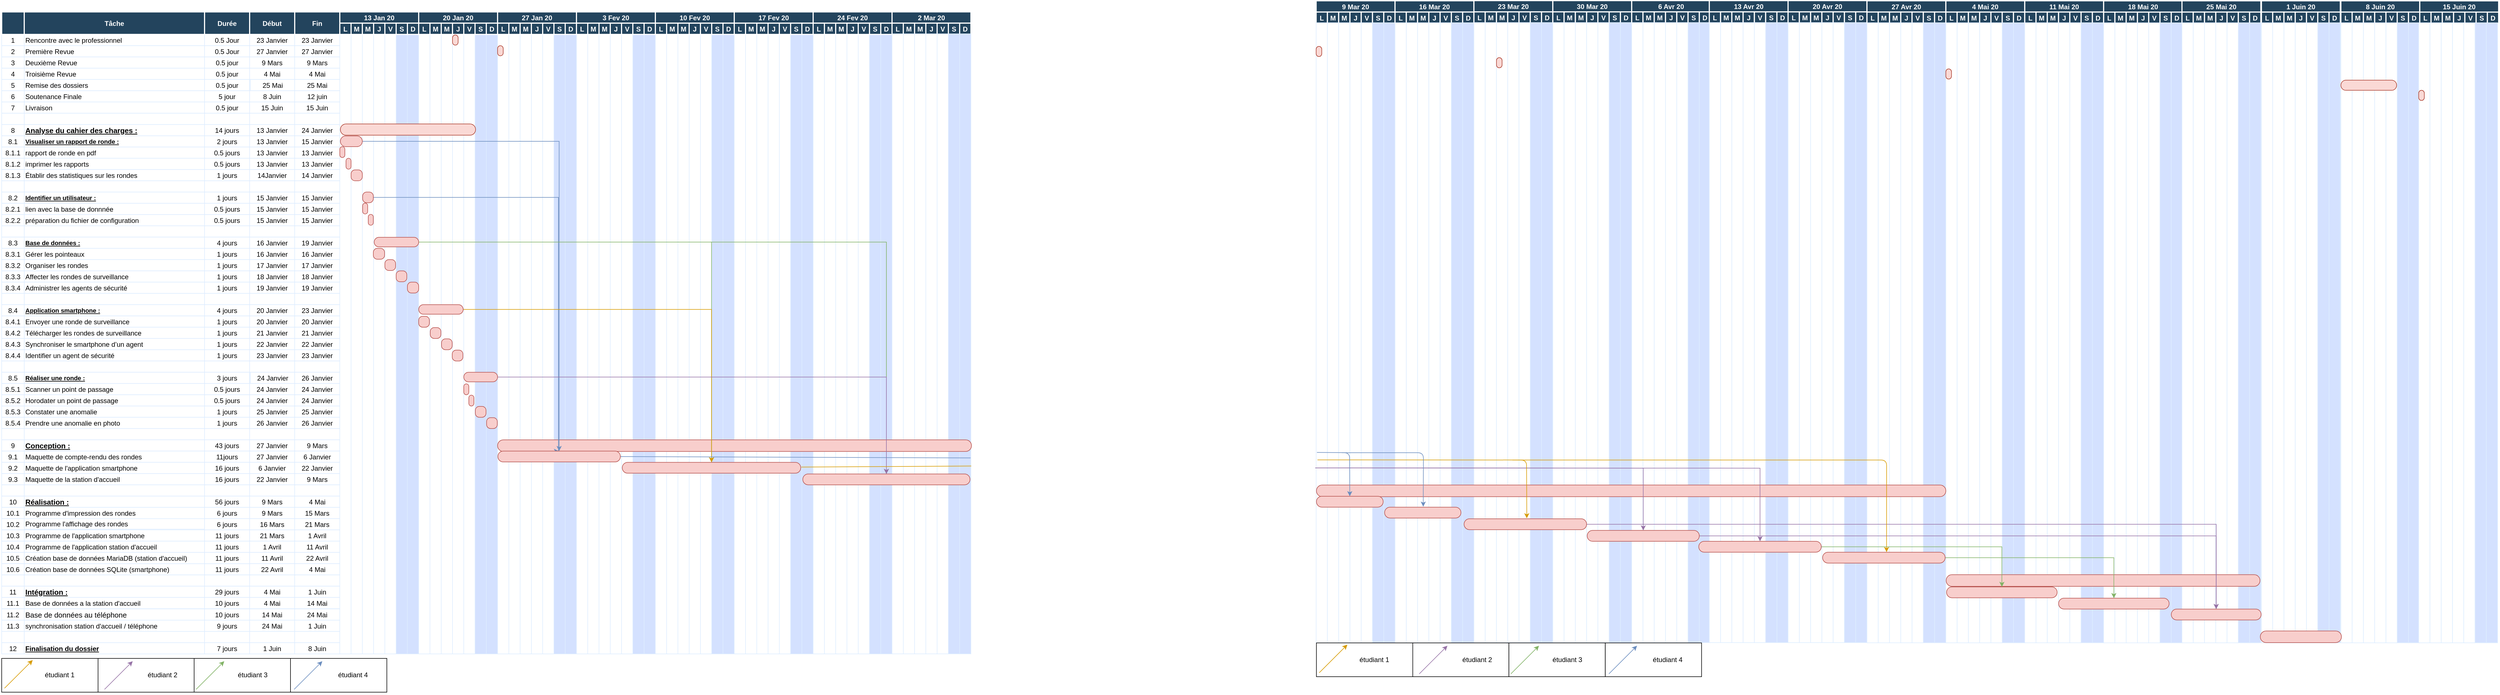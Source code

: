 <mxfile version="12.5.6" type="device"><diagram name="Page-1" id="8378b5f6-a2b2-b727-a746-972ab9d02e00"><mxGraphModel dx="4380" dy="3785" grid="0" gridSize="10" guides="1" tooltips="1" connect="0" arrows="1" fold="1" page="1" pageScale="1.5" pageWidth="1654" pageHeight="1169" background="#ffffff" math="0" shadow="0"><root><mxCell id="0"/><mxCell id="1" parent="0"/><mxCell id="_dIb_DC0r5vAr-SMQWjh-281" value="" style="rounded=0;whiteSpace=wrap;html=1;" vertex="1" parent="1"><mxGeometry x="827.5" y="1425.49" width="171" height="60" as="geometry"/></mxCell><mxCell id="_dIb_DC0r5vAr-SMQWjh-280" value="" style="rounded=0;whiteSpace=wrap;html=1;" vertex="1" parent="1"><mxGeometry x="656.5" y="1425.49" width="171" height="60" as="geometry"/></mxCell><mxCell id="_dIb_DC0r5vAr-SMQWjh-279" value="" style="rounded=0;whiteSpace=wrap;html=1;" vertex="1" parent="1"><mxGeometry x="485.5" y="1425.49" width="171" height="60" as="geometry"/></mxCell><mxCell id="_dIb_DC0r5vAr-SMQWjh-278" value="" style="rounded=0;whiteSpace=wrap;html=1;" vertex="1" parent="1"><mxGeometry x="315" y="1425.49" width="171" height="60" as="geometry"/></mxCell><mxCell id="68" value="" style="strokeColor=#DEEDFF" parent="1" vertex="1"><mxGeometry x="915" y="316.14" width="20" height="1101.35" as="geometry"/></mxCell><mxCell id="69" value="1" style="strokeColor=#DEEDFF;fillColor=#FFFFFF;" parent="1" vertex="1"><mxGeometry x="315.0" y="317.14" width="40" height="20" as="geometry"/></mxCell><mxCell id="70" value="Rencontre avec le professionnel" style="align=left;strokeColor=#DEEDFF;fillColor=#FFFFFF;" parent="1" vertex="1"><mxGeometry x="355.0" y="317.14" width="320.0" height="20" as="geometry"/></mxCell><mxCell id="71" value="0.5 Jour" style="strokeColor=#DEEDFF;fillColor=#FFFFFF;" parent="1" vertex="1"><mxGeometry x="675.0" y="317.14" width="80.0" height="20" as="geometry"/></mxCell><mxCell id="72" value="23 Janvier" style="strokeColor=#DEEDFF;fillColor=#FFFFFF;" parent="1" vertex="1"><mxGeometry x="755.0" y="317.14" width="80.0" height="20" as="geometry"/></mxCell><mxCell id="73" value="23 Janvier" style="strokeColor=#DEEDFF;fillColor=#FFFFFF;" parent="1" vertex="1"><mxGeometry x="835.0" y="317.14" width="80.0" height="20" as="geometry"/></mxCell><mxCell id="74" value="2" style="strokeColor=#DEEDFF" parent="1" vertex="1"><mxGeometry x="315.0" y="337.14" width="40" height="20" as="geometry"/></mxCell><mxCell id="75" value="Première Revue" style="align=left;strokeColor=#DEEDFF" parent="1" vertex="1"><mxGeometry x="355.0" y="337.14" width="320.0" height="20.0" as="geometry"/></mxCell><mxCell id="76" value="0.5 Jour" style="strokeColor=#DEEDFF" parent="1" vertex="1"><mxGeometry x="675.0" y="337.14" width="80.0" height="20" as="geometry"/></mxCell><mxCell id="77" value="27 Janvier" style="strokeColor=#DEEDFF" parent="1" vertex="1"><mxGeometry x="755.0" y="337.14" width="80.0" height="20" as="geometry"/></mxCell><mxCell id="78" value="27 Janvier" style="strokeColor=#DEEDFF" parent="1" vertex="1"><mxGeometry x="835.0" y="337.14" width="80.0" height="20" as="geometry"/></mxCell><mxCell id="79" value="3" style="strokeColor=#DEEDFF" parent="1" vertex="1"><mxGeometry x="315" y="357.14" width="40" height="20" as="geometry"/></mxCell><mxCell id="80" value="Deuxième Revue" style="align=left;strokeColor=#DEEDFF" parent="1" vertex="1"><mxGeometry x="355" y="357.14" width="320" height="20" as="geometry"/></mxCell><mxCell id="81" value="0.5 jour" style="strokeColor=#DEEDFF" parent="1" vertex="1"><mxGeometry x="675.0" y="357.14" width="80.0" height="20" as="geometry"/></mxCell><mxCell id="82" value="9 Mars" style="strokeColor=#DEEDFF" parent="1" vertex="1"><mxGeometry x="755.0" y="357.14" width="80.0" height="20" as="geometry"/></mxCell><mxCell id="83" value="9 Mars" style="strokeColor=#DEEDFF" parent="1" vertex="1"><mxGeometry x="835.0" y="357.14" width="80.0" height="20" as="geometry"/></mxCell><mxCell id="84" value="4" style="strokeColor=#DEEDFF" parent="1" vertex="1"><mxGeometry x="315.0" y="377.14" width="40" height="20" as="geometry"/></mxCell><mxCell id="85" value="Troisième Revue" style="align=left;strokeColor=#DEEDFF" parent="1" vertex="1"><mxGeometry x="355.0" y="377.14" width="320.0" height="20" as="geometry"/></mxCell><mxCell id="86" value="0.5 jour" style="strokeColor=#DEEDFF" parent="1" vertex="1"><mxGeometry x="675.0" y="377.14" width="80.0" height="20" as="geometry"/></mxCell><mxCell id="87" value="4 Mai" style="strokeColor=#DEEDFF" parent="1" vertex="1"><mxGeometry x="755.0" y="377.14" width="80.0" height="20" as="geometry"/></mxCell><mxCell id="88" value="4 Mai" style="strokeColor=#DEEDFF" parent="1" vertex="1"><mxGeometry x="835.0" y="377.14" width="80.0" height="20" as="geometry"/></mxCell><mxCell id="89" value="5" style="strokeColor=#DEEDFF" parent="1" vertex="1"><mxGeometry x="315.0" y="397.14" width="40" height="20" as="geometry"/></mxCell><mxCell id="90" value="Remise des dossiers" style="align=left;strokeColor=#DEEDFF" parent="1" vertex="1"><mxGeometry x="355.0" y="397.14" width="320.0" height="20" as="geometry"/></mxCell><mxCell id="91" value="0.5 jour" style="strokeColor=#DEEDFF" parent="1" vertex="1"><mxGeometry x="675.0" y="397.14" width="80.0" height="20" as="geometry"/></mxCell><mxCell id="92" value="25 Mai" style="strokeColor=#DEEDFF" parent="1" vertex="1"><mxGeometry x="756.0" y="397.14" width="80.0" height="20" as="geometry"/></mxCell><mxCell id="93" value="25 Mai" style="strokeColor=#DEEDFF" parent="1" vertex="1"><mxGeometry x="835.0" y="397.14" width="80.0" height="20" as="geometry"/></mxCell><mxCell id="94" value="6" style="strokeColor=#DEEDFF" parent="1" vertex="1"><mxGeometry x="315.0" y="417.14" width="40" height="20" as="geometry"/></mxCell><mxCell id="95" value="Soutenance Finale" style="align=left;strokeColor=#DEEDFF" parent="1" vertex="1"><mxGeometry x="355.0" y="417.14" width="320.0" height="20" as="geometry"/></mxCell><mxCell id="96" value="5 jour" style="strokeColor=#DEEDFF" parent="1" vertex="1"><mxGeometry x="675.0" y="417.14" width="80.0" height="20" as="geometry"/></mxCell><mxCell id="97" value="8 Juin" style="strokeColor=#DEEDFF" parent="1" vertex="1"><mxGeometry x="755.0" y="417.14" width="80.0" height="20" as="geometry"/></mxCell><mxCell id="98" value="12 juin" style="strokeColor=#DEEDFF" parent="1" vertex="1"><mxGeometry x="835.0" y="417.14" width="80.0" height="20" as="geometry"/></mxCell><mxCell id="99" value="7" style="strokeColor=#DEEDFF" parent="1" vertex="1"><mxGeometry x="315.0" y="437.14" width="40" height="20" as="geometry"/></mxCell><mxCell id="100" value="Livraison" style="align=left;strokeColor=#DEEDFF" parent="1" vertex="1"><mxGeometry x="355.0" y="437.14" width="320.0" height="20" as="geometry"/></mxCell><mxCell id="101" value="0.5 jour" style="strokeColor=#DEEDFF" parent="1" vertex="1"><mxGeometry x="675.0" y="437.14" width="80.0" height="20" as="geometry"/></mxCell><mxCell id="102" value="15 Juin" style="strokeColor=#DEEDFF" parent="1" vertex="1"><mxGeometry x="755.0" y="437.14" width="80.0" height="20" as="geometry"/></mxCell><mxCell id="103" value="15 Juin" style="strokeColor=#DEEDFF" parent="1" vertex="1"><mxGeometry x="835.0" y="437.14" width="80.0" height="20" as="geometry"/></mxCell><mxCell id="104" value="" style="strokeColor=#DEEDFF;fillColor=#FFFFFF;" parent="1" vertex="1"><mxGeometry x="315.0" y="477.14" width="40" height="20" as="geometry"/></mxCell><mxCell id="105" value="" style="align=left;strokeColor=#DEEDFF;fillColor=#FFFFFF;" parent="1" vertex="1"><mxGeometry x="355.0" y="477.14" width="320.0" height="20.0" as="geometry"/></mxCell><mxCell id="106" value="" style="strokeColor=#DEEDFF;fillColor=#FFFFFF;" parent="1" vertex="1"><mxGeometry x="675.0" y="477.14" width="80.0" height="20" as="geometry"/></mxCell><mxCell id="107" value="" style="strokeColor=#DEEDFF;fillColor=#FFFFFF;" parent="1" vertex="1"><mxGeometry x="755.0" y="477.14" width="80.0" height="20" as="geometry"/></mxCell><mxCell id="108" value="" style="strokeColor=#DEEDFF;fillColor=#FFFFFF;" parent="1" vertex="1"><mxGeometry x="835.0" y="477.14" width="80.0" height="20" as="geometry"/></mxCell><mxCell id="109" value="8.1" style="strokeColor=#DEEDFF" parent="1" vertex="1"><mxGeometry x="315.0" y="497.14" width="40" height="20" as="geometry"/></mxCell><mxCell id="110" value="Visualiser un rapport de ronde :" style="align=left;strokeColor=#DEEDFF;fontStyle=5;fontSize=11;" parent="1" vertex="1"><mxGeometry x="355.0" y="497.14" width="320.0" height="20" as="geometry"/></mxCell><mxCell id="111" value="2 jours" style="strokeColor=#DEEDFF" parent="1" vertex="1"><mxGeometry x="675.0" y="497.14" width="80.0" height="20" as="geometry"/></mxCell><mxCell id="112" value="13 Janvier" style="strokeColor=#DEEDFF" parent="1" vertex="1"><mxGeometry x="755.0" y="497.14" width="80.0" height="20" as="geometry"/></mxCell><mxCell id="113" value="15 Janvier" style="strokeColor=#DEEDFF" parent="1" vertex="1"><mxGeometry x="835.0" y="497.14" width="80.0" height="20" as="geometry"/></mxCell><mxCell id="114" value="8.1.1" style="strokeColor=#DEEDFF" parent="1" vertex="1"><mxGeometry x="315.0" y="517.14" width="40" height="20" as="geometry"/></mxCell><mxCell id="115" value="rapport de ronde en pdf" style="align=left;strokeColor=#DEEDFF" parent="1" vertex="1"><mxGeometry x="355.0" y="517.14" width="320.0" height="20" as="geometry"/></mxCell><mxCell id="116" value="0.5 jours" style="strokeColor=#DEEDFF" parent="1" vertex="1"><mxGeometry x="675.0" y="517.14" width="80.0" height="20" as="geometry"/></mxCell><mxCell id="117" value="13 Janvier" style="strokeColor=#DEEDFF" parent="1" vertex="1"><mxGeometry x="755.0" y="517.14" width="80.0" height="20" as="geometry"/></mxCell><mxCell id="118" value="13 Janvier" style="strokeColor=#DEEDFF" parent="1" vertex="1"><mxGeometry x="835.0" y="517.14" width="80.0" height="20" as="geometry"/></mxCell><mxCell id="119" value="8.1.2" style="strokeColor=#DEEDFF" parent="1" vertex="1"><mxGeometry x="315" y="537.14" width="40" height="20" as="geometry"/></mxCell><mxCell id="120" value="imprimer les rapports" style="align=left;strokeColor=#DEEDFF" parent="1" vertex="1"><mxGeometry x="355" y="537.14" width="320" height="20" as="geometry"/></mxCell><mxCell id="121" value="0.5 jours" style="strokeColor=#DEEDFF" parent="1" vertex="1"><mxGeometry x="675.0" y="537.14" width="80.0" height="20" as="geometry"/></mxCell><mxCell id="122" value="13 Janvier" style="strokeColor=#DEEDFF" parent="1" vertex="1"><mxGeometry x="755.0" y="537.14" width="80.0" height="20" as="geometry"/></mxCell><mxCell id="123" value="13 Janvier" style="strokeColor=#DEEDFF" parent="1" vertex="1"><mxGeometry x="835.0" y="537.14" width="80.0" height="20" as="geometry"/></mxCell><mxCell id="124" value="8.1.3" style="strokeColor=#DEEDFF" parent="1" vertex="1"><mxGeometry x="315" y="557.14" width="40" height="20" as="geometry"/></mxCell><mxCell id="125" value="Établir des statistiques sur les rondes" style="align=left;strokeColor=#DEEDFF" parent="1" vertex="1"><mxGeometry x="355" y="557.14" width="320" height="20" as="geometry"/></mxCell><mxCell id="126" value="1 jours" style="strokeColor=#DEEDFF" parent="1" vertex="1"><mxGeometry x="675.0" y="557.14" width="80.0" height="20" as="geometry"/></mxCell><mxCell id="127" value="14Janvier" style="strokeColor=#DEEDFF" parent="1" vertex="1"><mxGeometry x="755.0" y="557.14" width="80.0" height="20" as="geometry"/></mxCell><mxCell id="128" value="14 Janvier" style="strokeColor=#DEEDFF" parent="1" vertex="1"><mxGeometry x="835.0" y="557.14" width="80.0" height="20" as="geometry"/></mxCell><mxCell id="129" value="" style="strokeColor=#DEEDFF" parent="1" vertex="1"><mxGeometry x="315.0" y="577.14" width="40" height="20" as="geometry"/></mxCell><mxCell id="130" value="" style="align=left;strokeColor=#DEEDFF;fontSize=13;fontStyle=0" parent="1" vertex="1"><mxGeometry x="355.0" y="577.14" width="320.0" height="20" as="geometry"/></mxCell><mxCell id="131" value="" style="strokeColor=#DEEDFF" parent="1" vertex="1"><mxGeometry x="675.0" y="577.14" width="80.0" height="20" as="geometry"/></mxCell><mxCell id="132" value="" style="strokeColor=#DEEDFF" parent="1" vertex="1"><mxGeometry x="755.0" y="577.14" width="80.0" height="20" as="geometry"/></mxCell><mxCell id="133" value="" style="strokeColor=#DEEDFF" parent="1" vertex="1"><mxGeometry x="835.0" y="577.14" width="80.0" height="20" as="geometry"/></mxCell><mxCell id="139" value="8.2" style="strokeColor=#DEEDFF;fillColor=#FFFFFF;" parent="1" vertex="1"><mxGeometry x="315.0" y="597.14" width="40" height="20" as="geometry"/></mxCell><mxCell id="140" value="Identifier un utilisateur :" style="align=left;strokeColor=#DEEDFF;fillColor=#FFFFFF;fontStyle=5;fontSize=11;" parent="1" vertex="1"><mxGeometry x="355.0" y="597.14" width="320.0" height="20" as="geometry"/></mxCell><mxCell id="141" value="1 jours" style="strokeColor=#DEEDFF;fillColor=#FFFFFF;" parent="1" vertex="1"><mxGeometry x="675.0" y="597.14" width="80.0" height="20" as="geometry"/></mxCell><mxCell id="142" value="15 Janvier" style="strokeColor=#DEEDFF;fillColor=#FFFFFF;" parent="1" vertex="1"><mxGeometry x="755.0" y="597.14" width="80.0" height="20" as="geometry"/></mxCell><mxCell id="143" value="15 Janvier" style="strokeColor=#DEEDFF;fillColor=#FFFFFF;" parent="1" vertex="1"><mxGeometry x="835.0" y="597.14" width="80.0" height="20" as="geometry"/></mxCell><mxCell id="144" value="8.2.1" style="strokeColor=#DEEDFF" parent="1" vertex="1"><mxGeometry x="315.0" y="617.14" width="40" height="20" as="geometry"/></mxCell><mxCell id="145" value="lien avec la base de donnnée" style="align=left;strokeColor=#DEEDFF" parent="1" vertex="1"><mxGeometry x="355.0" y="617.14" width="320.0" height="20" as="geometry"/></mxCell><mxCell id="146" value="0.5 jours" style="strokeColor=#DEEDFF" parent="1" vertex="1"><mxGeometry x="675.0" y="617.14" width="80.0" height="20" as="geometry"/></mxCell><mxCell id="147" value="15 Janvier" style="strokeColor=#DEEDFF" parent="1" vertex="1"><mxGeometry x="755.0" y="617.14" width="80.0" height="20" as="geometry"/></mxCell><mxCell id="148" value="15 Janvier" style="strokeColor=#DEEDFF" parent="1" vertex="1"><mxGeometry x="835.0" y="617.14" width="80.0" height="20" as="geometry"/></mxCell><mxCell id="149" value="8.2.2" style="strokeColor=#DEEDFF" parent="1" vertex="1"><mxGeometry x="315.0" y="637.14" width="40" height="20" as="geometry"/></mxCell><mxCell id="150" value="préparation du fichier de configuration" style="align=left;strokeColor=#DEEDFF" parent="1" vertex="1"><mxGeometry x="355.0" y="637.14" width="320.0" height="20" as="geometry"/></mxCell><mxCell id="151" value="0.5 jours" style="strokeColor=#DEEDFF" parent="1" vertex="1"><mxGeometry x="675.0" y="637.14" width="80.0" height="20" as="geometry"/></mxCell><mxCell id="152" value="15 Janvier" style="strokeColor=#DEEDFF" parent="1" vertex="1"><mxGeometry x="755.0" y="637.14" width="80.0" height="20" as="geometry"/></mxCell><mxCell id="153" value="15 Janvier" style="strokeColor=#DEEDFF" parent="1" vertex="1"><mxGeometry x="835.0" y="637.14" width="80.0" height="20" as="geometry"/></mxCell><mxCell id="154" value="" style="strokeColor=#DEEDFF" parent="1" vertex="1"><mxGeometry x="315.0" y="657.14" width="40" height="20" as="geometry"/></mxCell><mxCell id="155" value="" style="align=left;strokeColor=#DEEDFF" parent="1" vertex="1"><mxGeometry x="355.0" y="657.14" width="320.0" height="20" as="geometry"/></mxCell><mxCell id="156" value="" style="strokeColor=#DEEDFF" parent="1" vertex="1"><mxGeometry x="675.0" y="657.14" width="80.0" height="20" as="geometry"/></mxCell><mxCell id="157" value="" style="strokeColor=#DEEDFF" parent="1" vertex="1"><mxGeometry x="755.0" y="657.14" width="80.0" height="20" as="geometry"/></mxCell><mxCell id="158" value="" style="strokeColor=#DEEDFF" parent="1" vertex="1"><mxGeometry x="835.0" y="657.14" width="80.0" height="20" as="geometry"/></mxCell><mxCell id="159" value="8.3" style="strokeColor=#DEEDFF" parent="1" vertex="1"><mxGeometry x="315.0" y="677.14" width="40" height="20" as="geometry"/></mxCell><mxCell id="160" value="Base de données :" style="align=left;strokeColor=#DEEDFF;fontStyle=5;fontSize=11;" parent="1" vertex="1"><mxGeometry x="355.0" y="677.14" width="320.0" height="20" as="geometry"/></mxCell><mxCell id="161" value="4 jours" style="strokeColor=#DEEDFF" parent="1" vertex="1"><mxGeometry x="675.0" y="677.14" width="80.0" height="20" as="geometry"/></mxCell><mxCell id="162" value="16 Janvier" style="strokeColor=#DEEDFF" parent="1" vertex="1"><mxGeometry x="755.0" y="677.14" width="80.0" height="20" as="geometry"/></mxCell><mxCell id="163" value="19 Janvier" style="strokeColor=#DEEDFF" parent="1" vertex="1"><mxGeometry x="835.0" y="677.14" width="80.0" height="20" as="geometry"/></mxCell><mxCell id="164" value="8.3.1" style="strokeColor=#DEEDFF" parent="1" vertex="1"><mxGeometry x="315.0" y="697.14" width="40" height="20" as="geometry"/></mxCell><mxCell id="165" value="Gérer les pointeaux" style="align=left;strokeColor=#DEEDFF" parent="1" vertex="1"><mxGeometry x="355.0" y="697.14" width="320.0" height="20" as="geometry"/></mxCell><mxCell id="166" value="1 jours" style="strokeColor=#DEEDFF" parent="1" vertex="1"><mxGeometry x="675.0" y="697.14" width="80.0" height="20" as="geometry"/></mxCell><mxCell id="167" value="16 Janvier" style="strokeColor=#DEEDFF" parent="1" vertex="1"><mxGeometry x="755.0" y="697.14" width="80.0" height="20" as="geometry"/></mxCell><mxCell id="168" value="16 Janvier" style="strokeColor=#DEEDFF" parent="1" vertex="1"><mxGeometry x="835.0" y="697.14" width="80.0" height="20" as="geometry"/></mxCell><mxCell id="169" value="8.3.2" style="strokeColor=#DEEDFF" parent="1" vertex="1"><mxGeometry x="315.0" y="717.14" width="40" height="20" as="geometry"/></mxCell><mxCell id="170" value="Organiser les rondes" style="align=left;strokeColor=#DEEDFF" parent="1" vertex="1"><mxGeometry x="355.0" y="717.14" width="320.0" height="20" as="geometry"/></mxCell><mxCell id="171" value="1 jours" style="strokeColor=#DEEDFF" parent="1" vertex="1"><mxGeometry x="675.0" y="717.14" width="80.0" height="20" as="geometry"/></mxCell><mxCell id="172" value="17 Janvier" style="strokeColor=#DEEDFF" parent="1" vertex="1"><mxGeometry x="755.0" y="717.14" width="80.0" height="20" as="geometry"/></mxCell><mxCell id="173" value="17 Janvier" style="strokeColor=#DEEDFF" parent="1" vertex="1"><mxGeometry x="835.0" y="717.14" width="80.0" height="20" as="geometry"/></mxCell><mxCell id="174" value="8.3.3" style="strokeColor=#DEEDFF" parent="1" vertex="1"><mxGeometry x="315.0" y="737.14" width="40" height="20" as="geometry"/></mxCell><mxCell id="175" value="Affecter les rondes de surveillance" style="align=left;strokeColor=#DEEDFF" parent="1" vertex="1"><mxGeometry x="355.0" y="737.14" width="320.0" height="20" as="geometry"/></mxCell><mxCell id="176" value="1 jours" style="strokeColor=#DEEDFF" parent="1" vertex="1"><mxGeometry x="675.0" y="737.14" width="80.0" height="20" as="geometry"/></mxCell><mxCell id="177" value="18 Janvier" style="strokeColor=#DEEDFF" parent="1" vertex="1"><mxGeometry x="755.0" y="737.14" width="80.0" height="20" as="geometry"/></mxCell><mxCell id="178" value="18 Janvier" style="strokeColor=#DEEDFF" parent="1" vertex="1"><mxGeometry x="835.0" y="737.14" width="80.0" height="20" as="geometry"/></mxCell><mxCell id="179" value="8.3.4" style="strokeColor=#DEEDFF" parent="1" vertex="1"><mxGeometry x="315.0" y="757.14" width="40" height="20" as="geometry"/></mxCell><mxCell id="180" value="Administrer les agents de sécurité" style="align=left;strokeColor=#DEEDFF" parent="1" vertex="1"><mxGeometry x="355.0" y="757.14" width="320.0" height="20" as="geometry"/></mxCell><mxCell id="181" value="1 jours" style="strokeColor=#DEEDFF" parent="1" vertex="1"><mxGeometry x="675.0" y="757.14" width="80.0" height="20" as="geometry"/></mxCell><mxCell id="182" value="19 Janvier" style="strokeColor=#DEEDFF" parent="1" vertex="1"><mxGeometry x="755.0" y="757.14" width="80.0" height="20" as="geometry"/></mxCell><mxCell id="183" value="19 Janvier" style="strokeColor=#DEEDFF" parent="1" vertex="1"><mxGeometry x="835.0" y="757.14" width="80.0" height="20" as="geometry"/></mxCell><mxCell id="184" value="" style="strokeColor=#DEEDFF" parent="1" vertex="1"><mxGeometry x="315.0" y="777.14" width="40" height="20" as="geometry"/></mxCell><mxCell id="185" value="" style="align=left;strokeColor=#DEEDFF" parent="1" vertex="1"><mxGeometry x="355.0" y="777.14" width="320.0" height="20" as="geometry"/></mxCell><mxCell id="186" value="" style="strokeColor=#DEEDFF" parent="1" vertex="1"><mxGeometry x="675.0" y="777.14" width="80.0" height="20" as="geometry"/></mxCell><mxCell id="187" value="" style="strokeColor=#DEEDFF" parent="1" vertex="1"><mxGeometry x="755.0" y="777.14" width="80.0" height="20" as="geometry"/></mxCell><mxCell id="188" value="" style="strokeColor=#DEEDFF" parent="1" vertex="1"><mxGeometry x="835.0" y="777.14" width="80.0" height="20" as="geometry"/></mxCell><mxCell id="189" value="8.4" style="strokeColor=#DEEDFF" parent="1" vertex="1"><mxGeometry x="315.0" y="797.14" width="40" height="20" as="geometry"/></mxCell><mxCell id="190" value="Application smartphone :" style="align=left;strokeColor=#DEEDFF;fontStyle=5;fontSize=11;" parent="1" vertex="1"><mxGeometry x="355.0" y="797.14" width="320.0" height="20" as="geometry"/></mxCell><mxCell id="191" value="4 jours" style="strokeColor=#DEEDFF" parent="1" vertex="1"><mxGeometry x="675.0" y="797.14" width="80.0" height="20" as="geometry"/></mxCell><mxCell id="192" value="20 Janvier" style="strokeColor=#DEEDFF" parent="1" vertex="1"><mxGeometry x="755.0" y="797.14" width="80.0" height="20" as="geometry"/></mxCell><mxCell id="193" value="23 Janvier" style="strokeColor=#DEEDFF" parent="1" vertex="1"><mxGeometry x="835.0" y="797.14" width="80.0" height="20" as="geometry"/></mxCell><mxCell id="194" value="" style="strokeColor=#DEEDFF" parent="1" vertex="1"><mxGeometry x="935" y="316.14" width="20" height="1101.35" as="geometry"/></mxCell><mxCell id="195" value="" style="strokeColor=#DEEDFF" parent="1" vertex="1"><mxGeometry x="955" y="316.14" width="20" height="1101.35" as="geometry"/></mxCell><mxCell id="196" value="" style="strokeColor=#DEEDFF" parent="1" vertex="1"><mxGeometry x="975" y="316.14" width="20" height="1101.35" as="geometry"/></mxCell><mxCell id="197" value="" style="strokeColor=#DEEDFF" parent="1" vertex="1"><mxGeometry x="995.0" y="316.14" width="20" height="1101.35" as="geometry"/></mxCell><mxCell id="198" value="" style="strokeColor=#DEEDFF;fillColor=#D4E1FF" parent="1" vertex="1"><mxGeometry x="1015.0" y="316.14" width="20" height="1101.35" as="geometry"/></mxCell><mxCell id="199" value="" style="strokeColor=#DEEDFF;fillColor=#D4E1FF" parent="1" vertex="1"><mxGeometry x="1035.0" y="316.14" width="20" height="1101.35" as="geometry"/></mxCell><mxCell id="200" value="" style="strokeColor=#DEEDFF" parent="1" vertex="1"><mxGeometry x="1055.0" y="316.14" width="20" height="1101.35" as="geometry"/></mxCell><mxCell id="201" value="" style="strokeColor=#DEEDFF" parent="1" vertex="1"><mxGeometry x="1075.0" y="316.14" width="20" height="1101.35" as="geometry"/></mxCell><mxCell id="202" value="" style="strokeColor=#DEEDFF" parent="1" vertex="1"><mxGeometry x="1095.0" y="316.14" width="20" height="1101.35" as="geometry"/></mxCell><mxCell id="203" value="" style="strokeColor=#DEEDFF" parent="1" vertex="1"><mxGeometry x="1115.0" y="316.14" width="20" height="1101.35" as="geometry"/></mxCell><mxCell id="204" value="" style="strokeColor=#DEEDFF" parent="1" vertex="1"><mxGeometry x="1135.0" y="316.14" width="20" height="1101.35" as="geometry"/></mxCell><mxCell id="205" value="" style="strokeColor=#DEEDFF;fillColor=#D4E1FF" parent="1" vertex="1"><mxGeometry x="1155.0" y="316.14" width="20" height="1101.35" as="geometry"/></mxCell><mxCell id="206" value="" style="strokeColor=#DEEDFF;fillColor=#D4E1FF" parent="1" vertex="1"><mxGeometry x="1175.0" y="316.14" width="20" height="1101.35" as="geometry"/></mxCell><mxCell id="207" value="" style="strokeColor=#DEEDFF" parent="1" vertex="1"><mxGeometry x="1195.0" y="316.14" width="20" height="1101.35" as="geometry"/></mxCell><mxCell id="208" value="" style="strokeColor=#DEEDFF" parent="1" vertex="1"><mxGeometry x="1215.0" y="316.14" width="20" height="1101.35" as="geometry"/></mxCell><mxCell id="209" value="" style="strokeColor=#DEEDFF" parent="1" vertex="1"><mxGeometry x="1235.0" y="316.14" width="20" height="1101.35" as="geometry"/></mxCell><mxCell id="210" value="" style="strokeColor=#DEEDFF" parent="1" vertex="1"><mxGeometry x="1255.0" y="316.14" width="20" height="1101.35" as="geometry"/></mxCell><mxCell id="211" value="" style="strokeColor=#DEEDFF" parent="1" vertex="1"><mxGeometry x="1275.0" y="316.14" width="20" height="1101.35" as="geometry"/></mxCell><mxCell id="212" value="" style="strokeColor=#DEEDFF;fillColor=#D4E1FF" parent="1" vertex="1"><mxGeometry x="1295.0" y="316.14" width="20" height="1101.35" as="geometry"/></mxCell><mxCell id="213" value="" style="strokeColor=#DEEDFF;fillColor=#D4E1FF" parent="1" vertex="1"><mxGeometry x="1315.0" y="316.14" width="20" height="1101.35" as="geometry"/></mxCell><mxCell id="214" value="" style="strokeColor=#DEEDFF" parent="1" vertex="1"><mxGeometry x="1335.0" y="316.14" width="20" height="1101.35" as="geometry"/></mxCell><mxCell id="215" value="" style="strokeColor=#DEEDFF" parent="1" vertex="1"><mxGeometry x="1355.0" y="316.14" width="20" height="1101.35" as="geometry"/></mxCell><mxCell id="216" value="" style="strokeColor=#DEEDFF" parent="1" vertex="1"><mxGeometry x="1375.0" y="316.14" width="20" height="1101.35" as="geometry"/></mxCell><mxCell id="217" value="" style="strokeColor=#DEEDFF" parent="1" vertex="1"><mxGeometry x="1395.0" y="316.14" width="20" height="1101.35" as="geometry"/></mxCell><mxCell id="218" value="" style="strokeColor=#DEEDFF" parent="1" vertex="1"><mxGeometry x="1415.0" y="316.14" width="20" height="1101.35" as="geometry"/></mxCell><mxCell id="219" value="" style="strokeColor=#DEEDFF;fillColor=#D4E1FF" parent="1" vertex="1"><mxGeometry x="1435.0" y="316.14" width="20" height="1101.35" as="geometry"/></mxCell><mxCell id="220" value="" style="strokeColor=#DEEDFF;fillColor=#D4E1FF" parent="1" vertex="1"><mxGeometry x="1455.0" y="316.14" width="20" height="1101.35" as="geometry"/></mxCell><mxCell id="221" value="" style="strokeColor=#DEEDFF" parent="1" vertex="1"><mxGeometry x="1475.0" y="316.14" width="20" height="1101.35" as="geometry"/></mxCell><mxCell id="222" value="" style="strokeColor=#DEEDFF" parent="1" vertex="1"><mxGeometry x="1495.0" y="316.14" width="20" height="1101.35" as="geometry"/></mxCell><mxCell id="223" value="" style="strokeColor=#DEEDFF" parent="1" vertex="1"><mxGeometry x="1515.0" y="316.14" width="20" height="1101.35" as="geometry"/></mxCell><mxCell id="224" value="" style="strokeColor=#DEEDFF" parent="1" vertex="1"><mxGeometry x="1535.0" y="316.14" width="20" height="1101.35" as="geometry"/></mxCell><mxCell id="225" value="" style="strokeColor=#DEEDFF" parent="1" vertex="1"><mxGeometry x="1555.0" y="316.14" width="20" height="1101.35" as="geometry"/></mxCell><mxCell id="226" value="" style="strokeColor=#DEEDFF;fillColor=#D4E1FF" parent="1" vertex="1"><mxGeometry x="1575.0" y="316.14" width="20" height="1101.35" as="geometry"/></mxCell><mxCell id="227" value="" style="strokeColor=#DEEDFF;fillColor=#D4E1FF" parent="1" vertex="1"><mxGeometry x="1595.0" y="316.14" width="20" height="1101.35" as="geometry"/></mxCell><mxCell id="228" value="" style="strokeColor=#DEEDFF" parent="1" vertex="1"><mxGeometry x="1615.0" y="316.14" width="20" height="1101.35" as="geometry"/></mxCell><mxCell id="229" value="" style="strokeColor=#DEEDFF" parent="1" vertex="1"><mxGeometry x="1635.0" y="316.14" width="20" height="1101.35" as="geometry"/></mxCell><mxCell id="230" value="" style="strokeColor=#DEEDFF" parent="1" vertex="1"><mxGeometry x="1655.0" y="316.14" width="20" height="1101.35" as="geometry"/></mxCell><mxCell id="231" value="" style="strokeColor=#DEEDFF" parent="1" vertex="1"><mxGeometry x="1675.0" y="316.14" width="20" height="1101.35" as="geometry"/></mxCell><mxCell id="232" value="" style="strokeColor=#DEEDFF" parent="1" vertex="1"><mxGeometry x="1695.0" y="316.14" width="20" height="1101.35" as="geometry"/></mxCell><mxCell id="233" value="" style="strokeColor=#DEEDFF;fillColor=#D4E1FF" parent="1" vertex="1"><mxGeometry x="1715.0" y="316.14" width="20" height="1101.35" as="geometry"/></mxCell><mxCell id="234" value="" style="strokeColor=#DEEDFF;fillColor=#D4E1FF" parent="1" vertex="1"><mxGeometry x="1735.0" y="316.14" width="20" height="1101.35" as="geometry"/></mxCell><mxCell id="235" value="" style="strokeColor=#DEEDFF" parent="1" vertex="1"><mxGeometry x="1755.0" y="316.14" width="20" height="1101.35" as="geometry"/></mxCell><mxCell id="236" value="" style="strokeColor=#DEEDFF" parent="1" vertex="1"><mxGeometry x="1775.0" y="316.14" width="20" height="1101.35" as="geometry"/></mxCell><mxCell id="237" value="" style="strokeColor=#DEEDFF" parent="1" vertex="1"><mxGeometry x="1795.0" y="316.14" width="20" height="1101.35" as="geometry"/></mxCell><mxCell id="238" value="" style="strokeColor=#DEEDFF" parent="1" vertex="1"><mxGeometry x="1815.0" y="316.14" width="20" height="1101.35" as="geometry"/></mxCell><mxCell id="239" value="" style="strokeColor=#DEEDFF" parent="1" vertex="1"><mxGeometry x="1835.0" y="316.14" width="20" height="1101.35" as="geometry"/></mxCell><mxCell id="240" value="" style="strokeColor=#DEEDFF;fillColor=#D4E1FF" parent="1" vertex="1"><mxGeometry x="1855.0" y="316.14" width="20" height="1101.35" as="geometry"/></mxCell><mxCell id="241" value="" style="strokeColor=#DEEDFF;fillColor=#D4E1FF" parent="1" vertex="1"><mxGeometry x="1875.0" y="316.14" width="20" height="1101.35" as="geometry"/></mxCell><mxCell id="2" value="Tâche" style="fillColor=#23445D;strokeColor=#FFFFFF;strokeWidth=2;fontColor=#FFFFFF;fontStyle=1" parent="1" vertex="1"><mxGeometry x="355" y="277.14" width="320" height="40" as="geometry"/></mxCell><mxCell id="3" value="" style="fillColor=#23445D;strokeColor=#FFFFFF;strokeWidth=2;fontColor=#FFFFFF;fontStyle=1" parent="1" vertex="1"><mxGeometry x="315" y="277.14" width="40" height="40" as="geometry"/></mxCell><mxCell id="4" value="13 Jan 20" style="fillColor=#23445D;strokeColor=#FFFFFF;strokeWidth=2;fontColor=#FFFFFF;fontStyle=1" parent="1" vertex="1"><mxGeometry x="915.0" y="277.14" width="140" height="20" as="geometry"/></mxCell><mxCell id="5" value="L" style="fillColor=#23445D;strokeColor=#FFFFFF;strokeWidth=2;fontColor=#FFFFFF;fontStyle=1" parent="1" vertex="1"><mxGeometry x="915.0" y="297.14" width="20" height="20" as="geometry"/></mxCell><mxCell id="6" value="M" style="fillColor=#23445D;strokeColor=#FFFFFF;strokeWidth=2;fontColor=#FFFFFF;fontStyle=1" parent="1" vertex="1"><mxGeometry x="935.0" y="297.14" width="20" height="20" as="geometry"/></mxCell><mxCell id="7" value="M" style="fillColor=#23445D;strokeColor=#FFFFFF;strokeWidth=2;fontColor=#FFFFFF;fontStyle=1" parent="1" vertex="1"><mxGeometry x="955.0" y="297.14" width="20" height="20" as="geometry"/></mxCell><mxCell id="8" value="J" style="fillColor=#23445D;strokeColor=#FFFFFF;strokeWidth=2;fontColor=#FFFFFF;fontStyle=1" parent="1" vertex="1"><mxGeometry x="975.0" y="297.14" width="20" height="20" as="geometry"/></mxCell><mxCell id="9" value="V" style="fillColor=#23445D;strokeColor=#FFFFFF;strokeWidth=2;fontColor=#FFFFFF;fontStyle=1" parent="1" vertex="1"><mxGeometry x="995.0" y="297.14" width="20" height="20" as="geometry"/></mxCell><mxCell id="10" value="S" style="fillColor=#23445D;strokeColor=#FFFFFF;strokeWidth=2;fontColor=#FFFFFF;fontStyle=1" parent="1" vertex="1"><mxGeometry x="1015.0" y="297.14" width="20" height="20" as="geometry"/></mxCell><mxCell id="11" value="D" style="fillColor=#23445D;strokeColor=#FFFFFF;strokeWidth=2;fontColor=#FFFFFF;fontStyle=1" parent="1" vertex="1"><mxGeometry x="1035.0" y="297.14" width="20" height="20" as="geometry"/></mxCell><mxCell id="12" value="Durée" style="fillColor=#23445D;strokeColor=#FFFFFF;strokeWidth=2;fontColor=#FFFFFF;fontStyle=1" parent="1" vertex="1"><mxGeometry x="675.0" y="277.14" width="80.0" height="40.0" as="geometry"/></mxCell><mxCell id="13" value="Début" style="fillColor=#23445D;strokeColor=#FFFFFF;strokeWidth=2;fontColor=#FFFFFF;fontStyle=1" parent="1" vertex="1"><mxGeometry x="755.0" y="277.14" width="80.0" height="40.0" as="geometry"/></mxCell><mxCell id="14" value="Fin" style="fillColor=#23445D;strokeColor=#FFFFFF;strokeWidth=2;fontColor=#FFFFFF;fontStyle=1" parent="1" vertex="1"><mxGeometry x="835.0" y="277.14" width="80.0" height="40.0" as="geometry"/></mxCell><mxCell id="15" value="20 Jan 20" style="fillColor=#23445D;strokeColor=#FFFFFF;strokeWidth=2;fontColor=#FFFFFF;fontStyle=1" parent="1" vertex="1"><mxGeometry x="1055.0" y="277.14" width="140" height="20" as="geometry"/></mxCell><mxCell id="16" value="L" style="fillColor=#23445D;strokeColor=#FFFFFF;strokeWidth=2;fontColor=#FFFFFF;fontStyle=1" parent="1" vertex="1"><mxGeometry x="1055.0" y="297.14" width="20" height="20" as="geometry"/></mxCell><mxCell id="17" value="M" style="fillColor=#23445D;strokeColor=#FFFFFF;strokeWidth=2;fontColor=#FFFFFF;fontStyle=1" parent="1" vertex="1"><mxGeometry x="1075.0" y="297.14" width="20" height="20" as="geometry"/></mxCell><mxCell id="18" value="M" style="fillColor=#23445D;strokeColor=#FFFFFF;strokeWidth=2;fontColor=#FFFFFF;fontStyle=1" parent="1" vertex="1"><mxGeometry x="1095.0" y="297.14" width="20" height="20" as="geometry"/></mxCell><mxCell id="19" value="J" style="fillColor=#23445D;strokeColor=#FFFFFF;strokeWidth=2;fontColor=#FFFFFF;fontStyle=1" parent="1" vertex="1"><mxGeometry x="1115.0" y="297.14" width="20" height="20" as="geometry"/></mxCell><mxCell id="20" value="V" style="fillColor=#23445D;strokeColor=#FFFFFF;strokeWidth=2;fontColor=#FFFFFF;fontStyle=1" parent="1" vertex="1"><mxGeometry x="1135.0" y="297.14" width="20" height="20" as="geometry"/></mxCell><mxCell id="21" value="S" style="fillColor=#23445D;strokeColor=#FFFFFF;strokeWidth=2;fontColor=#FFFFFF;fontStyle=1" parent="1" vertex="1"><mxGeometry x="1155.0" y="297.14" width="20" height="20" as="geometry"/></mxCell><mxCell id="22" value="D" style="fillColor=#23445D;strokeColor=#FFFFFF;strokeWidth=2;fontColor=#FFFFFF;fontStyle=1" parent="1" vertex="1"><mxGeometry x="1175.0" y="297.14" width="20" height="20" as="geometry"/></mxCell><mxCell id="23" value="27 Jan 20" style="fillColor=#23445D;strokeColor=#FFFFFF;strokeWidth=2;fontColor=#FFFFFF;fontStyle=1" parent="1" vertex="1"><mxGeometry x="1195.0" y="277.14" width="140" height="20" as="geometry"/></mxCell><mxCell id="24" value="L" style="fillColor=#23445D;strokeColor=#FFFFFF;strokeWidth=2;fontColor=#FFFFFF;fontStyle=1" parent="1" vertex="1"><mxGeometry x="1195.0" y="297.14" width="20" height="20" as="geometry"/></mxCell><mxCell id="25" value="M" style="fillColor=#23445D;strokeColor=#FFFFFF;strokeWidth=2;fontColor=#FFFFFF;fontStyle=1" parent="1" vertex="1"><mxGeometry x="1215.0" y="297.14" width="20" height="20" as="geometry"/></mxCell><mxCell id="26" value="M" style="fillColor=#23445D;strokeColor=#FFFFFF;strokeWidth=2;fontColor=#FFFFFF;fontStyle=1" parent="1" vertex="1"><mxGeometry x="1235.0" y="297.14" width="20" height="20" as="geometry"/></mxCell><mxCell id="27" value="J" style="fillColor=#23445D;strokeColor=#FFFFFF;strokeWidth=2;fontColor=#FFFFFF;fontStyle=1" parent="1" vertex="1"><mxGeometry x="1255.0" y="297.14" width="20" height="20" as="geometry"/></mxCell><mxCell id="28" value="V" style="fillColor=#23445D;strokeColor=#FFFFFF;strokeWidth=2;fontColor=#FFFFFF;fontStyle=1" parent="1" vertex="1"><mxGeometry x="1275.0" y="297.14" width="20" height="20" as="geometry"/></mxCell><mxCell id="29" value="S" style="fillColor=#23445D;strokeColor=#FFFFFF;strokeWidth=2;fontColor=#FFFFFF;fontStyle=1" parent="1" vertex="1"><mxGeometry x="1295.0" y="297.14" width="20" height="20" as="geometry"/></mxCell><mxCell id="30" value="D" style="fillColor=#23445D;strokeColor=#FFFFFF;strokeWidth=2;fontColor=#FFFFFF;fontStyle=1" parent="1" vertex="1"><mxGeometry x="1315.0" y="297.14" width="20" height="20" as="geometry"/></mxCell><mxCell id="31" value="3 Fev 20" style="fillColor=#23445D;strokeColor=#FFFFFF;strokeWidth=2;fontColor=#FFFFFF;fontStyle=1" parent="1" vertex="1"><mxGeometry x="1335.0" y="277.14" width="140" height="20" as="geometry"/></mxCell><mxCell id="32" value="L" style="fillColor=#23445D;strokeColor=#FFFFFF;strokeWidth=2;fontColor=#FFFFFF;fontStyle=1" parent="1" vertex="1"><mxGeometry x="1335.0" y="297.14" width="20" height="20" as="geometry"/></mxCell><mxCell id="33" value="M" style="fillColor=#23445D;strokeColor=#FFFFFF;strokeWidth=2;fontColor=#FFFFFF;fontStyle=1" parent="1" vertex="1"><mxGeometry x="1355.0" y="297.14" width="20" height="20" as="geometry"/></mxCell><mxCell id="34" value="M" style="fillColor=#23445D;strokeColor=#FFFFFF;strokeWidth=2;fontColor=#FFFFFF;fontStyle=1" parent="1" vertex="1"><mxGeometry x="1375.0" y="297.14" width="20" height="20" as="geometry"/></mxCell><mxCell id="35" value="J" style="fillColor=#23445D;strokeColor=#FFFFFF;strokeWidth=2;fontColor=#FFFFFF;fontStyle=1" parent="1" vertex="1"><mxGeometry x="1395.0" y="297.14" width="20" height="20" as="geometry"/></mxCell><mxCell id="36" value="V" style="fillColor=#23445D;strokeColor=#FFFFFF;strokeWidth=2;fontColor=#FFFFFF;fontStyle=1" parent="1" vertex="1"><mxGeometry x="1415.0" y="297.14" width="20" height="20" as="geometry"/></mxCell><mxCell id="37" value="S" style="fillColor=#23445D;strokeColor=#FFFFFF;strokeWidth=2;fontColor=#FFFFFF;fontStyle=1" parent="1" vertex="1"><mxGeometry x="1435.0" y="297.14" width="20" height="20" as="geometry"/></mxCell><mxCell id="38" value="D" style="fillColor=#23445D;strokeColor=#FFFFFF;strokeWidth=2;fontColor=#FFFFFF;fontStyle=1" parent="1" vertex="1"><mxGeometry x="1455.0" y="297.14" width="20" height="20" as="geometry"/></mxCell><mxCell id="39" value="10 Fev 20" style="fillColor=#23445D;strokeColor=#FFFFFF;strokeWidth=2;fontColor=#FFFFFF;fontStyle=1" parent="1" vertex="1"><mxGeometry x="1475.0" y="277.14" width="140" height="20" as="geometry"/></mxCell><mxCell id="40" value="L" style="fillColor=#23445D;strokeColor=#FFFFFF;strokeWidth=2;fontColor=#FFFFFF;fontStyle=1" parent="1" vertex="1"><mxGeometry x="1475.0" y="297.14" width="20" height="20" as="geometry"/></mxCell><mxCell id="41" value="M" style="fillColor=#23445D;strokeColor=#FFFFFF;strokeWidth=2;fontColor=#FFFFFF;fontStyle=1" parent="1" vertex="1"><mxGeometry x="1495.0" y="297.14" width="20" height="20" as="geometry"/></mxCell><mxCell id="42" value="M" style="fillColor=#23445D;strokeColor=#FFFFFF;strokeWidth=2;fontColor=#FFFFFF;fontStyle=1" parent="1" vertex="1"><mxGeometry x="1515.0" y="297.14" width="20" height="20" as="geometry"/></mxCell><mxCell id="43" value="J" style="fillColor=#23445D;strokeColor=#FFFFFF;strokeWidth=2;fontColor=#FFFFFF;fontStyle=1" parent="1" vertex="1"><mxGeometry x="1535.0" y="297.14" width="20" height="20" as="geometry"/></mxCell><mxCell id="44" value="V" style="fillColor=#23445D;strokeColor=#FFFFFF;strokeWidth=2;fontColor=#FFFFFF;fontStyle=1" parent="1" vertex="1"><mxGeometry x="1555.0" y="297.14" width="20" height="20" as="geometry"/></mxCell><mxCell id="45" value="S" style="fillColor=#23445D;strokeColor=#FFFFFF;strokeWidth=2;fontColor=#FFFFFF;fontStyle=1" parent="1" vertex="1"><mxGeometry x="1575.0" y="297.14" width="20" height="20" as="geometry"/></mxCell><mxCell id="46" value="D" style="fillColor=#23445D;strokeColor=#FFFFFF;strokeWidth=2;fontColor=#FFFFFF;fontStyle=1" parent="1" vertex="1"><mxGeometry x="1595.0" y="297.14" width="20" height="20" as="geometry"/></mxCell><mxCell id="d1gUoLvl7BTDA4CwK7qi-587" value="" style="edgeStyle=orthogonalEdgeStyle;rounded=0;orthogonalLoop=1;jettySize=auto;html=1;" parent="1" source="47" target="231" edge="1"><mxGeometry relative="1" as="geometry"/></mxCell><mxCell id="47" value="17 Fev 20" style="fillColor=#23445D;strokeColor=#FFFFFF;strokeWidth=2;fontColor=#FFFFFF;fontStyle=1" parent="1" vertex="1"><mxGeometry x="1615.0" y="277.14" width="140" height="20" as="geometry"/></mxCell><mxCell id="48" value="L" style="fillColor=#23445D;strokeColor=#FFFFFF;strokeWidth=2;fontColor=#FFFFFF;fontStyle=1" parent="1" vertex="1"><mxGeometry x="1615.0" y="297.14" width="20" height="20" as="geometry"/></mxCell><mxCell id="49" value="M" style="fillColor=#23445D;strokeColor=#FFFFFF;strokeWidth=2;fontColor=#FFFFFF;fontStyle=1" parent="1" vertex="1"><mxGeometry x="1635.0" y="297.14" width="20" height="20" as="geometry"/></mxCell><mxCell id="50" value="M" style="fillColor=#23445D;strokeColor=#FFFFFF;strokeWidth=2;fontColor=#FFFFFF;fontStyle=1" parent="1" vertex="1"><mxGeometry x="1655.0" y="297.14" width="20" height="20" as="geometry"/></mxCell><mxCell id="51" value="J" style="fillColor=#23445D;strokeColor=#FFFFFF;strokeWidth=2;fontColor=#FFFFFF;fontStyle=1" parent="1" vertex="1"><mxGeometry x="1675.0" y="297.14" width="20" height="20" as="geometry"/></mxCell><mxCell id="52" value="V" style="fillColor=#23445D;strokeColor=#FFFFFF;strokeWidth=2;fontColor=#FFFFFF;fontStyle=1" parent="1" vertex="1"><mxGeometry x="1695.0" y="297.14" width="20" height="20" as="geometry"/></mxCell><mxCell id="53" value="S" style="fillColor=#23445D;strokeColor=#FFFFFF;strokeWidth=2;fontColor=#FFFFFF;fontStyle=1" parent="1" vertex="1"><mxGeometry x="1715.0" y="297.14" width="20" height="20" as="geometry"/></mxCell><mxCell id="54" value="D" style="fillColor=#23445D;strokeColor=#FFFFFF;strokeWidth=2;fontColor=#FFFFFF;fontStyle=1" parent="1" vertex="1"><mxGeometry x="1735.0" y="297.14" width="20" height="20" as="geometry"/></mxCell><mxCell id="55" value="24 Fev 20" style="fillColor=#23445D;strokeColor=#FFFFFF;strokeWidth=2;fontColor=#FFFFFF;fontStyle=1" parent="1" vertex="1"><mxGeometry x="1755.0" y="277.14" width="140" height="20" as="geometry"/></mxCell><mxCell id="56" value="L" style="fillColor=#23445D;strokeColor=#FFFFFF;strokeWidth=2;fontColor=#FFFFFF;fontStyle=1" parent="1" vertex="1"><mxGeometry x="1755.0" y="297.14" width="20" height="20" as="geometry"/></mxCell><mxCell id="57" value="M" style="fillColor=#23445D;strokeColor=#FFFFFF;strokeWidth=2;fontColor=#FFFFFF;fontStyle=1" parent="1" vertex="1"><mxGeometry x="1775.0" y="297.14" width="20" height="20" as="geometry"/></mxCell><mxCell id="58" value="M" style="fillColor=#23445D;strokeColor=#FFFFFF;strokeWidth=2;fontColor=#FFFFFF;fontStyle=1" parent="1" vertex="1"><mxGeometry x="1795.0" y="297.14" width="20" height="20" as="geometry"/></mxCell><mxCell id="59" value="J" style="fillColor=#23445D;strokeColor=#FFFFFF;strokeWidth=2;fontColor=#FFFFFF;fontStyle=1" parent="1" vertex="1"><mxGeometry x="1815.0" y="297.14" width="20" height="20" as="geometry"/></mxCell><mxCell id="60" value="V" style="fillColor=#23445D;strokeColor=#FFFFFF;strokeWidth=2;fontColor=#FFFFFF;fontStyle=1" parent="1" vertex="1"><mxGeometry x="1835.0" y="297.14" width="20" height="20" as="geometry"/></mxCell><mxCell id="61" value="S" style="fillColor=#23445D;strokeColor=#FFFFFF;strokeWidth=2;fontColor=#FFFFFF;fontStyle=1" parent="1" vertex="1"><mxGeometry x="1855.0" y="297.14" width="20" height="20" as="geometry"/></mxCell><mxCell id="62" value="D" style="fillColor=#23445D;strokeColor=#FFFFFF;strokeWidth=2;fontColor=#FFFFFF;fontStyle=1" parent="1" vertex="1"><mxGeometry x="1875.0" y="297.14" width="20" height="20" as="geometry"/></mxCell><mxCell id="d1gUoLvl7BTDA4CwK7qi-279" value="2 Mar 20" style="fillColor=#23445D;strokeColor=#FFFFFF;strokeWidth=2;fontColor=#FFFFFF;fontStyle=1" parent="1" vertex="1"><mxGeometry x="1895.0" y="277.09" width="140" height="20" as="geometry"/></mxCell><mxCell id="d1gUoLvl7BTDA4CwK7qi-280" value="L" style="fillColor=#23445D;strokeColor=#FFFFFF;strokeWidth=2;fontColor=#FFFFFF;fontStyle=1" parent="1" vertex="1"><mxGeometry x="1895.0" y="297.09" width="20" height="20" as="geometry"/></mxCell><mxCell id="d1gUoLvl7BTDA4CwK7qi-281" value="M" style="fillColor=#23445D;strokeColor=#FFFFFF;strokeWidth=2;fontColor=#FFFFFF;fontStyle=1" parent="1" vertex="1"><mxGeometry x="1915.0" y="297.09" width="20" height="20" as="geometry"/></mxCell><mxCell id="d1gUoLvl7BTDA4CwK7qi-282" value="M" style="fillColor=#23445D;strokeColor=#FFFFFF;strokeWidth=2;fontColor=#FFFFFF;fontStyle=1" parent="1" vertex="1"><mxGeometry x="1935.0" y="297.09" width="20" height="20" as="geometry"/></mxCell><mxCell id="d1gUoLvl7BTDA4CwK7qi-283" value="J" style="fillColor=#23445D;strokeColor=#FFFFFF;strokeWidth=2;fontColor=#FFFFFF;fontStyle=1" parent="1" vertex="1"><mxGeometry x="1955.0" y="297.09" width="20" height="20" as="geometry"/></mxCell><mxCell id="d1gUoLvl7BTDA4CwK7qi-284" value="V" style="fillColor=#23445D;strokeColor=#FFFFFF;strokeWidth=2;fontColor=#FFFFFF;fontStyle=1" parent="1" vertex="1"><mxGeometry x="1975.0" y="297.09" width="20" height="20" as="geometry"/></mxCell><mxCell id="d1gUoLvl7BTDA4CwK7qi-285" value="S" style="fillColor=#23445D;strokeColor=#FFFFFF;strokeWidth=2;fontColor=#FFFFFF;fontStyle=1" parent="1" vertex="1"><mxGeometry x="1995.0" y="297.09" width="20" height="20" as="geometry"/></mxCell><mxCell id="d1gUoLvl7BTDA4CwK7qi-286" value="D" style="fillColor=#23445D;strokeColor=#FFFFFF;strokeWidth=2;fontColor=#FFFFFF;fontStyle=1" parent="1" vertex="1"><mxGeometry x="2015.0" y="297.09" width="20" height="20" as="geometry"/></mxCell><mxCell id="d1gUoLvl7BTDA4CwK7qi-287" value="" style="strokeColor=#DEEDFF" parent="1" vertex="1"><mxGeometry x="1895.0" y="316.09" width="20" height="1101.35" as="geometry"/></mxCell><mxCell id="d1gUoLvl7BTDA4CwK7qi-288" value="" style="strokeColor=#DEEDFF" parent="1" vertex="1"><mxGeometry x="1915.0" y="316.09" width="20" height="1101.35" as="geometry"/></mxCell><mxCell id="d1gUoLvl7BTDA4CwK7qi-289" value="" style="strokeColor=#DEEDFF" parent="1" vertex="1"><mxGeometry x="1935.0" y="316.09" width="20" height="1101.35" as="geometry"/></mxCell><mxCell id="d1gUoLvl7BTDA4CwK7qi-290" value="" style="strokeColor=#DEEDFF" parent="1" vertex="1"><mxGeometry x="1955.0" y="316.09" width="20" height="1101.35" as="geometry"/></mxCell><mxCell id="d1gUoLvl7BTDA4CwK7qi-291" value="" style="strokeColor=#DEEDFF" parent="1" vertex="1"><mxGeometry x="1975.0" y="316.09" width="20" height="1101.35" as="geometry"/></mxCell><mxCell id="d1gUoLvl7BTDA4CwK7qi-292" value="" style="strokeColor=#DEEDFF;fillColor=#D4E1FF" parent="1" vertex="1"><mxGeometry x="1995.0" y="316.09" width="20" height="1101.35" as="geometry"/></mxCell><mxCell id="d1gUoLvl7BTDA4CwK7qi-293" value="" style="strokeColor=#DEEDFF;fillColor=#D4E1FF" parent="1" vertex="1"><mxGeometry x="2015.0" y="316.09" width="20" height="1101.35" as="geometry"/></mxCell><mxCell id="d1gUoLvl7BTDA4CwK7qi-294" value="9 Mar 20" style="fillColor=#23445D;strokeColor=#FFFFFF;strokeWidth=2;fontColor=#FFFFFF;fontStyle=1" parent="1" vertex="1"><mxGeometry x="2647.62" y="257.38" width="140" height="20" as="geometry"/></mxCell><mxCell id="d1gUoLvl7BTDA4CwK7qi-295" value="L" style="fillColor=#23445D;strokeColor=#FFFFFF;strokeWidth=2;fontColor=#FFFFFF;fontStyle=1" parent="1" vertex="1"><mxGeometry x="2647.62" y="277.38" width="20" height="20" as="geometry"/></mxCell><mxCell id="d1gUoLvl7BTDA4CwK7qi-296" value="M" style="fillColor=#23445D;strokeColor=#FFFFFF;strokeWidth=2;fontColor=#FFFFFF;fontStyle=1" parent="1" vertex="1"><mxGeometry x="2667.62" y="277.38" width="20" height="20" as="geometry"/></mxCell><mxCell id="d1gUoLvl7BTDA4CwK7qi-297" value="M" style="fillColor=#23445D;strokeColor=#FFFFFF;strokeWidth=2;fontColor=#FFFFFF;fontStyle=1" parent="1" vertex="1"><mxGeometry x="2687.62" y="277.38" width="20" height="20" as="geometry"/></mxCell><mxCell id="d1gUoLvl7BTDA4CwK7qi-298" value="J" style="fillColor=#23445D;strokeColor=#FFFFFF;strokeWidth=2;fontColor=#FFFFFF;fontStyle=1" parent="1" vertex="1"><mxGeometry x="2707.62" y="277.38" width="20" height="20" as="geometry"/></mxCell><mxCell id="d1gUoLvl7BTDA4CwK7qi-299" value="V" style="fillColor=#23445D;strokeColor=#FFFFFF;strokeWidth=2;fontColor=#FFFFFF;fontStyle=1" parent="1" vertex="1"><mxGeometry x="2727.62" y="277.38" width="20" height="20" as="geometry"/></mxCell><mxCell id="d1gUoLvl7BTDA4CwK7qi-300" value="S" style="fillColor=#23445D;strokeColor=#FFFFFF;strokeWidth=2;fontColor=#FFFFFF;fontStyle=1" parent="1" vertex="1"><mxGeometry x="2747.62" y="277.38" width="20" height="20" as="geometry"/></mxCell><mxCell id="d1gUoLvl7BTDA4CwK7qi-301" value="D" style="fillColor=#23445D;strokeColor=#FFFFFF;strokeWidth=2;fontColor=#FFFFFF;fontStyle=1" parent="1" vertex="1"><mxGeometry x="2767.62" y="277.38" width="20" height="20" as="geometry"/></mxCell><mxCell id="d1gUoLvl7BTDA4CwK7qi-302" value="" style="strokeColor=#DEEDFF" parent="1" vertex="1"><mxGeometry x="2647.62" y="296.38" width="20" height="1101.35" as="geometry"/></mxCell><mxCell id="d1gUoLvl7BTDA4CwK7qi-303" value="" style="strokeColor=#DEEDFF" parent="1" vertex="1"><mxGeometry x="2667.62" y="296.38" width="20" height="1101.35" as="geometry"/></mxCell><mxCell id="d1gUoLvl7BTDA4CwK7qi-304" value="" style="strokeColor=#DEEDFF" parent="1" vertex="1"><mxGeometry x="2687.62" y="296.38" width="20" height="1101.35" as="geometry"/></mxCell><mxCell id="d1gUoLvl7BTDA4CwK7qi-305" value="" style="strokeColor=#DEEDFF" parent="1" vertex="1"><mxGeometry x="2707.62" y="296.38" width="20" height="1101.35" as="geometry"/></mxCell><mxCell id="d1gUoLvl7BTDA4CwK7qi-306" value="" style="strokeColor=#DEEDFF" parent="1" vertex="1"><mxGeometry x="2727.62" y="296.38" width="20" height="1101.35" as="geometry"/></mxCell><mxCell id="d1gUoLvl7BTDA4CwK7qi-307" value="" style="strokeColor=#DEEDFF;fillColor=#D4E1FF" parent="1" vertex="1"><mxGeometry x="2747.62" y="296.38" width="20" height="1101.35" as="geometry"/></mxCell><mxCell id="d1gUoLvl7BTDA4CwK7qi-308" value="" style="strokeColor=#DEEDFF;fillColor=#D4E1FF" parent="1" vertex="1"><mxGeometry x="2767.62" y="296.38" width="20" height="1101.35" as="geometry"/></mxCell><mxCell id="d1gUoLvl7BTDA4CwK7qi-309" value="16 Mar 20" style="fillColor=#23445D;strokeColor=#FFFFFF;strokeWidth=2;fontColor=#FFFFFF;fontStyle=1" parent="1" vertex="1"><mxGeometry x="2787.62" y="257.38" width="140" height="20" as="geometry"/></mxCell><mxCell id="d1gUoLvl7BTDA4CwK7qi-310" value="L" style="fillColor=#23445D;strokeColor=#FFFFFF;strokeWidth=2;fontColor=#FFFFFF;fontStyle=1" parent="1" vertex="1"><mxGeometry x="2787.62" y="277.38" width="20" height="20" as="geometry"/></mxCell><mxCell id="d1gUoLvl7BTDA4CwK7qi-311" value="M" style="fillColor=#23445D;strokeColor=#FFFFFF;strokeWidth=2;fontColor=#FFFFFF;fontStyle=1" parent="1" vertex="1"><mxGeometry x="2807.62" y="277.38" width="20" height="20" as="geometry"/></mxCell><mxCell id="d1gUoLvl7BTDA4CwK7qi-312" value="M" style="fillColor=#23445D;strokeColor=#FFFFFF;strokeWidth=2;fontColor=#FFFFFF;fontStyle=1" parent="1" vertex="1"><mxGeometry x="2827.62" y="277.38" width="20" height="20" as="geometry"/></mxCell><mxCell id="d1gUoLvl7BTDA4CwK7qi-313" value="J" style="fillColor=#23445D;strokeColor=#FFFFFF;strokeWidth=2;fontColor=#FFFFFF;fontStyle=1" parent="1" vertex="1"><mxGeometry x="2847.62" y="277.38" width="20" height="20" as="geometry"/></mxCell><mxCell id="d1gUoLvl7BTDA4CwK7qi-314" value="V" style="fillColor=#23445D;strokeColor=#FFFFFF;strokeWidth=2;fontColor=#FFFFFF;fontStyle=1" parent="1" vertex="1"><mxGeometry x="2867.62" y="277.38" width="20" height="20" as="geometry"/></mxCell><mxCell id="d1gUoLvl7BTDA4CwK7qi-315" value="S" style="fillColor=#23445D;strokeColor=#FFFFFF;strokeWidth=2;fontColor=#FFFFFF;fontStyle=1" parent="1" vertex="1"><mxGeometry x="2887.62" y="277.38" width="20" height="20" as="geometry"/></mxCell><mxCell id="d1gUoLvl7BTDA4CwK7qi-316" value="D" style="fillColor=#23445D;strokeColor=#FFFFFF;strokeWidth=2;fontColor=#FFFFFF;fontStyle=1" parent="1" vertex="1"><mxGeometry x="2907.62" y="277.38" width="20" height="20" as="geometry"/></mxCell><mxCell id="d1gUoLvl7BTDA4CwK7qi-317" value="" style="strokeColor=#DEEDFF" parent="1" vertex="1"><mxGeometry x="2787.62" y="296.38" width="20" height="1101.35" as="geometry"/></mxCell><mxCell id="d1gUoLvl7BTDA4CwK7qi-318" value="" style="strokeColor=#DEEDFF" parent="1" vertex="1"><mxGeometry x="2807.62" y="296.38" width="20" height="1101.35" as="geometry"/></mxCell><mxCell id="d1gUoLvl7BTDA4CwK7qi-319" value="" style="strokeColor=#DEEDFF" parent="1" vertex="1"><mxGeometry x="2827.62" y="296.38" width="20" height="1101.35" as="geometry"/></mxCell><mxCell id="d1gUoLvl7BTDA4CwK7qi-320" value="" style="strokeColor=#DEEDFF" parent="1" vertex="1"><mxGeometry x="2847.62" y="296.38" width="20" height="1101.35" as="geometry"/></mxCell><mxCell id="d1gUoLvl7BTDA4CwK7qi-321" value="" style="strokeColor=#DEEDFF" parent="1" vertex="1"><mxGeometry x="2867.62" y="296.38" width="20" height="1101.35" as="geometry"/></mxCell><mxCell id="d1gUoLvl7BTDA4CwK7qi-322" value="" style="strokeColor=#DEEDFF;fillColor=#D4E1FF" parent="1" vertex="1"><mxGeometry x="2887.62" y="296.38" width="20" height="1101.35" as="geometry"/></mxCell><mxCell id="d1gUoLvl7BTDA4CwK7qi-323" value="" style="strokeColor=#DEEDFF;fillColor=#D4E1FF" parent="1" vertex="1"><mxGeometry x="2907.62" y="296.38" width="20" height="1101.35" as="geometry"/></mxCell><mxCell id="d1gUoLvl7BTDA4CwK7qi-324" value="23 Mar 20" style="fillColor=#23445D;strokeColor=#FFFFFF;strokeWidth=2;fontColor=#FFFFFF;fontStyle=1" parent="1" vertex="1"><mxGeometry x="2927.62" y="257.09" width="140" height="20" as="geometry"/></mxCell><mxCell id="d1gUoLvl7BTDA4CwK7qi-325" value="L" style="fillColor=#23445D;strokeColor=#FFFFFF;strokeWidth=2;fontColor=#FFFFFF;fontStyle=1" parent="1" vertex="1"><mxGeometry x="2927.62" y="277.09" width="20" height="20" as="geometry"/></mxCell><mxCell id="d1gUoLvl7BTDA4CwK7qi-326" value="M" style="fillColor=#23445D;strokeColor=#FFFFFF;strokeWidth=2;fontColor=#FFFFFF;fontStyle=1" parent="1" vertex="1"><mxGeometry x="2947.62" y="277.09" width="20" height="20" as="geometry"/></mxCell><mxCell id="d1gUoLvl7BTDA4CwK7qi-327" value="M" style="fillColor=#23445D;strokeColor=#FFFFFF;strokeWidth=2;fontColor=#FFFFFF;fontStyle=1" parent="1" vertex="1"><mxGeometry x="2967.62" y="277.09" width="20" height="20" as="geometry"/></mxCell><mxCell id="d1gUoLvl7BTDA4CwK7qi-328" value="J" style="fillColor=#23445D;strokeColor=#FFFFFF;strokeWidth=2;fontColor=#FFFFFF;fontStyle=1" parent="1" vertex="1"><mxGeometry x="2987.62" y="277.09" width="20" height="20" as="geometry"/></mxCell><mxCell id="d1gUoLvl7BTDA4CwK7qi-329" value="V" style="fillColor=#23445D;strokeColor=#FFFFFF;strokeWidth=2;fontColor=#FFFFFF;fontStyle=1" parent="1" vertex="1"><mxGeometry x="3007.62" y="277.09" width="20" height="20" as="geometry"/></mxCell><mxCell id="d1gUoLvl7BTDA4CwK7qi-330" value="S" style="fillColor=#23445D;strokeColor=#FFFFFF;strokeWidth=2;fontColor=#FFFFFF;fontStyle=1" parent="1" vertex="1"><mxGeometry x="3027.62" y="277.09" width="20" height="20" as="geometry"/></mxCell><mxCell id="d1gUoLvl7BTDA4CwK7qi-331" value="D" style="fillColor=#23445D;strokeColor=#FFFFFF;strokeWidth=2;fontColor=#FFFFFF;fontStyle=1" parent="1" vertex="1"><mxGeometry x="3047.62" y="277.09" width="20" height="20" as="geometry"/></mxCell><mxCell id="d1gUoLvl7BTDA4CwK7qi-332" value="" style="strokeColor=#DEEDFF" parent="1" vertex="1"><mxGeometry x="2927.62" y="296.09" width="20" height="1101.35" as="geometry"/></mxCell><mxCell id="d1gUoLvl7BTDA4CwK7qi-333" value="" style="strokeColor=#DEEDFF" parent="1" vertex="1"><mxGeometry x="2947.62" y="296.09" width="20" height="1101.35" as="geometry"/></mxCell><mxCell id="d1gUoLvl7BTDA4CwK7qi-334" value="" style="strokeColor=#DEEDFF" parent="1" vertex="1"><mxGeometry x="2967.62" y="296.09" width="20" height="1101.35" as="geometry"/></mxCell><mxCell id="d1gUoLvl7BTDA4CwK7qi-335" value="" style="strokeColor=#DEEDFF" parent="1" vertex="1"><mxGeometry x="2987.62" y="296.09" width="20" height="1101.35" as="geometry"/></mxCell><mxCell id="d1gUoLvl7BTDA4CwK7qi-336" value="" style="strokeColor=#DEEDFF" parent="1" vertex="1"><mxGeometry x="3007.62" y="296.09" width="20" height="1101.35" as="geometry"/></mxCell><mxCell id="d1gUoLvl7BTDA4CwK7qi-337" value="" style="strokeColor=#DEEDFF;fillColor=#D4E1FF" parent="1" vertex="1"><mxGeometry x="3027.62" y="296.09" width="20" height="1101.35" as="geometry"/></mxCell><mxCell id="d1gUoLvl7BTDA4CwK7qi-338" value="" style="strokeColor=#DEEDFF;fillColor=#D4E1FF" parent="1" vertex="1"><mxGeometry x="3047.62" y="296.09" width="20" height="1101.35" as="geometry"/></mxCell><mxCell id="d1gUoLvl7BTDA4CwK7qi-339" value="30 Mar 20" style="fillColor=#23445D;strokeColor=#FFFFFF;strokeWidth=2;fontColor=#FFFFFF;fontStyle=1" parent="1" vertex="1"><mxGeometry x="3067.62" y="257.09" width="140" height="20" as="geometry"/></mxCell><mxCell id="d1gUoLvl7BTDA4CwK7qi-340" value="L" style="fillColor=#23445D;strokeColor=#FFFFFF;strokeWidth=2;fontColor=#FFFFFF;fontStyle=1" parent="1" vertex="1"><mxGeometry x="3067.62" y="277.09" width="20" height="20" as="geometry"/></mxCell><mxCell id="d1gUoLvl7BTDA4CwK7qi-341" value="M" style="fillColor=#23445D;strokeColor=#FFFFFF;strokeWidth=2;fontColor=#FFFFFF;fontStyle=1" parent="1" vertex="1"><mxGeometry x="3087.62" y="277.09" width="20" height="20" as="geometry"/></mxCell><mxCell id="d1gUoLvl7BTDA4CwK7qi-342" value="M" style="fillColor=#23445D;strokeColor=#FFFFFF;strokeWidth=2;fontColor=#FFFFFF;fontStyle=1" parent="1" vertex="1"><mxGeometry x="3107.62" y="277.09" width="20" height="20" as="geometry"/></mxCell><mxCell id="d1gUoLvl7BTDA4CwK7qi-343" value="J" style="fillColor=#23445D;strokeColor=#FFFFFF;strokeWidth=2;fontColor=#FFFFFF;fontStyle=1" parent="1" vertex="1"><mxGeometry x="3127.62" y="277.09" width="20" height="20" as="geometry"/></mxCell><mxCell id="d1gUoLvl7BTDA4CwK7qi-344" value="V" style="fillColor=#23445D;strokeColor=#FFFFFF;strokeWidth=2;fontColor=#FFFFFF;fontStyle=1" parent="1" vertex="1"><mxGeometry x="3147.62" y="277.09" width="20" height="20" as="geometry"/></mxCell><mxCell id="d1gUoLvl7BTDA4CwK7qi-345" value="S" style="fillColor=#23445D;strokeColor=#FFFFFF;strokeWidth=2;fontColor=#FFFFFF;fontStyle=1" parent="1" vertex="1"><mxGeometry x="3167.62" y="277.09" width="20" height="20" as="geometry"/></mxCell><mxCell id="d1gUoLvl7BTDA4CwK7qi-346" value="D" style="fillColor=#23445D;strokeColor=#FFFFFF;strokeWidth=2;fontColor=#FFFFFF;fontStyle=1" parent="1" vertex="1"><mxGeometry x="3187.62" y="277.09" width="20" height="20" as="geometry"/></mxCell><mxCell id="d1gUoLvl7BTDA4CwK7qi-347" value="" style="strokeColor=#DEEDFF" parent="1" vertex="1"><mxGeometry x="3067.62" y="296.09" width="20" height="1101.35" as="geometry"/></mxCell><mxCell id="d1gUoLvl7BTDA4CwK7qi-348" value="" style="strokeColor=#DEEDFF" parent="1" vertex="1"><mxGeometry x="3087.62" y="296.09" width="20" height="1101.35" as="geometry"/></mxCell><mxCell id="d1gUoLvl7BTDA4CwK7qi-349" value="" style="strokeColor=#DEEDFF" parent="1" vertex="1"><mxGeometry x="3107.62" y="296.09" width="20" height="1101.35" as="geometry"/></mxCell><mxCell id="d1gUoLvl7BTDA4CwK7qi-350" value="" style="strokeColor=#DEEDFF" parent="1" vertex="1"><mxGeometry x="3127.62" y="296.09" width="20" height="1101.35" as="geometry"/></mxCell><mxCell id="d1gUoLvl7BTDA4CwK7qi-351" value="" style="strokeColor=#DEEDFF" parent="1" vertex="1"><mxGeometry x="3147.62" y="296.09" width="20" height="1101.35" as="geometry"/></mxCell><mxCell id="d1gUoLvl7BTDA4CwK7qi-352" value="" style="strokeColor=#DEEDFF;fillColor=#D4E1FF" parent="1" vertex="1"><mxGeometry x="3167.62" y="296.09" width="20" height="1101.35" as="geometry"/></mxCell><mxCell id="d1gUoLvl7BTDA4CwK7qi-353" value="" style="strokeColor=#DEEDFF;fillColor=#D4E1FF" parent="1" vertex="1"><mxGeometry x="3187.62" y="296.09" width="20" height="1101.35" as="geometry"/></mxCell><mxCell id="d1gUoLvl7BTDA4CwK7qi-354" value="6 Avr 20" style="fillColor=#23445D;strokeColor=#FFFFFF;strokeWidth=2;fontColor=#FFFFFF;fontStyle=1" parent="1" vertex="1"><mxGeometry x="3207.62" y="257.09" width="140" height="20" as="geometry"/></mxCell><mxCell id="d1gUoLvl7BTDA4CwK7qi-355" value="L" style="fillColor=#23445D;strokeColor=#FFFFFF;strokeWidth=2;fontColor=#FFFFFF;fontStyle=1" parent="1" vertex="1"><mxGeometry x="3207.62" y="277.09" width="20" height="20" as="geometry"/></mxCell><mxCell id="d1gUoLvl7BTDA4CwK7qi-356" value="M" style="fillColor=#23445D;strokeColor=#FFFFFF;strokeWidth=2;fontColor=#FFFFFF;fontStyle=1" parent="1" vertex="1"><mxGeometry x="3227.62" y="277.09" width="20" height="20" as="geometry"/></mxCell><mxCell id="d1gUoLvl7BTDA4CwK7qi-357" value="M" style="fillColor=#23445D;strokeColor=#FFFFFF;strokeWidth=2;fontColor=#FFFFFF;fontStyle=1" parent="1" vertex="1"><mxGeometry x="3247.62" y="277.09" width="20" height="20" as="geometry"/></mxCell><mxCell id="d1gUoLvl7BTDA4CwK7qi-358" value="J" style="fillColor=#23445D;strokeColor=#FFFFFF;strokeWidth=2;fontColor=#FFFFFF;fontStyle=1" parent="1" vertex="1"><mxGeometry x="3267.62" y="277.09" width="20" height="20" as="geometry"/></mxCell><mxCell id="d1gUoLvl7BTDA4CwK7qi-359" value="V" style="fillColor=#23445D;strokeColor=#FFFFFF;strokeWidth=2;fontColor=#FFFFFF;fontStyle=1" parent="1" vertex="1"><mxGeometry x="3287.62" y="277.09" width="20" height="20" as="geometry"/></mxCell><mxCell id="d1gUoLvl7BTDA4CwK7qi-360" value="S" style="fillColor=#23445D;strokeColor=#FFFFFF;strokeWidth=2;fontColor=#FFFFFF;fontStyle=1" parent="1" vertex="1"><mxGeometry x="3307.62" y="277.09" width="20" height="20" as="geometry"/></mxCell><mxCell id="d1gUoLvl7BTDA4CwK7qi-361" value="D" style="fillColor=#23445D;strokeColor=#FFFFFF;strokeWidth=2;fontColor=#FFFFFF;fontStyle=1" parent="1" vertex="1"><mxGeometry x="3327.62" y="277.09" width="20" height="20" as="geometry"/></mxCell><mxCell id="d1gUoLvl7BTDA4CwK7qi-362" value="" style="strokeColor=#DEEDFF" parent="1" vertex="1"><mxGeometry x="3207.62" y="296.09" width="20" height="1101.35" as="geometry"/></mxCell><mxCell id="d1gUoLvl7BTDA4CwK7qi-363" value="" style="strokeColor=#DEEDFF" parent="1" vertex="1"><mxGeometry x="3227.62" y="296.09" width="20" height="1101.35" as="geometry"/></mxCell><mxCell id="d1gUoLvl7BTDA4CwK7qi-364" value="" style="strokeColor=#DEEDFF" parent="1" vertex="1"><mxGeometry x="3247.62" y="296.09" width="20" height="1101.35" as="geometry"/></mxCell><mxCell id="d1gUoLvl7BTDA4CwK7qi-365" value="" style="strokeColor=#DEEDFF" parent="1" vertex="1"><mxGeometry x="3267.62" y="296.09" width="20" height="1101.35" as="geometry"/></mxCell><mxCell id="d1gUoLvl7BTDA4CwK7qi-366" value="" style="strokeColor=#DEEDFF" parent="1" vertex="1"><mxGeometry x="3287.62" y="296.09" width="20" height="1101.35" as="geometry"/></mxCell><mxCell id="d1gUoLvl7BTDA4CwK7qi-367" value="" style="strokeColor=#DEEDFF;fillColor=#D4E1FF" parent="1" vertex="1"><mxGeometry x="3307.62" y="296.09" width="20" height="1101.35" as="geometry"/></mxCell><mxCell id="d1gUoLvl7BTDA4CwK7qi-368" value="" style="strokeColor=#DEEDFF;fillColor=#D4E1FF" parent="1" vertex="1"><mxGeometry x="3327.62" y="296.09" width="20" height="1101.35" as="geometry"/></mxCell><mxCell id="d1gUoLvl7BTDA4CwK7qi-369" value="13 Avr 20" style="fillColor=#23445D;strokeColor=#FFFFFF;strokeWidth=2;fontColor=#FFFFFF;fontStyle=1" parent="1" vertex="1"><mxGeometry x="3345.33" y="257.09" width="140" height="20" as="geometry"/></mxCell><mxCell id="d1gUoLvl7BTDA4CwK7qi-370" value="L" style="fillColor=#23445D;strokeColor=#FFFFFF;strokeWidth=2;fontColor=#FFFFFF;fontStyle=1" parent="1" vertex="1"><mxGeometry x="3345.33" y="277.09" width="20" height="20" as="geometry"/></mxCell><mxCell id="d1gUoLvl7BTDA4CwK7qi-371" value="M" style="fillColor=#23445D;strokeColor=#FFFFFF;strokeWidth=2;fontColor=#FFFFFF;fontStyle=1" parent="1" vertex="1"><mxGeometry x="3365.33" y="277.09" width="20" height="20" as="geometry"/></mxCell><mxCell id="d1gUoLvl7BTDA4CwK7qi-372" value="M" style="fillColor=#23445D;strokeColor=#FFFFFF;strokeWidth=2;fontColor=#FFFFFF;fontStyle=1" parent="1" vertex="1"><mxGeometry x="3385.33" y="277.09" width="20" height="20" as="geometry"/></mxCell><mxCell id="d1gUoLvl7BTDA4CwK7qi-373" value="J" style="fillColor=#23445D;strokeColor=#FFFFFF;strokeWidth=2;fontColor=#FFFFFF;fontStyle=1" parent="1" vertex="1"><mxGeometry x="3405.33" y="277.09" width="20" height="20" as="geometry"/></mxCell><mxCell id="d1gUoLvl7BTDA4CwK7qi-374" value="V" style="fillColor=#23445D;strokeColor=#FFFFFF;strokeWidth=2;fontColor=#FFFFFF;fontStyle=1" parent="1" vertex="1"><mxGeometry x="3425.33" y="277.09" width="20" height="20" as="geometry"/></mxCell><mxCell id="d1gUoLvl7BTDA4CwK7qi-375" value="S" style="fillColor=#23445D;strokeColor=#FFFFFF;strokeWidth=2;fontColor=#FFFFFF;fontStyle=1" parent="1" vertex="1"><mxGeometry x="3445.33" y="277.09" width="20" height="20" as="geometry"/></mxCell><mxCell id="d1gUoLvl7BTDA4CwK7qi-376" value="D" style="fillColor=#23445D;strokeColor=#FFFFFF;strokeWidth=2;fontColor=#FFFFFF;fontStyle=1" parent="1" vertex="1"><mxGeometry x="3465.33" y="277.09" width="20" height="20" as="geometry"/></mxCell><mxCell id="d1gUoLvl7BTDA4CwK7qi-377" value="" style="strokeColor=#DEEDFF" parent="1" vertex="1"><mxGeometry x="3345.33" y="296.09" width="20" height="1101.35" as="geometry"/></mxCell><mxCell id="d1gUoLvl7BTDA4CwK7qi-378" value="" style="strokeColor=#DEEDFF" parent="1" vertex="1"><mxGeometry x="3365.33" y="296.09" width="20" height="1101.35" as="geometry"/></mxCell><mxCell id="d1gUoLvl7BTDA4CwK7qi-379" value="" style="strokeColor=#DEEDFF" parent="1" vertex="1"><mxGeometry x="3385.33" y="296.09" width="20" height="1101.35" as="geometry"/></mxCell><mxCell id="d1gUoLvl7BTDA4CwK7qi-380" value="" style="strokeColor=#DEEDFF" parent="1" vertex="1"><mxGeometry x="3405.33" y="296.09" width="20" height="1101.35" as="geometry"/></mxCell><mxCell id="d1gUoLvl7BTDA4CwK7qi-381" value="" style="strokeColor=#DEEDFF" parent="1" vertex="1"><mxGeometry x="3425.33" y="296.09" width="20" height="1101.35" as="geometry"/></mxCell><mxCell id="d1gUoLvl7BTDA4CwK7qi-382" value="" style="strokeColor=#DEEDFF;fillColor=#D4E1FF" parent="1" vertex="1"><mxGeometry x="3445.33" y="296.09" width="20" height="1101.35" as="geometry"/></mxCell><mxCell id="d1gUoLvl7BTDA4CwK7qi-383" value="" style="strokeColor=#DEEDFF;fillColor=#D4E1FF" parent="1" vertex="1"><mxGeometry x="3465.33" y="296.09" width="20" height="1101.35" as="geometry"/></mxCell><mxCell id="d1gUoLvl7BTDA4CwK7qi-384" value="20 Avr 20" style="fillColor=#23445D;strokeColor=#FFFFFF;strokeWidth=2;fontColor=#FFFFFF;fontStyle=1" parent="1" vertex="1"><mxGeometry x="3485.12" y="257.09" width="140" height="20" as="geometry"/></mxCell><mxCell id="d1gUoLvl7BTDA4CwK7qi-385" value="L" style="fillColor=#23445D;strokeColor=#FFFFFF;strokeWidth=2;fontColor=#FFFFFF;fontStyle=1" parent="1" vertex="1"><mxGeometry x="3485.12" y="277.09" width="20" height="20" as="geometry"/></mxCell><mxCell id="d1gUoLvl7BTDA4CwK7qi-386" value="M" style="fillColor=#23445D;strokeColor=#FFFFFF;strokeWidth=2;fontColor=#FFFFFF;fontStyle=1" parent="1" vertex="1"><mxGeometry x="3505.12" y="277.09" width="20" height="20" as="geometry"/></mxCell><mxCell id="d1gUoLvl7BTDA4CwK7qi-387" value="M" style="fillColor=#23445D;strokeColor=#FFFFFF;strokeWidth=2;fontColor=#FFFFFF;fontStyle=1" parent="1" vertex="1"><mxGeometry x="3525.12" y="277.09" width="20" height="20" as="geometry"/></mxCell><mxCell id="d1gUoLvl7BTDA4CwK7qi-388" value="J" style="fillColor=#23445D;strokeColor=#FFFFFF;strokeWidth=2;fontColor=#FFFFFF;fontStyle=1" parent="1" vertex="1"><mxGeometry x="3545.12" y="277.09" width="20" height="20" as="geometry"/></mxCell><mxCell id="d1gUoLvl7BTDA4CwK7qi-389" value="V" style="fillColor=#23445D;strokeColor=#FFFFFF;strokeWidth=2;fontColor=#FFFFFF;fontStyle=1" parent="1" vertex="1"><mxGeometry x="3565.12" y="277.09" width="20" height="20" as="geometry"/></mxCell><mxCell id="d1gUoLvl7BTDA4CwK7qi-390" value="S" style="fillColor=#23445D;strokeColor=#FFFFFF;strokeWidth=2;fontColor=#FFFFFF;fontStyle=1" parent="1" vertex="1"><mxGeometry x="3585.12" y="277.09" width="20" height="20" as="geometry"/></mxCell><mxCell id="d1gUoLvl7BTDA4CwK7qi-391" value="D" style="fillColor=#23445D;strokeColor=#FFFFFF;strokeWidth=2;fontColor=#FFFFFF;fontStyle=1" parent="1" vertex="1"><mxGeometry x="3605.12" y="277.09" width="20" height="20" as="geometry"/></mxCell><mxCell id="d1gUoLvl7BTDA4CwK7qi-392" value="" style="strokeColor=#DEEDFF" parent="1" vertex="1"><mxGeometry x="3485.12" y="296.09" width="20" height="1101.35" as="geometry"/></mxCell><mxCell id="d1gUoLvl7BTDA4CwK7qi-393" value="" style="strokeColor=#DEEDFF" parent="1" vertex="1"><mxGeometry x="3505.12" y="296.09" width="20" height="1101.35" as="geometry"/></mxCell><mxCell id="d1gUoLvl7BTDA4CwK7qi-394" value="" style="strokeColor=#DEEDFF" parent="1" vertex="1"><mxGeometry x="3525.12" y="296.09" width="20" height="1101.35" as="geometry"/></mxCell><mxCell id="d1gUoLvl7BTDA4CwK7qi-395" value="" style="strokeColor=#DEEDFF" parent="1" vertex="1"><mxGeometry x="3545.12" y="296.09" width="20" height="1101.35" as="geometry"/></mxCell><mxCell id="d1gUoLvl7BTDA4CwK7qi-396" value="" style="strokeColor=#DEEDFF" parent="1" vertex="1"><mxGeometry x="3565.12" y="296.09" width="20" height="1101.35" as="geometry"/></mxCell><mxCell id="d1gUoLvl7BTDA4CwK7qi-397" value="" style="strokeColor=#DEEDFF;fillColor=#D4E1FF" parent="1" vertex="1"><mxGeometry x="3585.12" y="296.09" width="20" height="1101.35" as="geometry"/></mxCell><mxCell id="d1gUoLvl7BTDA4CwK7qi-398" value="" style="strokeColor=#DEEDFF;fillColor=#D4E1FF" parent="1" vertex="1"><mxGeometry x="3605.12" y="296.09" width="20" height="1101.35" as="geometry"/></mxCell><mxCell id="d1gUoLvl7BTDA4CwK7qi-399" value="27 Avr 20" style="fillColor=#23445D;strokeColor=#FFFFFF;strokeWidth=2;fontColor=#FFFFFF;fontStyle=1" parent="1" vertex="1"><mxGeometry x="3625.12" y="257.38" width="140" height="20" as="geometry"/></mxCell><mxCell id="d1gUoLvl7BTDA4CwK7qi-400" value="L" style="fillColor=#23445D;strokeColor=#FFFFFF;strokeWidth=2;fontColor=#FFFFFF;fontStyle=1" parent="1" vertex="1"><mxGeometry x="3625.12" y="277.38" width="20" height="20" as="geometry"/></mxCell><mxCell id="d1gUoLvl7BTDA4CwK7qi-401" value="M" style="fillColor=#23445D;strokeColor=#FFFFFF;strokeWidth=2;fontColor=#FFFFFF;fontStyle=1" parent="1" vertex="1"><mxGeometry x="3645.12" y="277.38" width="20" height="20" as="geometry"/></mxCell><mxCell id="d1gUoLvl7BTDA4CwK7qi-402" value="M" style="fillColor=#23445D;strokeColor=#FFFFFF;strokeWidth=2;fontColor=#FFFFFF;fontStyle=1" parent="1" vertex="1"><mxGeometry x="3665.12" y="277.38" width="20" height="20" as="geometry"/></mxCell><mxCell id="d1gUoLvl7BTDA4CwK7qi-403" value="J" style="fillColor=#23445D;strokeColor=#FFFFFF;strokeWidth=2;fontColor=#FFFFFF;fontStyle=1" parent="1" vertex="1"><mxGeometry x="3685.12" y="277.38" width="20" height="20" as="geometry"/></mxCell><mxCell id="d1gUoLvl7BTDA4CwK7qi-404" value="V" style="fillColor=#23445D;strokeColor=#FFFFFF;strokeWidth=2;fontColor=#FFFFFF;fontStyle=1" parent="1" vertex="1"><mxGeometry x="3705.12" y="277.38" width="20" height="20" as="geometry"/></mxCell><mxCell id="d1gUoLvl7BTDA4CwK7qi-405" value="S" style="fillColor=#23445D;strokeColor=#FFFFFF;strokeWidth=2;fontColor=#FFFFFF;fontStyle=1" parent="1" vertex="1"><mxGeometry x="3725.12" y="277.38" width="20" height="20" as="geometry"/></mxCell><mxCell id="d1gUoLvl7BTDA4CwK7qi-406" value="D" style="fillColor=#23445D;strokeColor=#FFFFFF;strokeWidth=2;fontColor=#FFFFFF;fontStyle=1" parent="1" vertex="1"><mxGeometry x="3745.12" y="277.38" width="20" height="20" as="geometry"/></mxCell><mxCell id="d1gUoLvl7BTDA4CwK7qi-407" value="" style="strokeColor=#DEEDFF" parent="1" vertex="1"><mxGeometry x="3625.12" y="296.38" width="20" height="1101.35" as="geometry"/></mxCell><mxCell id="d1gUoLvl7BTDA4CwK7qi-408" value="" style="strokeColor=#DEEDFF" parent="1" vertex="1"><mxGeometry x="3645.12" y="296.38" width="20" height="1101.35" as="geometry"/></mxCell><mxCell id="d1gUoLvl7BTDA4CwK7qi-409" value="" style="strokeColor=#DEEDFF" parent="1" vertex="1"><mxGeometry x="3665.12" y="296.38" width="20" height="1101.35" as="geometry"/></mxCell><mxCell id="d1gUoLvl7BTDA4CwK7qi-410" value="" style="strokeColor=#DEEDFF" parent="1" vertex="1"><mxGeometry x="3685.12" y="296.38" width="20" height="1101.35" as="geometry"/></mxCell><mxCell id="d1gUoLvl7BTDA4CwK7qi-411" value="" style="strokeColor=#DEEDFF" parent="1" vertex="1"><mxGeometry x="3705.12" y="296.38" width="20" height="1101.35" as="geometry"/></mxCell><mxCell id="d1gUoLvl7BTDA4CwK7qi-412" value="" style="strokeColor=#DEEDFF;fillColor=#D4E1FF" parent="1" vertex="1"><mxGeometry x="3725.12" y="296.38" width="20" height="1101.35" as="geometry"/></mxCell><mxCell id="d1gUoLvl7BTDA4CwK7qi-413" value="" style="strokeColor=#DEEDFF;fillColor=#D4E1FF" parent="1" vertex="1"><mxGeometry x="3745.12" y="296.38" width="20" height="1101.35" as="geometry"/></mxCell><mxCell id="d1gUoLvl7BTDA4CwK7qi-414" value="4 Mai 20" style="fillColor=#23445D;strokeColor=#FFFFFF;strokeWidth=2;fontColor=#FFFFFF;fontStyle=1" parent="1" vertex="1"><mxGeometry x="3765.12" y="257.43" width="140" height="20" as="geometry"/></mxCell><mxCell id="d1gUoLvl7BTDA4CwK7qi-415" value="L" style="fillColor=#23445D;strokeColor=#FFFFFF;strokeWidth=2;fontColor=#FFFFFF;fontStyle=1" parent="1" vertex="1"><mxGeometry x="3765.12" y="277.43" width="20" height="20" as="geometry"/></mxCell><mxCell id="d1gUoLvl7BTDA4CwK7qi-416" value="M" style="fillColor=#23445D;strokeColor=#FFFFFF;strokeWidth=2;fontColor=#FFFFFF;fontStyle=1" parent="1" vertex="1"><mxGeometry x="3785.12" y="277.43" width="20" height="20" as="geometry"/></mxCell><mxCell id="d1gUoLvl7BTDA4CwK7qi-417" value="M" style="fillColor=#23445D;strokeColor=#FFFFFF;strokeWidth=2;fontColor=#FFFFFF;fontStyle=1" parent="1" vertex="1"><mxGeometry x="3805.12" y="277.43" width="20" height="20" as="geometry"/></mxCell><mxCell id="d1gUoLvl7BTDA4CwK7qi-418" value="J" style="fillColor=#23445D;strokeColor=#FFFFFF;strokeWidth=2;fontColor=#FFFFFF;fontStyle=1" parent="1" vertex="1"><mxGeometry x="3825.12" y="277.43" width="20" height="20" as="geometry"/></mxCell><mxCell id="d1gUoLvl7BTDA4CwK7qi-419" value="V" style="fillColor=#23445D;strokeColor=#FFFFFF;strokeWidth=2;fontColor=#FFFFFF;fontStyle=1" parent="1" vertex="1"><mxGeometry x="3845.12" y="277.43" width="20" height="20" as="geometry"/></mxCell><mxCell id="d1gUoLvl7BTDA4CwK7qi-420" value="S" style="fillColor=#23445D;strokeColor=#FFFFFF;strokeWidth=2;fontColor=#FFFFFF;fontStyle=1" parent="1" vertex="1"><mxGeometry x="3865.12" y="277.43" width="20" height="20" as="geometry"/></mxCell><mxCell id="d1gUoLvl7BTDA4CwK7qi-421" value="D" style="fillColor=#23445D;strokeColor=#FFFFFF;strokeWidth=2;fontColor=#FFFFFF;fontStyle=1" parent="1" vertex="1"><mxGeometry x="3885.12" y="277.43" width="20" height="20" as="geometry"/></mxCell><mxCell id="d1gUoLvl7BTDA4CwK7qi-422" value="" style="strokeColor=#DEEDFF" parent="1" vertex="1"><mxGeometry x="3765.12" y="296.43" width="20" height="1101.35" as="geometry"/></mxCell><mxCell id="d1gUoLvl7BTDA4CwK7qi-423" value="" style="strokeColor=#DEEDFF" parent="1" vertex="1"><mxGeometry x="3785.12" y="296.43" width="20" height="1101.35" as="geometry"/></mxCell><mxCell id="d1gUoLvl7BTDA4CwK7qi-424" value="" style="strokeColor=#DEEDFF" parent="1" vertex="1"><mxGeometry x="3805.12" y="296.43" width="20" height="1101.35" as="geometry"/></mxCell><mxCell id="d1gUoLvl7BTDA4CwK7qi-425" value="" style="strokeColor=#DEEDFF" parent="1" vertex="1"><mxGeometry x="3825.12" y="296.43" width="20" height="1101.35" as="geometry"/></mxCell><mxCell id="d1gUoLvl7BTDA4CwK7qi-426" value="" style="strokeColor=#DEEDFF" parent="1" vertex="1"><mxGeometry x="3845.12" y="296.43" width="20" height="1101.35" as="geometry"/></mxCell><mxCell id="d1gUoLvl7BTDA4CwK7qi-427" value="" style="strokeColor=#DEEDFF;fillColor=#D4E1FF" parent="1" vertex="1"><mxGeometry x="3865.12" y="296.43" width="20" height="1101.35" as="geometry"/></mxCell><mxCell id="d1gUoLvl7BTDA4CwK7qi-428" value="" style="strokeColor=#DEEDFF;fillColor=#D4E1FF" parent="1" vertex="1"><mxGeometry x="3885.12" y="296.43" width="20" height="1101.35" as="geometry"/></mxCell><mxCell id="d1gUoLvl7BTDA4CwK7qi-429" value="11 Mai 20" style="fillColor=#23445D;strokeColor=#FFFFFF;strokeWidth=2;fontColor=#FFFFFF;fontStyle=1" parent="1" vertex="1"><mxGeometry x="3905.12" y="257.38" width="140" height="20" as="geometry"/></mxCell><mxCell id="d1gUoLvl7BTDA4CwK7qi-430" value="L" style="fillColor=#23445D;strokeColor=#FFFFFF;strokeWidth=2;fontColor=#FFFFFF;fontStyle=1" parent="1" vertex="1"><mxGeometry x="3905.12" y="277.38" width="20" height="20" as="geometry"/></mxCell><mxCell id="d1gUoLvl7BTDA4CwK7qi-431" value="M" style="fillColor=#23445D;strokeColor=#FFFFFF;strokeWidth=2;fontColor=#FFFFFF;fontStyle=1" parent="1" vertex="1"><mxGeometry x="3925.12" y="277.38" width="20" height="20" as="geometry"/></mxCell><mxCell id="d1gUoLvl7BTDA4CwK7qi-432" value="M" style="fillColor=#23445D;strokeColor=#FFFFFF;strokeWidth=2;fontColor=#FFFFFF;fontStyle=1" parent="1" vertex="1"><mxGeometry x="3945.12" y="277.38" width="20" height="20" as="geometry"/></mxCell><mxCell id="d1gUoLvl7BTDA4CwK7qi-433" value="J" style="fillColor=#23445D;strokeColor=#FFFFFF;strokeWidth=2;fontColor=#FFFFFF;fontStyle=1" parent="1" vertex="1"><mxGeometry x="3965.12" y="277.38" width="20" height="20" as="geometry"/></mxCell><mxCell id="d1gUoLvl7BTDA4CwK7qi-434" value="V" style="fillColor=#23445D;strokeColor=#FFFFFF;strokeWidth=2;fontColor=#FFFFFF;fontStyle=1" parent="1" vertex="1"><mxGeometry x="3985.12" y="277.38" width="20" height="20" as="geometry"/></mxCell><mxCell id="d1gUoLvl7BTDA4CwK7qi-435" value="S" style="fillColor=#23445D;strokeColor=#FFFFFF;strokeWidth=2;fontColor=#FFFFFF;fontStyle=1" parent="1" vertex="1"><mxGeometry x="4005.12" y="277.38" width="20" height="20" as="geometry"/></mxCell><mxCell id="d1gUoLvl7BTDA4CwK7qi-436" value="D" style="fillColor=#23445D;strokeColor=#FFFFFF;strokeWidth=2;fontColor=#FFFFFF;fontStyle=1" parent="1" vertex="1"><mxGeometry x="4025.12" y="277.38" width="20" height="20" as="geometry"/></mxCell><mxCell id="d1gUoLvl7BTDA4CwK7qi-437" value="" style="strokeColor=#DEEDFF" parent="1" vertex="1"><mxGeometry x="3905.12" y="296.38" width="20" height="1101.35" as="geometry"/></mxCell><mxCell id="d1gUoLvl7BTDA4CwK7qi-438" value="" style="strokeColor=#DEEDFF" parent="1" vertex="1"><mxGeometry x="3925.12" y="296.38" width="20" height="1101.35" as="geometry"/></mxCell><mxCell id="d1gUoLvl7BTDA4CwK7qi-439" value="" style="strokeColor=#DEEDFF" parent="1" vertex="1"><mxGeometry x="3945.12" y="296.38" width="20" height="1101.35" as="geometry"/></mxCell><mxCell id="d1gUoLvl7BTDA4CwK7qi-440" value="" style="strokeColor=#DEEDFF" parent="1" vertex="1"><mxGeometry x="3965.12" y="296.38" width="20" height="1101.35" as="geometry"/></mxCell><mxCell id="d1gUoLvl7BTDA4CwK7qi-441" value="" style="strokeColor=#DEEDFF" parent="1" vertex="1"><mxGeometry x="3985.12" y="296.38" width="20" height="1101.35" as="geometry"/></mxCell><mxCell id="d1gUoLvl7BTDA4CwK7qi-442" value="" style="strokeColor=#DEEDFF;fillColor=#D4E1FF" parent="1" vertex="1"><mxGeometry x="4005.12" y="296.38" width="20" height="1101.35" as="geometry"/></mxCell><mxCell id="d1gUoLvl7BTDA4CwK7qi-443" value="" style="strokeColor=#DEEDFF;fillColor=#D4E1FF" parent="1" vertex="1"><mxGeometry x="4025.12" y="296.38" width="20" height="1101.35" as="geometry"/></mxCell><mxCell id="d1gUoLvl7BTDA4CwK7qi-444" value="18 Mai 20" style="fillColor=#23445D;strokeColor=#FFFFFF;strokeWidth=2;fontColor=#FFFFFF;fontStyle=1" parent="1" vertex="1"><mxGeometry x="4045.12" y="257.5" width="140" height="20" as="geometry"/></mxCell><mxCell id="d1gUoLvl7BTDA4CwK7qi-445" value="L" style="fillColor=#23445D;strokeColor=#FFFFFF;strokeWidth=2;fontColor=#FFFFFF;fontStyle=1" parent="1" vertex="1"><mxGeometry x="4045.12" y="277.5" width="20" height="20" as="geometry"/></mxCell><mxCell id="d1gUoLvl7BTDA4CwK7qi-446" value="M" style="fillColor=#23445D;strokeColor=#FFFFFF;strokeWidth=2;fontColor=#FFFFFF;fontStyle=1" parent="1" vertex="1"><mxGeometry x="4065.12" y="277.5" width="20" height="20" as="geometry"/></mxCell><mxCell id="d1gUoLvl7BTDA4CwK7qi-447" value="M" style="fillColor=#23445D;strokeColor=#FFFFFF;strokeWidth=2;fontColor=#FFFFFF;fontStyle=1" parent="1" vertex="1"><mxGeometry x="4085.12" y="277.5" width="20" height="20" as="geometry"/></mxCell><mxCell id="d1gUoLvl7BTDA4CwK7qi-448" value="J" style="fillColor=#23445D;strokeColor=#FFFFFF;strokeWidth=2;fontColor=#FFFFFF;fontStyle=1" parent="1" vertex="1"><mxGeometry x="4105.12" y="277.5" width="20" height="20" as="geometry"/></mxCell><mxCell id="d1gUoLvl7BTDA4CwK7qi-449" value="V" style="fillColor=#23445D;strokeColor=#FFFFFF;strokeWidth=2;fontColor=#FFFFFF;fontStyle=1" parent="1" vertex="1"><mxGeometry x="4125.12" y="277.5" width="20" height="20" as="geometry"/></mxCell><mxCell id="d1gUoLvl7BTDA4CwK7qi-450" value="S" style="fillColor=#23445D;strokeColor=#FFFFFF;strokeWidth=2;fontColor=#FFFFFF;fontStyle=1" parent="1" vertex="1"><mxGeometry x="4145.12" y="277.5" width="20" height="20" as="geometry"/></mxCell><mxCell id="d1gUoLvl7BTDA4CwK7qi-451" value="D" style="fillColor=#23445D;strokeColor=#FFFFFF;strokeWidth=2;fontColor=#FFFFFF;fontStyle=1" parent="1" vertex="1"><mxGeometry x="4165.12" y="277.5" width="20" height="20" as="geometry"/></mxCell><mxCell id="d1gUoLvl7BTDA4CwK7qi-452" value="" style="strokeColor=#DEEDFF" parent="1" vertex="1"><mxGeometry x="4045.12" y="296.5" width="20" height="1101.35" as="geometry"/></mxCell><mxCell id="d1gUoLvl7BTDA4CwK7qi-453" value="" style="strokeColor=#DEEDFF" parent="1" vertex="1"><mxGeometry x="4065.12" y="296.5" width="20" height="1101.35" as="geometry"/></mxCell><mxCell id="d1gUoLvl7BTDA4CwK7qi-454" value="" style="strokeColor=#DEEDFF" parent="1" vertex="1"><mxGeometry x="4085.12" y="296.5" width="20" height="1101.35" as="geometry"/></mxCell><mxCell id="d1gUoLvl7BTDA4CwK7qi-455" value="" style="strokeColor=#DEEDFF" parent="1" vertex="1"><mxGeometry x="4105.12" y="296.5" width="20" height="1101.35" as="geometry"/></mxCell><mxCell id="d1gUoLvl7BTDA4CwK7qi-456" value="" style="strokeColor=#DEEDFF" parent="1" vertex="1"><mxGeometry x="4125.12" y="296.5" width="20" height="1101.35" as="geometry"/></mxCell><mxCell id="d1gUoLvl7BTDA4CwK7qi-457" value="" style="strokeColor=#DEEDFF;fillColor=#D4E1FF" parent="1" vertex="1"><mxGeometry x="4145.12" y="296.5" width="20" height="1101.35" as="geometry"/></mxCell><mxCell id="d1gUoLvl7BTDA4CwK7qi-458" value="" style="strokeColor=#DEEDFF;fillColor=#D4E1FF" parent="1" vertex="1"><mxGeometry x="4165.12" y="296.5" width="20" height="1101.35" as="geometry"/></mxCell><mxCell id="d1gUoLvl7BTDA4CwK7qi-459" value="25 Mai 20" style="fillColor=#23445D;strokeColor=#FFFFFF;strokeWidth=2;fontColor=#FFFFFF;fontStyle=1" parent="1" vertex="1"><mxGeometry x="4184.12" y="257.43" width="140" height="20" as="geometry"/></mxCell><mxCell id="d1gUoLvl7BTDA4CwK7qi-460" value="L" style="fillColor=#23445D;strokeColor=#FFFFFF;strokeWidth=2;fontColor=#FFFFFF;fontStyle=1" parent="1" vertex="1"><mxGeometry x="4184.12" y="277.43" width="20" height="20" as="geometry"/></mxCell><mxCell id="d1gUoLvl7BTDA4CwK7qi-461" value="M" style="fillColor=#23445D;strokeColor=#FFFFFF;strokeWidth=2;fontColor=#FFFFFF;fontStyle=1" parent="1" vertex="1"><mxGeometry x="4204.12" y="277.43" width="20" height="20" as="geometry"/></mxCell><mxCell id="d1gUoLvl7BTDA4CwK7qi-462" value="M" style="fillColor=#23445D;strokeColor=#FFFFFF;strokeWidth=2;fontColor=#FFFFFF;fontStyle=1" parent="1" vertex="1"><mxGeometry x="4224.12" y="277.43" width="20" height="20" as="geometry"/></mxCell><mxCell id="d1gUoLvl7BTDA4CwK7qi-463" value="J" style="fillColor=#23445D;strokeColor=#FFFFFF;strokeWidth=2;fontColor=#FFFFFF;fontStyle=1" parent="1" vertex="1"><mxGeometry x="4244.12" y="277.43" width="20" height="20" as="geometry"/></mxCell><mxCell id="d1gUoLvl7BTDA4CwK7qi-464" value="V" style="fillColor=#23445D;strokeColor=#FFFFFF;strokeWidth=2;fontColor=#FFFFFF;fontStyle=1" parent="1" vertex="1"><mxGeometry x="4264.12" y="277.43" width="20" height="20" as="geometry"/></mxCell><mxCell id="d1gUoLvl7BTDA4CwK7qi-465" value="S" style="fillColor=#23445D;strokeColor=#FFFFFF;strokeWidth=2;fontColor=#FFFFFF;fontStyle=1" parent="1" vertex="1"><mxGeometry x="4284.12" y="277.43" width="20" height="20" as="geometry"/></mxCell><mxCell id="d1gUoLvl7BTDA4CwK7qi-466" value="D" style="fillColor=#23445D;strokeColor=#FFFFFF;strokeWidth=2;fontColor=#FFFFFF;fontStyle=1" parent="1" vertex="1"><mxGeometry x="4304.12" y="277.43" width="20" height="20" as="geometry"/></mxCell><mxCell id="d1gUoLvl7BTDA4CwK7qi-467" value="" style="strokeColor=#DEEDFF" parent="1" vertex="1"><mxGeometry x="4184.12" y="296.43" width="20" height="1101.35" as="geometry"/></mxCell><mxCell id="d1gUoLvl7BTDA4CwK7qi-468" value="" style="strokeColor=#DEEDFF" parent="1" vertex="1"><mxGeometry x="4204.12" y="296.43" width="20" height="1101.35" as="geometry"/></mxCell><mxCell id="d1gUoLvl7BTDA4CwK7qi-469" value="" style="strokeColor=#DEEDFF" parent="1" vertex="1"><mxGeometry x="4224.12" y="296.43" width="20" height="1101.35" as="geometry"/></mxCell><mxCell id="d1gUoLvl7BTDA4CwK7qi-470" value="" style="strokeColor=#DEEDFF" parent="1" vertex="1"><mxGeometry x="4244.12" y="296.43" width="20" height="1101.35" as="geometry"/></mxCell><mxCell id="d1gUoLvl7BTDA4CwK7qi-471" value="" style="strokeColor=#DEEDFF" parent="1" vertex="1"><mxGeometry x="4264.12" y="296.43" width="20" height="1101.35" as="geometry"/></mxCell><mxCell id="d1gUoLvl7BTDA4CwK7qi-472" value="" style="strokeColor=#DEEDFF;fillColor=#D4E1FF" parent="1" vertex="1"><mxGeometry x="4284.12" y="296.43" width="20" height="1101.35" as="geometry"/></mxCell><mxCell id="d1gUoLvl7BTDA4CwK7qi-473" value="" style="strokeColor=#DEEDFF;fillColor=#D4E1FF" parent="1" vertex="1"><mxGeometry x="4304.12" y="296.43" width="20" height="1101.35" as="geometry"/></mxCell><mxCell id="d1gUoLvl7BTDA4CwK7qi-504" value="1 Juin 20" style="fillColor=#23445D;strokeColor=#FFFFFF;strokeWidth=2;fontColor=#FFFFFF;fontStyle=1" parent="1" vertex="1"><mxGeometry x="4325.12" y="257.43" width="140" height="20" as="geometry"/></mxCell><mxCell id="d1gUoLvl7BTDA4CwK7qi-505" value="L" style="fillColor=#23445D;strokeColor=#FFFFFF;strokeWidth=2;fontColor=#FFFFFF;fontStyle=1" parent="1" vertex="1"><mxGeometry x="4325.12" y="277.43" width="20" height="20" as="geometry"/></mxCell><mxCell id="d1gUoLvl7BTDA4CwK7qi-506" value="M" style="fillColor=#23445D;strokeColor=#FFFFFF;strokeWidth=2;fontColor=#FFFFFF;fontStyle=1" parent="1" vertex="1"><mxGeometry x="4345.12" y="277.43" width="20" height="20" as="geometry"/></mxCell><mxCell id="d1gUoLvl7BTDA4CwK7qi-507" value="M" style="fillColor=#23445D;strokeColor=#FFFFFF;strokeWidth=2;fontColor=#FFFFFF;fontStyle=1" parent="1" vertex="1"><mxGeometry x="4365.12" y="277.43" width="20" height="20" as="geometry"/></mxCell><mxCell id="d1gUoLvl7BTDA4CwK7qi-508" value="J" style="fillColor=#23445D;strokeColor=#FFFFFF;strokeWidth=2;fontColor=#FFFFFF;fontStyle=1" parent="1" vertex="1"><mxGeometry x="4385.12" y="277.43" width="20" height="20" as="geometry"/></mxCell><mxCell id="d1gUoLvl7BTDA4CwK7qi-509" value="V" style="fillColor=#23445D;strokeColor=#FFFFFF;strokeWidth=2;fontColor=#FFFFFF;fontStyle=1" parent="1" vertex="1"><mxGeometry x="4405.12" y="277.43" width="20" height="20" as="geometry"/></mxCell><mxCell id="d1gUoLvl7BTDA4CwK7qi-510" value="S" style="fillColor=#23445D;strokeColor=#FFFFFF;strokeWidth=2;fontColor=#FFFFFF;fontStyle=1" parent="1" vertex="1"><mxGeometry x="4425.12" y="277.43" width="20" height="20" as="geometry"/></mxCell><mxCell id="d1gUoLvl7BTDA4CwK7qi-511" value="D" style="fillColor=#23445D;strokeColor=#FFFFFF;strokeWidth=2;fontColor=#FFFFFF;fontStyle=1" parent="1" vertex="1"><mxGeometry x="4445.12" y="277.43" width="20" height="20" as="geometry"/></mxCell><mxCell id="d1gUoLvl7BTDA4CwK7qi-512" value="" style="strokeColor=#DEEDFF" parent="1" vertex="1"><mxGeometry x="4325.12" y="296.43" width="20" height="1101.35" as="geometry"/></mxCell><mxCell id="d1gUoLvl7BTDA4CwK7qi-513" value="" style="strokeColor=#DEEDFF" parent="1" vertex="1"><mxGeometry x="4345.12" y="296.43" width="20" height="1101.35" as="geometry"/></mxCell><mxCell id="d1gUoLvl7BTDA4CwK7qi-514" value="" style="strokeColor=#DEEDFF" parent="1" vertex="1"><mxGeometry x="4365.12" y="296.43" width="20" height="1101.35" as="geometry"/></mxCell><mxCell id="d1gUoLvl7BTDA4CwK7qi-515" value="" style="strokeColor=#DEEDFF" parent="1" vertex="1"><mxGeometry x="4385.12" y="296.43" width="20" height="1101.35" as="geometry"/></mxCell><mxCell id="d1gUoLvl7BTDA4CwK7qi-516" value="" style="strokeColor=#DEEDFF" parent="1" vertex="1"><mxGeometry x="4405.12" y="296.43" width="20" height="1101.35" as="geometry"/></mxCell><mxCell id="d1gUoLvl7BTDA4CwK7qi-517" value="" style="strokeColor=#DEEDFF;fillColor=#D4E1FF" parent="1" vertex="1"><mxGeometry x="4425.12" y="296.43" width="20" height="1101.35" as="geometry"/></mxCell><mxCell id="d1gUoLvl7BTDA4CwK7qi-518" value="" style="strokeColor=#DEEDFF;fillColor=#D4E1FF" parent="1" vertex="1"><mxGeometry x="4445.12" y="296.43" width="20" height="1101.35" as="geometry"/></mxCell><mxCell id="d1gUoLvl7BTDA4CwK7qi-519" value="8 Juin 20" style="fillColor=#23445D;strokeColor=#FFFFFF;strokeWidth=2;fontColor=#FFFFFF;fontStyle=1" parent="1" vertex="1"><mxGeometry x="4466.12" y="257.43" width="140" height="20" as="geometry"/></mxCell><mxCell id="d1gUoLvl7BTDA4CwK7qi-520" value="L" style="fillColor=#23445D;strokeColor=#FFFFFF;strokeWidth=2;fontColor=#FFFFFF;fontStyle=1" parent="1" vertex="1"><mxGeometry x="4466.12" y="277.43" width="20" height="20" as="geometry"/></mxCell><mxCell id="d1gUoLvl7BTDA4CwK7qi-521" value="M" style="fillColor=#23445D;strokeColor=#FFFFFF;strokeWidth=2;fontColor=#FFFFFF;fontStyle=1" parent="1" vertex="1"><mxGeometry x="4486.12" y="277.43" width="20" height="20" as="geometry"/></mxCell><mxCell id="d1gUoLvl7BTDA4CwK7qi-522" value="M" style="fillColor=#23445D;strokeColor=#FFFFFF;strokeWidth=2;fontColor=#FFFFFF;fontStyle=1" parent="1" vertex="1"><mxGeometry x="4506.12" y="277.43" width="20" height="20" as="geometry"/></mxCell><mxCell id="d1gUoLvl7BTDA4CwK7qi-523" value="J" style="fillColor=#23445D;strokeColor=#FFFFFF;strokeWidth=2;fontColor=#FFFFFF;fontStyle=1" parent="1" vertex="1"><mxGeometry x="4526.12" y="277.43" width="20" height="20" as="geometry"/></mxCell><mxCell id="d1gUoLvl7BTDA4CwK7qi-524" value="V" style="fillColor=#23445D;strokeColor=#FFFFFF;strokeWidth=2;fontColor=#FFFFFF;fontStyle=1" parent="1" vertex="1"><mxGeometry x="4546.12" y="277.43" width="20" height="20" as="geometry"/></mxCell><mxCell id="d1gUoLvl7BTDA4CwK7qi-525" value="S" style="fillColor=#23445D;strokeColor=#FFFFFF;strokeWidth=2;fontColor=#FFFFFF;fontStyle=1" parent="1" vertex="1"><mxGeometry x="4566.12" y="277.43" width="20" height="20" as="geometry"/></mxCell><mxCell id="d1gUoLvl7BTDA4CwK7qi-526" value="D" style="fillColor=#23445D;strokeColor=#FFFFFF;strokeWidth=2;fontColor=#FFFFFF;fontStyle=1" parent="1" vertex="1"><mxGeometry x="4586.12" y="277.43" width="20" height="20" as="geometry"/></mxCell><mxCell id="d1gUoLvl7BTDA4CwK7qi-527" value="" style="strokeColor=#DEEDFF" parent="1" vertex="1"><mxGeometry x="4466.12" y="296.43" width="20" height="1101.35" as="geometry"/></mxCell><mxCell id="d1gUoLvl7BTDA4CwK7qi-528" value="" style="strokeColor=#DEEDFF" parent="1" vertex="1"><mxGeometry x="4486.12" y="296.43" width="20" height="1101.35" as="geometry"/></mxCell><mxCell id="d1gUoLvl7BTDA4CwK7qi-529" value="" style="strokeColor=#DEEDFF" parent="1" vertex="1"><mxGeometry x="4506.12" y="296.43" width="20" height="1101.35" as="geometry"/></mxCell><mxCell id="d1gUoLvl7BTDA4CwK7qi-530" value="" style="strokeColor=#DEEDFF" parent="1" vertex="1"><mxGeometry x="4526.12" y="296.43" width="20" height="1101.35" as="geometry"/></mxCell><mxCell id="d1gUoLvl7BTDA4CwK7qi-531" value="" style="strokeColor=#DEEDFF" parent="1" vertex="1"><mxGeometry x="4546.12" y="296.43" width="20" height="1101.35" as="geometry"/></mxCell><mxCell id="d1gUoLvl7BTDA4CwK7qi-532" value="" style="strokeColor=#DEEDFF;fillColor=#D4E1FF" parent="1" vertex="1"><mxGeometry x="4566.12" y="296.43" width="20" height="1101.35" as="geometry"/></mxCell><mxCell id="d1gUoLvl7BTDA4CwK7qi-533" value="" style="strokeColor=#DEEDFF;fillColor=#D4E1FF" parent="1" vertex="1"><mxGeometry x="4586.12" y="296.43" width="20" height="1101.35" as="geometry"/></mxCell><mxCell id="d1gUoLvl7BTDA4CwK7qi-564" value="15 Juin 20" style="fillColor=#23445D;strokeColor=#FFFFFF;strokeWidth=2;fontColor=#FFFFFF;fontStyle=1" parent="1" vertex="1"><mxGeometry x="4606.12" y="257.5" width="140" height="20" as="geometry"/></mxCell><mxCell id="d1gUoLvl7BTDA4CwK7qi-565" value="L" style="fillColor=#23445D;strokeColor=#FFFFFF;strokeWidth=2;fontColor=#FFFFFF;fontStyle=1" parent="1" vertex="1"><mxGeometry x="4606.12" y="277.5" width="20" height="20" as="geometry"/></mxCell><mxCell id="d1gUoLvl7BTDA4CwK7qi-566" value="M" style="fillColor=#23445D;strokeColor=#FFFFFF;strokeWidth=2;fontColor=#FFFFFF;fontStyle=1" parent="1" vertex="1"><mxGeometry x="4626.12" y="277.5" width="20" height="20" as="geometry"/></mxCell><mxCell id="d1gUoLvl7BTDA4CwK7qi-567" value="M" style="fillColor=#23445D;strokeColor=#FFFFFF;strokeWidth=2;fontColor=#FFFFFF;fontStyle=1" parent="1" vertex="1"><mxGeometry x="4646.12" y="277.5" width="20" height="20" as="geometry"/></mxCell><mxCell id="d1gUoLvl7BTDA4CwK7qi-568" value="J" style="fillColor=#23445D;strokeColor=#FFFFFF;strokeWidth=2;fontColor=#FFFFFF;fontStyle=1" parent="1" vertex="1"><mxGeometry x="4666.12" y="277.5" width="20" height="20" as="geometry"/></mxCell><mxCell id="d1gUoLvl7BTDA4CwK7qi-569" value="V" style="fillColor=#23445D;strokeColor=#FFFFFF;strokeWidth=2;fontColor=#FFFFFF;fontStyle=1" parent="1" vertex="1"><mxGeometry x="4686.12" y="277.5" width="20" height="20" as="geometry"/></mxCell><mxCell id="d1gUoLvl7BTDA4CwK7qi-570" value="S" style="fillColor=#23445D;strokeColor=#FFFFFF;strokeWidth=2;fontColor=#FFFFFF;fontStyle=1" parent="1" vertex="1"><mxGeometry x="4706.12" y="277.5" width="20" height="20" as="geometry"/></mxCell><mxCell id="d1gUoLvl7BTDA4CwK7qi-571" value="D" style="fillColor=#23445D;strokeColor=#FFFFFF;strokeWidth=2;fontColor=#FFFFFF;fontStyle=1" parent="1" vertex="1"><mxGeometry x="4726.12" y="277.5" width="20" height="20" as="geometry"/></mxCell><mxCell id="d1gUoLvl7BTDA4CwK7qi-572" value="" style="strokeColor=#DEEDFF" parent="1" vertex="1"><mxGeometry x="4604.22" y="296.43" width="20" height="1101.35" as="geometry"/></mxCell><mxCell id="d1gUoLvl7BTDA4CwK7qi-573" value="" style="strokeColor=#DEEDFF" parent="1" vertex="1"><mxGeometry x="4624.22" y="296.43" width="20" height="1101.35" as="geometry"/></mxCell><mxCell id="d1gUoLvl7BTDA4CwK7qi-574" value="" style="strokeColor=#DEEDFF" parent="1" vertex="1"><mxGeometry x="4644.22" y="296.43" width="20" height="1101.35" as="geometry"/></mxCell><mxCell id="d1gUoLvl7BTDA4CwK7qi-575" value="" style="strokeColor=#DEEDFF" parent="1" vertex="1"><mxGeometry x="4664.22" y="296.43" width="20" height="1101.35" as="geometry"/></mxCell><mxCell id="d1gUoLvl7BTDA4CwK7qi-576" value="" style="strokeColor=#DEEDFF" parent="1" vertex="1"><mxGeometry x="4684.22" y="296.43" width="20" height="1101.35" as="geometry"/></mxCell><mxCell id="d1gUoLvl7BTDA4CwK7qi-577" value="" style="strokeColor=#DEEDFF;fillColor=#D4E1FF" parent="1" vertex="1"><mxGeometry x="4704.22" y="296.43" width="20" height="1101.35" as="geometry"/></mxCell><mxCell id="d1gUoLvl7BTDA4CwK7qi-578" value="" style="strokeColor=#DEEDFF;fillColor=#D4E1FF" parent="1" vertex="1"><mxGeometry x="4724.22" y="296.43" width="20" height="1101.35" as="geometry"/></mxCell><mxCell id="d1gUoLvl7BTDA4CwK7qi-597" value="" style="rounded=1;whiteSpace=wrap;html=1;shadow=0;strokeColor=#ae4132;fillColor=#fad9d5;glass=0;comic=0;arcSize=50;" parent="1" vertex="1"><mxGeometry x="916" y="476.14" width="240" height="20" as="geometry"/></mxCell><mxCell id="d1gUoLvl7BTDA4CwK7qi-598" value="" style="rounded=1;whiteSpace=wrap;html=1;shadow=0;glass=0;comic=0;strokeColor=#ae4132;fillColor=#fad9d5;arcSize=50;" parent="1" vertex="1"><mxGeometry x="1115" y="318.14" width="10" height="18" as="geometry"/></mxCell><mxCell id="d1gUoLvl7BTDA4CwK7qi-599" value="" style="rounded=1;whiteSpace=wrap;html=1;shadow=0;glass=0;comic=0;strokeColor=#ae4132;fillColor=#fad9d5;arcSize=50;" parent="1" vertex="1"><mxGeometry x="1195" y="337.14" width="10" height="18" as="geometry"/></mxCell><mxCell id="d1gUoLvl7BTDA4CwK7qi-600" value="" style="rounded=1;whiteSpace=wrap;html=1;shadow=0;glass=0;comic=0;strokeColor=#ae4132;fillColor=#fad9d5;arcSize=50;" parent="1" vertex="1"><mxGeometry x="2647.62" y="338.43" width="10" height="18" as="geometry"/></mxCell><mxCell id="d1gUoLvl7BTDA4CwK7qi-602" value="" style="rounded=1;whiteSpace=wrap;html=1;shadow=0;glass=0;comic=0;strokeColor=#ae4132;fillColor=#fad9d5;arcSize=50;" parent="1" vertex="1"><mxGeometry x="2967.62" y="358.43" width="10" height="18" as="geometry"/></mxCell><mxCell id="d1gUoLvl7BTDA4CwK7qi-601" value="" style="rounded=1;whiteSpace=wrap;html=1;shadow=0;glass=0;comic=0;strokeColor=#ae4132;fillColor=#fad9d5;arcSize=50;" parent="1" vertex="1"><mxGeometry x="3765.12" y="378.43" width="10" height="18" as="geometry"/></mxCell><mxCell id="d1gUoLvl7BTDA4CwK7qi-607" value="" style="rounded=1;whiteSpace=wrap;html=1;shadow=0;glass=0;comic=0;strokeColor=#ae4132;fillColor=#fad9d5;arcSize=50;" parent="1" vertex="1"><mxGeometry x="4466.12" y="398.43" width="99" height="18" as="geometry"/></mxCell><mxCell id="d1gUoLvl7BTDA4CwK7qi-610" value="" style="rounded=1;whiteSpace=wrap;html=1;shadow=0;glass=0;comic=0;strokeColor=#ae4132;fillColor=#fad9d5;arcSize=50;" parent="1" vertex="1"><mxGeometry x="4604.22" y="416.43" width="10" height="18" as="geometry"/></mxCell><mxCell id="d1gUoLvl7BTDA4CwK7qi-614" value="8.4.1" style="strokeColor=#DEEDFF;fillColor=#FFFFFF;" parent="1" vertex="1"><mxGeometry x="315" y="817.21" width="40" height="20" as="geometry"/></mxCell><mxCell id="d1gUoLvl7BTDA4CwK7qi-615" value="Envoyer une ronde de surveillance" style="align=left;strokeColor=#DEEDFF;fillColor=#FFFFFF;" parent="1" vertex="1"><mxGeometry x="355" y="817.21" width="320" height="20" as="geometry"/></mxCell><mxCell id="d1gUoLvl7BTDA4CwK7qi-616" value="1 jours" style="strokeColor=#DEEDFF;fillColor=#FFFFFF;" parent="1" vertex="1"><mxGeometry x="675.0" y="817.21" width="80.0" height="20" as="geometry"/></mxCell><mxCell id="d1gUoLvl7BTDA4CwK7qi-617" value="20 Janvier" style="strokeColor=#DEEDFF;fillColor=#FFFFFF;" parent="1" vertex="1"><mxGeometry x="755.0" y="817.21" width="80.0" height="20" as="geometry"/></mxCell><mxCell id="d1gUoLvl7BTDA4CwK7qi-618" value="20 Janvier" style="strokeColor=#DEEDFF;fillColor=#FFFFFF;" parent="1" vertex="1"><mxGeometry x="835.0" y="817.21" width="80.0" height="20" as="geometry"/></mxCell><mxCell id="d1gUoLvl7BTDA4CwK7qi-619" value="8.4.2" style="strokeColor=#DEEDFF;fillColor=#FFFFFF;" parent="1" vertex="1"><mxGeometry x="315.0" y="837.21" width="40" height="20" as="geometry"/></mxCell><mxCell id="d1gUoLvl7BTDA4CwK7qi-620" value="Télécharger les rondes de surveillance" style="align=left;strokeColor=#DEEDFF;fillColor=#FFFFFF;" parent="1" vertex="1"><mxGeometry x="355.0" y="837.21" width="320.0" height="20" as="geometry"/></mxCell><mxCell id="d1gUoLvl7BTDA4CwK7qi-621" value="1 jours" style="strokeColor=#DEEDFF;fillColor=#FFFFFF;" parent="1" vertex="1"><mxGeometry x="675.0" y="837.21" width="80.0" height="20" as="geometry"/></mxCell><mxCell id="d1gUoLvl7BTDA4CwK7qi-622" value="21 Janvier" style="strokeColor=#DEEDFF;fillColor=#FFFFFF;" parent="1" vertex="1"><mxGeometry x="755.0" y="837.21" width="80.0" height="20" as="geometry"/></mxCell><mxCell id="d1gUoLvl7BTDA4CwK7qi-623" value="21 Janvier" style="strokeColor=#DEEDFF;fillColor=#FFFFFF;" parent="1" vertex="1"><mxGeometry x="835.0" y="837.21" width="80.0" height="20" as="geometry"/></mxCell><mxCell id="d1gUoLvl7BTDA4CwK7qi-624" value="8.4.3" style="strokeColor=#DEEDFF" parent="1" vertex="1"><mxGeometry x="315.0" y="857.21" width="40" height="20" as="geometry"/></mxCell><mxCell id="d1gUoLvl7BTDA4CwK7qi-625" value="Synchroniser le smartphone d’un agent" style="align=left;strokeColor=#DEEDFF" parent="1" vertex="1"><mxGeometry x="355.0" y="857.21" width="320.0" height="20.0" as="geometry"/></mxCell><mxCell id="d1gUoLvl7BTDA4CwK7qi-626" value="1 jours" style="strokeColor=#DEEDFF" parent="1" vertex="1"><mxGeometry x="675.0" y="857.21" width="80.0" height="20" as="geometry"/></mxCell><mxCell id="d1gUoLvl7BTDA4CwK7qi-627" value="22 Janvier" style="strokeColor=#DEEDFF" parent="1" vertex="1"><mxGeometry x="755.0" y="857.21" width="80.0" height="20" as="geometry"/></mxCell><mxCell id="d1gUoLvl7BTDA4CwK7qi-628" value="22 Janvier" style="strokeColor=#DEEDFF" parent="1" vertex="1"><mxGeometry x="835.0" y="857.21" width="80.0" height="20" as="geometry"/></mxCell><mxCell id="d1gUoLvl7BTDA4CwK7qi-629" value="8.4.4" style="strokeColor=#DEEDFF" parent="1" vertex="1"><mxGeometry x="315" y="877.21" width="40" height="20" as="geometry"/></mxCell><mxCell id="d1gUoLvl7BTDA4CwK7qi-630" value="Identifier un agent de sécurité" style="align=left;strokeColor=#DEEDFF" parent="1" vertex="1"><mxGeometry x="355" y="877.21" width="320" height="20" as="geometry"/></mxCell><mxCell id="d1gUoLvl7BTDA4CwK7qi-631" value="1 jours" style="strokeColor=#DEEDFF" parent="1" vertex="1"><mxGeometry x="675.0" y="877.21" width="80.0" height="20" as="geometry"/></mxCell><mxCell id="d1gUoLvl7BTDA4CwK7qi-632" value="23 Janvier" style="strokeColor=#DEEDFF" parent="1" vertex="1"><mxGeometry x="755.0" y="877.21" width="80.0" height="20" as="geometry"/></mxCell><mxCell id="d1gUoLvl7BTDA4CwK7qi-633" value="23 Janvier" style="strokeColor=#DEEDFF" parent="1" vertex="1"><mxGeometry x="835.0" y="877.21" width="80.0" height="20" as="geometry"/></mxCell><mxCell id="d1gUoLvl7BTDA4CwK7qi-634" value="" style="strokeColor=#DEEDFF" parent="1" vertex="1"><mxGeometry x="315.0" y="897.21" width="40" height="20" as="geometry"/></mxCell><mxCell id="d1gUoLvl7BTDA4CwK7qi-635" value="" style="align=left;strokeColor=#DEEDFF" parent="1" vertex="1"><mxGeometry x="355.0" y="897.21" width="320.0" height="20" as="geometry"/></mxCell><mxCell id="d1gUoLvl7BTDA4CwK7qi-636" value="" style="strokeColor=#DEEDFF" parent="1" vertex="1"><mxGeometry x="675.0" y="897.21" width="80.0" height="20" as="geometry"/></mxCell><mxCell id="d1gUoLvl7BTDA4CwK7qi-637" value="" style="strokeColor=#DEEDFF" parent="1" vertex="1"><mxGeometry x="755.0" y="897.21" width="80.0" height="20" as="geometry"/></mxCell><mxCell id="d1gUoLvl7BTDA4CwK7qi-638" value="" style="strokeColor=#DEEDFF" parent="1" vertex="1"><mxGeometry x="835.0" y="897.21" width="80.0" height="20" as="geometry"/></mxCell><mxCell id="d1gUoLvl7BTDA4CwK7qi-639" value="8.5" style="strokeColor=#DEEDFF" parent="1" vertex="1"><mxGeometry x="315.0" y="917.21" width="40" height="20" as="geometry"/></mxCell><mxCell id="d1gUoLvl7BTDA4CwK7qi-640" value="Réaliser une ronde :" style="align=left;strokeColor=#DEEDFF;fontStyle=5;fontSize=11;" parent="1" vertex="1"><mxGeometry x="355.0" y="917.21" width="320.0" height="20" as="geometry"/></mxCell><mxCell id="d1gUoLvl7BTDA4CwK7qi-641" value="3 jours" style="strokeColor=#DEEDFF" parent="1" vertex="1"><mxGeometry x="675.0" y="917.21" width="80.0" height="20" as="geometry"/></mxCell><mxCell id="d1gUoLvl7BTDA4CwK7qi-642" value="24 Janvier" style="strokeColor=#DEEDFF" parent="1" vertex="1"><mxGeometry x="756.0" y="917.21" width="80.0" height="20" as="geometry"/></mxCell><mxCell id="d1gUoLvl7BTDA4CwK7qi-643" value="26 Janvier" style="strokeColor=#DEEDFF" parent="1" vertex="1"><mxGeometry x="835.0" y="917.21" width="80.0" height="20" as="geometry"/></mxCell><mxCell id="d1gUoLvl7BTDA4CwK7qi-644" value="8.5.1" style="strokeColor=#DEEDFF" parent="1" vertex="1"><mxGeometry x="315.0" y="937.21" width="40" height="20" as="geometry"/></mxCell><mxCell id="d1gUoLvl7BTDA4CwK7qi-645" value="Scanner un point de passage" style="align=left;strokeColor=#DEEDFF" parent="1" vertex="1"><mxGeometry x="355.0" y="937.21" width="320.0" height="20" as="geometry"/></mxCell><mxCell id="d1gUoLvl7BTDA4CwK7qi-646" value="0.5 jours" style="strokeColor=#DEEDFF" parent="1" vertex="1"><mxGeometry x="675.0" y="937.21" width="80.0" height="20" as="geometry"/></mxCell><mxCell id="d1gUoLvl7BTDA4CwK7qi-647" value="24 Janvier" style="strokeColor=#DEEDFF" parent="1" vertex="1"><mxGeometry x="755.0" y="937.21" width="80.0" height="20" as="geometry"/></mxCell><mxCell id="d1gUoLvl7BTDA4CwK7qi-648" value="24 Janvier" style="strokeColor=#DEEDFF" parent="1" vertex="1"><mxGeometry x="835.0" y="937.21" width="80.0" height="20" as="geometry"/></mxCell><mxCell id="d1gUoLvl7BTDA4CwK7qi-649" value="8.5.2" style="strokeColor=#DEEDFF" parent="1" vertex="1"><mxGeometry x="315.0" y="957.21" width="40" height="20" as="geometry"/></mxCell><mxCell id="d1gUoLvl7BTDA4CwK7qi-650" value="Horodater un point de passage" style="align=left;strokeColor=#DEEDFF" parent="1" vertex="1"><mxGeometry x="355.0" y="957.21" width="320.0" height="20" as="geometry"/></mxCell><mxCell id="d1gUoLvl7BTDA4CwK7qi-651" value="0.5 jours" style="strokeColor=#DEEDFF" parent="1" vertex="1"><mxGeometry x="675.0" y="957.21" width="80.0" height="20" as="geometry"/></mxCell><mxCell id="d1gUoLvl7BTDA4CwK7qi-652" value="24 Janvier" style="strokeColor=#DEEDFF" parent="1" vertex="1"><mxGeometry x="755.0" y="957.21" width="80.0" height="20" as="geometry"/></mxCell><mxCell id="d1gUoLvl7BTDA4CwK7qi-653" value="24 Janvier" style="strokeColor=#DEEDFF" parent="1" vertex="1"><mxGeometry x="835.0" y="957.21" width="80.0" height="20" as="geometry"/></mxCell><mxCell id="d1gUoLvl7BTDA4CwK7qi-654" value="8.5.3" style="strokeColor=#DEEDFF;fillColor=#FFFFFF;" parent="1" vertex="1"><mxGeometry x="315.0" y="977.21" width="40" height="20" as="geometry"/></mxCell><mxCell id="d1gUoLvl7BTDA4CwK7qi-655" value="Constater une anomalie" style="align=left;strokeColor=#DEEDFF;fillColor=#FFFFFF;" parent="1" vertex="1"><mxGeometry x="355.0" y="977.21" width="320.0" height="20.0" as="geometry"/></mxCell><mxCell id="d1gUoLvl7BTDA4CwK7qi-656" value="1 jours" style="strokeColor=#DEEDFF;fillColor=#FFFFFF;" parent="1" vertex="1"><mxGeometry x="675.0" y="977.21" width="80.0" height="20" as="geometry"/></mxCell><mxCell id="d1gUoLvl7BTDA4CwK7qi-657" value="25 Janvier" style="strokeColor=#DEEDFF;fillColor=#FFFFFF;" parent="1" vertex="1"><mxGeometry x="755.0" y="977.21" width="80.0" height="20" as="geometry"/></mxCell><mxCell id="d1gUoLvl7BTDA4CwK7qi-658" value="25 Janvier" style="strokeColor=#DEEDFF;fillColor=#FFFFFF;" parent="1" vertex="1"><mxGeometry x="835.0" y="977.21" width="80.0" height="20" as="geometry"/></mxCell><mxCell id="d1gUoLvl7BTDA4CwK7qi-659" value="8.5.4" style="strokeColor=#DEEDFF" parent="1" vertex="1"><mxGeometry x="315.0" y="997.21" width="40" height="20" as="geometry"/></mxCell><mxCell id="d1gUoLvl7BTDA4CwK7qi-660" value="Prendre une anomalie en photo" style="align=left;strokeColor=#DEEDFF" parent="1" vertex="1"><mxGeometry x="355.0" y="997.21" width="320.0" height="20" as="geometry"/></mxCell><mxCell id="d1gUoLvl7BTDA4CwK7qi-661" value="1 jours" style="strokeColor=#DEEDFF" parent="1" vertex="1"><mxGeometry x="675.0" y="997.21" width="80.0" height="20" as="geometry"/></mxCell><mxCell id="d1gUoLvl7BTDA4CwK7qi-662" value="26 Janvier" style="strokeColor=#DEEDFF" parent="1" vertex="1"><mxGeometry x="755.0" y="997.21" width="80.0" height="20" as="geometry"/></mxCell><mxCell id="d1gUoLvl7BTDA4CwK7qi-663" value="26 Janvier" style="strokeColor=#DEEDFF" parent="1" vertex="1"><mxGeometry x="835.0" y="997.21" width="80.0" height="20" as="geometry"/></mxCell><mxCell id="d1gUoLvl7BTDA4CwK7qi-664" value="" style="strokeColor=#DEEDFF" parent="1" vertex="1"><mxGeometry x="315.0" y="1017.21" width="40" height="20" as="geometry"/></mxCell><mxCell id="d1gUoLvl7BTDA4CwK7qi-665" value="" style="align=left;strokeColor=#DEEDFF" parent="1" vertex="1"><mxGeometry x="355.0" y="1017.21" width="320.0" height="20" as="geometry"/></mxCell><mxCell id="d1gUoLvl7BTDA4CwK7qi-666" value="" style="strokeColor=#DEEDFF" parent="1" vertex="1"><mxGeometry x="675.0" y="1017.21" width="80.0" height="20" as="geometry"/></mxCell><mxCell id="d1gUoLvl7BTDA4CwK7qi-667" value="" style="strokeColor=#DEEDFF" parent="1" vertex="1"><mxGeometry x="755.0" y="1017.21" width="80.0" height="20" as="geometry"/></mxCell><mxCell id="d1gUoLvl7BTDA4CwK7qi-668" value="" style="strokeColor=#DEEDFF" parent="1" vertex="1"><mxGeometry x="835.0" y="1017.21" width="80.0" height="20" as="geometry"/></mxCell><mxCell id="d1gUoLvl7BTDA4CwK7qi-669" value="9" style="strokeColor=#DEEDFF" parent="1" vertex="1"><mxGeometry x="315" y="1037.21" width="40" height="20" as="geometry"/></mxCell><mxCell id="d1gUoLvl7BTDA4CwK7qi-670" value="Conception :" style="align=left;strokeColor=#DEEDFF;fontStyle=5;fontSize=13;" parent="1" vertex="1"><mxGeometry x="355" y="1037.21" width="320" height="20" as="geometry"/></mxCell><mxCell id="d1gUoLvl7BTDA4CwK7qi-671" value="43 jours" style="strokeColor=#DEEDFF" parent="1" vertex="1"><mxGeometry x="675.0" y="1037.21" width="80.0" height="20" as="geometry"/></mxCell><mxCell id="d1gUoLvl7BTDA4CwK7qi-672" value="27 Janvier" style="strokeColor=#DEEDFF" parent="1" vertex="1"><mxGeometry x="755.0" y="1037.21" width="80.0" height="20" as="geometry"/></mxCell><mxCell id="d1gUoLvl7BTDA4CwK7qi-673" value="9 Mars" style="strokeColor=#DEEDFF" parent="1" vertex="1"><mxGeometry x="835.0" y="1037.21" width="80.0" height="20" as="geometry"/></mxCell><mxCell id="d1gUoLvl7BTDA4CwK7qi-674" value="9.1" style="strokeColor=#DEEDFF" parent="1" vertex="1"><mxGeometry x="315" y="1057.21" width="40" height="20" as="geometry"/></mxCell><mxCell id="d1gUoLvl7BTDA4CwK7qi-675" value="Maquette de compte-rendu des rondes" style="align=left;strokeColor=#DEEDFF" parent="1" vertex="1"><mxGeometry x="355" y="1057.21" width="320" height="20" as="geometry"/></mxCell><mxCell id="d1gUoLvl7BTDA4CwK7qi-676" value="11jours" style="strokeColor=#DEEDFF" parent="1" vertex="1"><mxGeometry x="675.0" y="1057.21" width="80.0" height="20" as="geometry"/></mxCell><mxCell id="d1gUoLvl7BTDA4CwK7qi-677" value="27 Janvier" style="strokeColor=#DEEDFF" parent="1" vertex="1"><mxGeometry x="755.0" y="1057.21" width="80.0" height="20" as="geometry"/></mxCell><mxCell id="d1gUoLvl7BTDA4CwK7qi-678" value="6 Janvier" style="strokeColor=#DEEDFF" parent="1" vertex="1"><mxGeometry x="835.0" y="1057.21" width="80.0" height="20" as="geometry"/></mxCell><mxCell id="d1gUoLvl7BTDA4CwK7qi-679" value="9.2" style="strokeColor=#DEEDFF" parent="1" vertex="1"><mxGeometry x="315.0" y="1077.21" width="40" height="20" as="geometry"/></mxCell><mxCell id="d1gUoLvl7BTDA4CwK7qi-680" value="Maquette de l'application smartphone" style="align=left;strokeColor=#DEEDFF;fontStyle=0" parent="1" vertex="1"><mxGeometry x="355.0" y="1077.21" width="320.0" height="20" as="geometry"/></mxCell><mxCell id="d1gUoLvl7BTDA4CwK7qi-681" value="16 jours" style="strokeColor=#DEEDFF" parent="1" vertex="1"><mxGeometry x="675.0" y="1077.21" width="80.0" height="20" as="geometry"/></mxCell><mxCell id="d1gUoLvl7BTDA4CwK7qi-682" value="6 Janvier" style="strokeColor=#DEEDFF" parent="1" vertex="1"><mxGeometry x="755.0" y="1077.21" width="80.0" height="20" as="geometry"/></mxCell><mxCell id="d1gUoLvl7BTDA4CwK7qi-683" value="22 Janvier" style="strokeColor=#DEEDFF" parent="1" vertex="1"><mxGeometry x="835.0" y="1077.21" width="80.0" height="20" as="geometry"/></mxCell><mxCell id="d1gUoLvl7BTDA4CwK7qi-684" value="9.3" style="strokeColor=#DEEDFF;fillColor=#FFFFFF" parent="1" vertex="1"><mxGeometry x="315.0" y="1097.21" width="40" height="20" as="geometry"/></mxCell><mxCell id="d1gUoLvl7BTDA4CwK7qi-685" value="Maquette de la station d'accueil" style="align=left;strokeColor=#DEEDFF;fillColor=#FFFFFF" parent="1" vertex="1"><mxGeometry x="355.0" y="1097.21" width="320.0" height="20" as="geometry"/></mxCell><mxCell id="d1gUoLvl7BTDA4CwK7qi-686" value="16 jours" style="strokeColor=#DEEDFF;fillColor=#FFFFFF" parent="1" vertex="1"><mxGeometry x="675.0" y="1097.21" width="80.0" height="20" as="geometry"/></mxCell><mxCell id="d1gUoLvl7BTDA4CwK7qi-687" value="22 Janvier" style="strokeColor=#DEEDFF;fillColor=#FFFFFF" parent="1" vertex="1"><mxGeometry x="755.0" y="1097.21" width="80.0" height="20" as="geometry"/></mxCell><mxCell id="d1gUoLvl7BTDA4CwK7qi-688" value="9 Mars" style="strokeColor=#DEEDFF;fillColor=#FFFFFF" parent="1" vertex="1"><mxGeometry x="835.0" y="1097.21" width="80.0" height="20" as="geometry"/></mxCell><mxCell id="d1gUoLvl7BTDA4CwK7qi-689" value="" style="strokeColor=#DEEDFF;fillColor=#FFFFFF;" parent="1" vertex="1"><mxGeometry x="315.0" y="1117.21" width="40" height="20" as="geometry"/></mxCell><mxCell id="d1gUoLvl7BTDA4CwK7qi-690" value="" style="align=left;strokeColor=#DEEDFF;fillColor=#FFFFFF;fontStyle=5" parent="1" vertex="1"><mxGeometry x="355.0" y="1117.21" width="320.0" height="20" as="geometry"/></mxCell><mxCell id="d1gUoLvl7BTDA4CwK7qi-691" value="" style="strokeColor=#DEEDFF;fillColor=#FFFFFF;" parent="1" vertex="1"><mxGeometry x="675.0" y="1117.21" width="80.0" height="20" as="geometry"/></mxCell><mxCell id="d1gUoLvl7BTDA4CwK7qi-692" value="" style="strokeColor=#DEEDFF;fillColor=#FFFFFF;" parent="1" vertex="1"><mxGeometry x="755.0" y="1117.21" width="80.0" height="20" as="geometry"/></mxCell><mxCell id="d1gUoLvl7BTDA4CwK7qi-693" value="" style="strokeColor=#DEEDFF;fillColor=#FFFFFF;" parent="1" vertex="1"><mxGeometry x="835.0" y="1117.21" width="80.0" height="20" as="geometry"/></mxCell><mxCell id="d1gUoLvl7BTDA4CwK7qi-694" value="10" style="strokeColor=#DEEDFF" parent="1" vertex="1"><mxGeometry x="315.0" y="1137.21" width="40" height="20" as="geometry"/></mxCell><mxCell id="d1gUoLvl7BTDA4CwK7qi-695" value="Réalisation :" style="align=left;strokeColor=#DEEDFF;fontStyle=5;fontSize=13;" parent="1" vertex="1"><mxGeometry x="355.0" y="1137.21" width="320.0" height="20" as="geometry"/></mxCell><mxCell id="d1gUoLvl7BTDA4CwK7qi-696" value="56 jours" style="strokeColor=#DEEDFF" parent="1" vertex="1"><mxGeometry x="675.0" y="1137.21" width="80.0" height="20" as="geometry"/></mxCell><mxCell id="d1gUoLvl7BTDA4CwK7qi-697" value="9 Mars" style="strokeColor=#DEEDFF" parent="1" vertex="1"><mxGeometry x="755.0" y="1137.21" width="80.0" height="20" as="geometry"/></mxCell><mxCell id="d1gUoLvl7BTDA4CwK7qi-698" value="4 Mai" style="strokeColor=#DEEDFF" parent="1" vertex="1"><mxGeometry x="835.0" y="1137.21" width="80.0" height="20" as="geometry"/></mxCell><mxCell id="d1gUoLvl7BTDA4CwK7qi-699" value="10.1" style="strokeColor=#DEEDFF" parent="1" vertex="1"><mxGeometry x="315.0" y="1157.21" width="40" height="20" as="geometry"/></mxCell><mxCell id="d1gUoLvl7BTDA4CwK7qi-700" value="Programme l'affichage des rondes" style="align=left;strokeColor=#DEEDFF" parent="1" vertex="1"><mxGeometry x="355.0" y="1175.91" width="320.0" height="20" as="geometry"/></mxCell><mxCell id="d1gUoLvl7BTDA4CwK7qi-701" value="6 jours" style="strokeColor=#DEEDFF" parent="1" vertex="1"><mxGeometry x="675.0" y="1157.21" width="80.0" height="20" as="geometry"/></mxCell><mxCell id="d1gUoLvl7BTDA4CwK7qi-702" value="9 Mars" style="strokeColor=#DEEDFF" parent="1" vertex="1"><mxGeometry x="755.0" y="1157.21" width="80.0" height="20" as="geometry"/></mxCell><mxCell id="d1gUoLvl7BTDA4CwK7qi-703" value="15 Mars" style="strokeColor=#DEEDFF" parent="1" vertex="1"><mxGeometry x="835.0" y="1157.21" width="80.0" height="20" as="geometry"/></mxCell><mxCell id="d1gUoLvl7BTDA4CwK7qi-704" value="10.2" style="strokeColor=#DEEDFF" parent="1" vertex="1"><mxGeometry x="315.0" y="1177.21" width="40" height="20" as="geometry"/></mxCell><mxCell id="d1gUoLvl7BTDA4CwK7qi-705" value="Programme d'impression des rondes" style="align=left;strokeColor=#DEEDFF" parent="1" vertex="1"><mxGeometry x="355.0" y="1157.21" width="320.0" height="20" as="geometry"/></mxCell><mxCell id="d1gUoLvl7BTDA4CwK7qi-706" value="6 jours" style="strokeColor=#DEEDFF" parent="1" vertex="1"><mxGeometry x="675.0" y="1177.21" width="80.0" height="20" as="geometry"/></mxCell><mxCell id="d1gUoLvl7BTDA4CwK7qi-707" value="16 Mars" style="strokeColor=#DEEDFF" parent="1" vertex="1"><mxGeometry x="755.0" y="1177.21" width="80.0" height="20" as="geometry"/></mxCell><mxCell id="d1gUoLvl7BTDA4CwK7qi-708" value="21 Mars" style="strokeColor=#DEEDFF" parent="1" vertex="1"><mxGeometry x="835.0" y="1177.21" width="80.0" height="20" as="geometry"/></mxCell><mxCell id="d1gUoLvl7BTDA4CwK7qi-709" value="10.3" style="strokeColor=#DEEDFF" parent="1" vertex="1"><mxGeometry x="315.0" y="1197.21" width="40" height="20" as="geometry"/></mxCell><mxCell id="d1gUoLvl7BTDA4CwK7qi-710" value="Programme de l'application smartphone" style="align=left;strokeColor=#DEEDFF" parent="1" vertex="1"><mxGeometry x="355.0" y="1197.21" width="320.0" height="20" as="geometry"/></mxCell><mxCell id="d1gUoLvl7BTDA4CwK7qi-711" value="11 jours" style="strokeColor=#DEEDFF" parent="1" vertex="1"><mxGeometry x="675.0" y="1197.21" width="80.0" height="20" as="geometry"/></mxCell><mxCell id="d1gUoLvl7BTDA4CwK7qi-712" value="21 Mars" style="strokeColor=#DEEDFF" parent="1" vertex="1"><mxGeometry x="755.0" y="1197.21" width="80.0" height="20" as="geometry"/></mxCell><mxCell id="d1gUoLvl7BTDA4CwK7qi-713" value="1 Avril" style="strokeColor=#DEEDFF" parent="1" vertex="1"><mxGeometry x="835.0" y="1197.21" width="80.0" height="20" as="geometry"/></mxCell><mxCell id="d1gUoLvl7BTDA4CwK7qi-714" value="10.4" style="strokeColor=#DEEDFF" parent="1" vertex="1"><mxGeometry x="315.0" y="1217.21" width="40" height="20" as="geometry"/></mxCell><mxCell id="d1gUoLvl7BTDA4CwK7qi-715" value="Programme de l'application station d'accueil" style="align=left;strokeColor=#DEEDFF" parent="1" vertex="1"><mxGeometry x="355.0" y="1217.21" width="320.0" height="20" as="geometry"/></mxCell><mxCell id="d1gUoLvl7BTDA4CwK7qi-716" value="11 jours" style="strokeColor=#DEEDFF" parent="1" vertex="1"><mxGeometry x="675.0" y="1217.21" width="80.0" height="20" as="geometry"/></mxCell><mxCell id="d1gUoLvl7BTDA4CwK7qi-717" value="1 Avril" style="strokeColor=#DEEDFF" parent="1" vertex="1"><mxGeometry x="755.0" y="1217.21" width="80.0" height="20" as="geometry"/></mxCell><mxCell id="d1gUoLvl7BTDA4CwK7qi-718" value="11 Avril" style="strokeColor=#DEEDFF" parent="1" vertex="1"><mxGeometry x="835.0" y="1217.21" width="80.0" height="20" as="geometry"/></mxCell><mxCell id="d1gUoLvl7BTDA4CwK7qi-719" value="10.5" style="strokeColor=#DEEDFF" parent="1" vertex="1"><mxGeometry x="315.0" y="1237.21" width="40" height="20" as="geometry"/></mxCell><mxCell id="d1gUoLvl7BTDA4CwK7qi-722" value="11 Avril" style="strokeColor=#DEEDFF" parent="1" vertex="1"><mxGeometry x="755.0" y="1237.21" width="80.0" height="20" as="geometry"/></mxCell><mxCell id="d1gUoLvl7BTDA4CwK7qi-723" value="22 Avril" style="strokeColor=#DEEDFF" parent="1" vertex="1"><mxGeometry x="835.0" y="1237.21" width="80.0" height="20" as="geometry"/></mxCell><mxCell id="d1gUoLvl7BTDA4CwK7qi-724" value="10.6" style="strokeColor=#DEEDFF" parent="1" vertex="1"><mxGeometry x="315.0" y="1257.21" width="40" height="20" as="geometry"/></mxCell><mxCell id="d1gUoLvl7BTDA4CwK7qi-725" value="Création base de données SQLite (smartphone)" style="align=left;strokeColor=#DEEDFF" parent="1" vertex="1"><mxGeometry x="355.0" y="1257.21" width="320.0" height="20" as="geometry"/></mxCell><mxCell id="d1gUoLvl7BTDA4CwK7qi-726" value="11 jours" style="strokeColor=#DEEDFF" parent="1" vertex="1"><mxGeometry x="675.0" y="1257.21" width="80.0" height="20" as="geometry"/></mxCell><mxCell id="d1gUoLvl7BTDA4CwK7qi-727" value="22 Avril" style="strokeColor=#DEEDFF" parent="1" vertex="1"><mxGeometry x="755.0" y="1257.21" width="80.0" height="20" as="geometry"/></mxCell><mxCell id="d1gUoLvl7BTDA4CwK7qi-728" value="4 Mai" style="strokeColor=#DEEDFF" parent="1" vertex="1"><mxGeometry x="835.0" y="1257.21" width="80.0" height="20" as="geometry"/></mxCell><mxCell id="d1gUoLvl7BTDA4CwK7qi-729" value="" style="strokeColor=#DEEDFF" parent="1" vertex="1"><mxGeometry x="315.0" y="1277.21" width="40" height="20" as="geometry"/></mxCell><mxCell id="d1gUoLvl7BTDA4CwK7qi-730" value="" style="align=left;strokeColor=#DEEDFF" parent="1" vertex="1"><mxGeometry x="355.0" y="1277.21" width="320.0" height="20" as="geometry"/></mxCell><mxCell id="d1gUoLvl7BTDA4CwK7qi-731" value="" style="strokeColor=#DEEDFF" parent="1" vertex="1"><mxGeometry x="675.0" y="1277.21" width="80.0" height="20" as="geometry"/></mxCell><mxCell id="d1gUoLvl7BTDA4CwK7qi-732" value="" style="strokeColor=#DEEDFF" parent="1" vertex="1"><mxGeometry x="755.0" y="1277.21" width="80.0" height="20" as="geometry"/></mxCell><mxCell id="d1gUoLvl7BTDA4CwK7qi-733" value="" style="strokeColor=#DEEDFF" parent="1" vertex="1"><mxGeometry x="835.0" y="1277.21" width="80.0" height="20" as="geometry"/></mxCell><mxCell id="d1gUoLvl7BTDA4CwK7qi-734" value="11" style="strokeColor=#DEEDFF" parent="1" vertex="1"><mxGeometry x="315.0" y="1297.21" width="40" height="20" as="geometry"/></mxCell><mxCell id="d1gUoLvl7BTDA4CwK7qi-735" value="Intégration :" style="align=left;strokeColor=#DEEDFF;fontStyle=5;fontSize=13;" parent="1" vertex="1"><mxGeometry x="355.0" y="1297.21" width="320.0" height="20" as="geometry"/></mxCell><mxCell id="d1gUoLvl7BTDA4CwK7qi-736" value="29 jours" style="strokeColor=#DEEDFF" parent="1" vertex="1"><mxGeometry x="675.0" y="1297.21" width="80.0" height="20" as="geometry"/></mxCell><mxCell id="d1gUoLvl7BTDA4CwK7qi-737" value="4 Mai" style="strokeColor=#DEEDFF" parent="1" vertex="1"><mxGeometry x="755.0" y="1297.21" width="80.0" height="20" as="geometry"/></mxCell><mxCell id="d1gUoLvl7BTDA4CwK7qi-738" value="1 Juin" style="strokeColor=#DEEDFF" parent="1" vertex="1"><mxGeometry x="835.0" y="1297.21" width="80.0" height="20" as="geometry"/></mxCell><mxCell id="d1gUoLvl7BTDA4CwK7qi-739" value="11.1" style="strokeColor=#DEEDFF" parent="1" vertex="1"><mxGeometry x="315.0" y="1317.21" width="40" height="20" as="geometry"/></mxCell><mxCell id="d1gUoLvl7BTDA4CwK7qi-740" value="Base de données a la station d'accueil" style="align=left;strokeColor=#DEEDFF" parent="1" vertex="1"><mxGeometry x="355.0" y="1317.21" width="320.0" height="20" as="geometry"/></mxCell><mxCell id="d1gUoLvl7BTDA4CwK7qi-741" value="10 jours" style="strokeColor=#DEEDFF" parent="1" vertex="1"><mxGeometry x="675.0" y="1317.21" width="80.0" height="20" as="geometry"/></mxCell><mxCell id="d1gUoLvl7BTDA4CwK7qi-742" value="4 Mai" style="strokeColor=#DEEDFF" parent="1" vertex="1"><mxGeometry x="755.0" y="1317.21" width="80.0" height="20" as="geometry"/></mxCell><mxCell id="d1gUoLvl7BTDA4CwK7qi-743" value="14 Mai" style="strokeColor=#DEEDFF" parent="1" vertex="1"><mxGeometry x="835.0" y="1317.21" width="80.0" height="20" as="geometry"/></mxCell><mxCell id="fG5yACLYkzITVCNaNTwc-247" value="8" style="strokeColor=#DEEDFF;fillColor=#FFFFFF;" parent="1" vertex="1"><mxGeometry x="315" y="477.14" width="40" height="20" as="geometry"/></mxCell><mxCell id="fG5yACLYkzITVCNaNTwc-248" value="Analyse du cahier des charges :" style="align=left;strokeColor=#DEEDFF;fillColor=#FFFFFF;fontStyle=5;fontSize=13;" parent="1" vertex="1"><mxGeometry x="355" y="477.14" width="320" height="20" as="geometry"/></mxCell><mxCell id="fG5yACLYkzITVCNaNTwc-249" value="14 jours" style="strokeColor=#DEEDFF;fillColor=#FFFFFF;" parent="1" vertex="1"><mxGeometry x="675.0" y="477.14" width="80.0" height="20" as="geometry"/></mxCell><mxCell id="fG5yACLYkzITVCNaNTwc-250" value="13 Janvier" style="strokeColor=#DEEDFF;fillColor=#FFFFFF;" parent="1" vertex="1"><mxGeometry x="755.0" y="477.14" width="80.0" height="20" as="geometry"/></mxCell><mxCell id="fG5yACLYkzITVCNaNTwc-251" value="24 Janvier" style="strokeColor=#DEEDFF;fillColor=#FFFFFF;" parent="1" vertex="1"><mxGeometry x="835.0" y="477.14" width="80.0" height="20" as="geometry"/></mxCell><mxCell id="fG5yACLYkzITVCNaNTwc-256" value="" style="strokeColor=#DEEDFF" parent="1" vertex="1"><mxGeometry x="315.0" y="457.14" width="40" height="20" as="geometry"/></mxCell><mxCell id="fG5yACLYkzITVCNaNTwc-257" value="" style="align=left;strokeColor=#DEEDFF;fontSize=13;fontStyle=0" parent="1" vertex="1"><mxGeometry x="355.0" y="457.14" width="320.0" height="20" as="geometry"/></mxCell><mxCell id="fG5yACLYkzITVCNaNTwc-258" value="" style="strokeColor=#DEEDFF" parent="1" vertex="1"><mxGeometry x="675.0" y="457.14" width="80.0" height="20" as="geometry"/></mxCell><mxCell id="fG5yACLYkzITVCNaNTwc-259" value="" style="strokeColor=#DEEDFF" parent="1" vertex="1"><mxGeometry x="755.0" y="457.14" width="80.0" height="20" as="geometry"/></mxCell><mxCell id="fG5yACLYkzITVCNaNTwc-260" value="" style="strokeColor=#DEEDFF" parent="1" vertex="1"><mxGeometry x="835.0" y="457.14" width="80.0" height="20" as="geometry"/></mxCell><mxCell id="d1gUoLvl7BTDA4CwK7qi-720" value="Création base de données MariaDB (station d'accueil)" style="align=left;strokeColor=#DEEDFF" parent="1" vertex="1"><mxGeometry x="355.0" y="1237.21" width="320.0" height="20" as="geometry"/></mxCell><mxCell id="O5ZU2cm6MkISvjuu1ALU-241" value="" style="rounded=1;whiteSpace=wrap;html=1;arcSize=50;fillColor=#f8cecc;strokeColor=#b85450;" parent="1" vertex="1"><mxGeometry x="1195" y="1037.21" width="841" height="20.72" as="geometry"/></mxCell><mxCell id="O5ZU2cm6MkISvjuu1ALU-242" value="" style="rounded=1;whiteSpace=wrap;html=1;arcSize=50;fillColor=#f8cecc;strokeColor=#b85450;" parent="1" vertex="1"><mxGeometry x="2648.12" y="1117.5" width="1117" height="20.72" as="geometry"/></mxCell><mxCell id="O5ZU2cm6MkISvjuu1ALU-243" value="" style="rounded=1;whiteSpace=wrap;html=1;arcSize=50;fillColor=#f8cecc;strokeColor=#b85450;" parent="1" vertex="1"><mxGeometry x="4323.11" y="1376.72" width="144.03" height="20.72" as="geometry"/></mxCell><mxCell id="_dIb_DC0r5vAr-SMQWjh-258" style="edgeStyle=orthogonalEdgeStyle;rounded=0;orthogonalLoop=1;jettySize=auto;html=1;strokeColor=#6c8ebf;fillColor=#dae8fc;" edge="1" parent="1" source="O5ZU2cm6MkISvjuu1ALU-244" target="_dIb_DC0r5vAr-SMQWjh-250"><mxGeometry relative="1" as="geometry"/></mxCell><mxCell id="O5ZU2cm6MkISvjuu1ALU-244" value="" style="rounded=1;whiteSpace=wrap;html=1;arcSize=50;fillColor=#f8cecc;strokeColor=#b85450;" parent="1" vertex="1"><mxGeometry x="916" y="497.49" width="39" height="19" as="geometry"/></mxCell><mxCell id="O5ZU2cm6MkISvjuu1ALU-245" value="" style="rounded=1;whiteSpace=wrap;html=1;arcSize=50;fillColor=#f8cecc;strokeColor=#b85450;" parent="1" vertex="1"><mxGeometry x="915" y="516.49" width="9" height="19.35" as="geometry"/></mxCell><mxCell id="O5ZU2cm6MkISvjuu1ALU-246" value="" style="rounded=1;whiteSpace=wrap;html=1;arcSize=50;fillColor=#f8cecc;strokeColor=#b85450;" parent="1" vertex="1"><mxGeometry x="926" y="537.14" width="9" height="19.35" as="geometry"/></mxCell><mxCell id="O5ZU2cm6MkISvjuu1ALU-247" value="" style="rounded=1;whiteSpace=wrap;html=1;arcSize=37;fillColor=#f8cecc;strokeColor=#b85450;" parent="1" vertex="1"><mxGeometry x="935" y="557.79" width="20" height="19.35" as="geometry"/></mxCell><mxCell id="_dIb_DC0r5vAr-SMQWjh-259" style="edgeStyle=orthogonalEdgeStyle;rounded=0;orthogonalLoop=1;jettySize=auto;html=1;entryX=0.499;entryY=0.014;entryDx=0;entryDy=0;entryPerimeter=0;fillColor=#dae8fc;strokeColor=#6c8ebf;" edge="1" parent="1" source="O5ZU2cm6MkISvjuu1ALU-252" target="_dIb_DC0r5vAr-SMQWjh-250"><mxGeometry relative="1" as="geometry"><Array as="points"><mxPoint x="1303" y="606.49"/></Array></mxGeometry></mxCell><mxCell id="O5ZU2cm6MkISvjuu1ALU-252" value="" style="rounded=1;whiteSpace=wrap;html=1;arcSize=38;fillColor=#f8cecc;strokeColor=#b85450;" parent="1" vertex="1"><mxGeometry x="955.5" y="597.14" width="19" height="19" as="geometry"/></mxCell><mxCell id="O5ZU2cm6MkISvjuu1ALU-254" value="" style="rounded=1;whiteSpace=wrap;html=1;arcSize=50;fillColor=#f8cecc;strokeColor=#b85450;" parent="1" vertex="1"><mxGeometry x="955.5" y="616.79" width="9" height="19.35" as="geometry"/></mxCell><mxCell id="O5ZU2cm6MkISvjuu1ALU-255" value="" style="rounded=1;whiteSpace=wrap;html=1;arcSize=50;fillColor=#f8cecc;strokeColor=#b85450;" parent="1" vertex="1"><mxGeometry x="965.5" y="636.79" width="9" height="19.35" as="geometry"/></mxCell><mxCell id="_dIb_DC0r5vAr-SMQWjh-260" style="edgeStyle=orthogonalEdgeStyle;rounded=0;orthogonalLoop=1;jettySize=auto;html=1;fillColor=#d5e8d4;strokeColor=#82b366;" edge="1" parent="1" source="O5ZU2cm6MkISvjuu1ALU-258" target="_dIb_DC0r5vAr-SMQWjh-251"><mxGeometry relative="1" as="geometry"/></mxCell><mxCell id="_dIb_DC0r5vAr-SMQWjh-261" style="edgeStyle=orthogonalEdgeStyle;rounded=0;orthogonalLoop=1;jettySize=auto;html=1;fillColor=#d5e8d4;strokeColor=#82b366;" edge="1" parent="1" source="O5ZU2cm6MkISvjuu1ALU-258" target="_dIb_DC0r5vAr-SMQWjh-252"><mxGeometry relative="1" as="geometry"/></mxCell><mxCell id="O5ZU2cm6MkISvjuu1ALU-258" value="" style="rounded=1;whiteSpace=wrap;html=1;arcSize=50;fillColor=#f8cecc;strokeColor=#b85450;" parent="1" vertex="1"><mxGeometry x="976" y="677.49" width="79" height="17" as="geometry"/></mxCell><mxCell id="O5ZU2cm6MkISvjuu1ALU-259" value="" style="rounded=1;whiteSpace=wrap;html=1;arcSize=37;fillColor=#f8cecc;strokeColor=#b85450;" parent="1" vertex="1"><mxGeometry x="974.5" y="697.14" width="20" height="19.35" as="geometry"/></mxCell><mxCell id="O5ZU2cm6MkISvjuu1ALU-260" value="" style="rounded=1;whiteSpace=wrap;html=1;arcSize=37;fillColor=#f8cecc;strokeColor=#b85450;" parent="1" vertex="1"><mxGeometry x="995" y="717.14" width="19" height="19.35" as="geometry"/></mxCell><mxCell id="O5ZU2cm6MkISvjuu1ALU-261" value="" style="rounded=1;whiteSpace=wrap;html=1;arcSize=37;fillColor=#f8cecc;strokeColor=#b85450;" parent="1" vertex="1"><mxGeometry x="1015" y="737.14" width="19" height="19.35" as="geometry"/></mxCell><mxCell id="O5ZU2cm6MkISvjuu1ALU-262" value="" style="rounded=1;whiteSpace=wrap;html=1;arcSize=37;fillColor=#f8cecc;strokeColor=#b85450;" parent="1" vertex="1"><mxGeometry x="1035" y="757.14" width="20" height="19.35" as="geometry"/></mxCell><mxCell id="_dIb_DC0r5vAr-SMQWjh-262" style="edgeStyle=orthogonalEdgeStyle;rounded=0;orthogonalLoop=1;jettySize=auto;html=1;fillColor=#ffe6cc;strokeColor=#d79b00;" edge="1" parent="1" source="O5ZU2cm6MkISvjuu1ALU-267" target="_dIb_DC0r5vAr-SMQWjh-251"><mxGeometry relative="1" as="geometry"/></mxCell><mxCell id="O5ZU2cm6MkISvjuu1ALU-267" value="" style="rounded=1;whiteSpace=wrap;html=1;arcSize=50;fillColor=#f8cecc;strokeColor=#b85450;" parent="1" vertex="1"><mxGeometry x="1055" y="797.14" width="79" height="17" as="geometry"/></mxCell><mxCell id="_dIb_DC0r5vAr-SMQWjh-263" style="edgeStyle=orthogonalEdgeStyle;rounded=0;orthogonalLoop=1;jettySize=auto;html=1;fillColor=#e1d5e7;strokeColor=#9673a6;" edge="1" parent="1" source="O5ZU2cm6MkISvjuu1ALU-268" target="_dIb_DC0r5vAr-SMQWjh-252"><mxGeometry relative="1" as="geometry"/></mxCell><mxCell id="O5ZU2cm6MkISvjuu1ALU-268" value="" style="rounded=1;whiteSpace=wrap;html=1;arcSize=50;fillColor=#f8cecc;strokeColor=#b85450;" parent="1" vertex="1"><mxGeometry x="1135" y="917.21" width="60" height="17" as="geometry"/></mxCell><mxCell id="O5ZU2cm6MkISvjuu1ALU-269" value="" style="rounded=1;whiteSpace=wrap;html=1;arcSize=37;fillColor=#f8cecc;strokeColor=#b85450;" parent="1" vertex="1"><mxGeometry x="1055" y="817.86" width="19" height="19.35" as="geometry"/></mxCell><mxCell id="O5ZU2cm6MkISvjuu1ALU-270" value="" style="rounded=1;whiteSpace=wrap;html=1;arcSize=37;fillColor=#f8cecc;strokeColor=#b85450;" parent="1" vertex="1"><mxGeometry x="1075.5" y="837.86" width="19" height="19.35" as="geometry"/></mxCell><mxCell id="O5ZU2cm6MkISvjuu1ALU-271" value="" style="rounded=1;whiteSpace=wrap;html=1;arcSize=37;fillColor=#f8cecc;strokeColor=#b85450;" parent="1" vertex="1"><mxGeometry x="1095.5" y="857.86" width="19" height="19.35" as="geometry"/></mxCell><mxCell id="O5ZU2cm6MkISvjuu1ALU-272" value="" style="rounded=1;whiteSpace=wrap;html=1;arcSize=37;fillColor=#f8cecc;strokeColor=#b85450;" parent="1" vertex="1"><mxGeometry x="1114.5" y="877.86" width="19" height="19.35" as="geometry"/></mxCell><mxCell id="O5ZU2cm6MkISvjuu1ALU-273" value="" style="rounded=1;whiteSpace=wrap;html=1;arcSize=37;fillColor=#f8cecc;strokeColor=#b85450;" parent="1" vertex="1"><mxGeometry x="1175.5" y="997.86" width="19" height="19.35" as="geometry"/></mxCell><mxCell id="O5ZU2cm6MkISvjuu1ALU-274" value="" style="rounded=1;whiteSpace=wrap;html=1;arcSize=37;fillColor=#f8cecc;strokeColor=#b85450;" parent="1" vertex="1"><mxGeometry x="1155.5" y="977.86" width="19" height="19.35" as="geometry"/></mxCell><mxCell id="O5ZU2cm6MkISvjuu1ALU-275" value="" style="rounded=1;whiteSpace=wrap;html=1;arcSize=50;fillColor=#f8cecc;strokeColor=#b85450;" parent="1" vertex="1"><mxGeometry x="1135" y="937.86" width="9" height="19.35" as="geometry"/></mxCell><mxCell id="O5ZU2cm6MkISvjuu1ALU-276" value="" style="rounded=1;whiteSpace=wrap;html=1;arcSize=50;fillColor=#f8cecc;strokeColor=#b85450;" parent="1" vertex="1"><mxGeometry x="1144" y="957.86" width="9" height="19.35" as="geometry"/></mxCell><mxCell id="d1gUoLvl7BTDA4CwK7qi-721" value="11 jours" style="strokeColor=#DEEDFF" parent="1" vertex="1"><mxGeometry x="675.0" y="1237.21" width="80.0" height="20" as="geometry"/></mxCell><mxCell id="Zp5FyeeilH_JyvFzmI0p-245" value="11.2" style="strokeColor=#DEEDFF" parent="1" vertex="1"><mxGeometry x="315.0" y="1337.56" width="40" height="20" as="geometry"/></mxCell><mxCell id="Zp5FyeeilH_JyvFzmI0p-246" value="Base de données au téléphone" style="align=left;strokeColor=#DEEDFF;fontStyle=0;fontSize=13;" parent="1" vertex="1"><mxGeometry x="355.0" y="1337.56" width="320.0" height="20" as="geometry"/></mxCell><mxCell id="Zp5FyeeilH_JyvFzmI0p-247" value="10 jours" style="strokeColor=#DEEDFF" parent="1" vertex="1"><mxGeometry x="675.0" y="1337.56" width="80.0" height="20" as="geometry"/></mxCell><mxCell id="Zp5FyeeilH_JyvFzmI0p-248" value="14 Mai" style="strokeColor=#DEEDFF" parent="1" vertex="1"><mxGeometry x="755.0" y="1337.56" width="80.0" height="20" as="geometry"/></mxCell><mxCell id="Zp5FyeeilH_JyvFzmI0p-249" value="24 Mai" style="strokeColor=#DEEDFF" parent="1" vertex="1"><mxGeometry x="835.0" y="1337.56" width="80.0" height="20" as="geometry"/></mxCell><mxCell id="Zp5FyeeilH_JyvFzmI0p-250" value="11.3" style="strokeColor=#DEEDFF" parent="1" vertex="1"><mxGeometry x="315.0" y="1357.56" width="40" height="20" as="geometry"/></mxCell><mxCell id="Zp5FyeeilH_JyvFzmI0p-251" value="synchronisation station d'accueil / téléphone" style="align=left;strokeColor=#DEEDFF" parent="1" vertex="1"><mxGeometry x="355.0" y="1357.56" width="320.0" height="20" as="geometry"/></mxCell><mxCell id="Zp5FyeeilH_JyvFzmI0p-252" value="9 jours" style="strokeColor=#DEEDFF" parent="1" vertex="1"><mxGeometry x="675.0" y="1357.56" width="80.0" height="20" as="geometry"/></mxCell><mxCell id="Zp5FyeeilH_JyvFzmI0p-253" value="24 Mai" style="strokeColor=#DEEDFF" parent="1" vertex="1"><mxGeometry x="755.0" y="1357.56" width="80.0" height="20" as="geometry"/></mxCell><mxCell id="Zp5FyeeilH_JyvFzmI0p-254" value="1 Juin" style="strokeColor=#DEEDFF" parent="1" vertex="1"><mxGeometry x="835.0" y="1357.56" width="80.0" height="20" as="geometry"/></mxCell><mxCell id="Zp5FyeeilH_JyvFzmI0p-255" value="" style="strokeColor=#DEEDFF" parent="1" vertex="1"><mxGeometry x="315.0" y="1377.56" width="40" height="20" as="geometry"/></mxCell><mxCell id="Zp5FyeeilH_JyvFzmI0p-256" value="" style="align=left;strokeColor=#DEEDFF;fontStyle=5;fontSize=13;" parent="1" vertex="1"><mxGeometry x="355.0" y="1377.56" width="320.0" height="20" as="geometry"/></mxCell><mxCell id="Zp5FyeeilH_JyvFzmI0p-257" value="" style="strokeColor=#DEEDFF" parent="1" vertex="1"><mxGeometry x="675.0" y="1377.56" width="80.0" height="20" as="geometry"/></mxCell><mxCell id="Zp5FyeeilH_JyvFzmI0p-258" value="" style="strokeColor=#DEEDFF" parent="1" vertex="1"><mxGeometry x="755.0" y="1377.56" width="80.0" height="20" as="geometry"/></mxCell><mxCell id="Zp5FyeeilH_JyvFzmI0p-259" value="" style="strokeColor=#DEEDFF" parent="1" vertex="1"><mxGeometry x="835.0" y="1377.56" width="80.0" height="20" as="geometry"/></mxCell><mxCell id="Zp5FyeeilH_JyvFzmI0p-260" value="12" style="strokeColor=#DEEDFF" parent="1" vertex="1"><mxGeometry x="315.0" y="1397.56" width="40" height="20" as="geometry"/></mxCell><mxCell id="Zp5FyeeilH_JyvFzmI0p-261" value="Finalisation du dossier" style="align=left;strokeColor=#DEEDFF;fontStyle=5" parent="1" vertex="1"><mxGeometry x="355.0" y="1397.56" width="320.0" height="20" as="geometry"/></mxCell><mxCell id="Zp5FyeeilH_JyvFzmI0p-262" value="7 jours" style="strokeColor=#DEEDFF" parent="1" vertex="1"><mxGeometry x="675.0" y="1397.56" width="80.0" height="20" as="geometry"/></mxCell><mxCell id="Zp5FyeeilH_JyvFzmI0p-263" value="1 Juin" style="strokeColor=#DEEDFF" parent="1" vertex="1"><mxGeometry x="755.0" y="1397.56" width="80.0" height="20" as="geometry"/></mxCell><mxCell id="Zp5FyeeilH_JyvFzmI0p-264" value="8 Juin" style="strokeColor=#DEEDFF" parent="1" vertex="1"><mxGeometry x="835.0" y="1397.56" width="80.0" height="20" as="geometry"/></mxCell><mxCell id="2sTq5e7r5VEk-c4Kt1s9-241" value="" style="rounded=1;whiteSpace=wrap;html=1;arcSize=50;fillColor=#f8cecc;strokeColor=#b85450;" parent="1" vertex="1"><mxGeometry x="3765.62" y="1276.78" width="557" height="20.72" as="geometry"/></mxCell><mxCell id="_dIb_DC0r5vAr-SMQWjh-241" value="" style="rounded=1;whiteSpace=wrap;html=1;arcSize=50;fillColor=#f8cecc;strokeColor=#b85450;" vertex="1" parent="1"><mxGeometry x="2648.12" y="1137.5" width="118.5" height="19.35" as="geometry"/></mxCell><mxCell id="_dIb_DC0r5vAr-SMQWjh-245" value="" style="rounded=1;whiteSpace=wrap;html=1;arcSize=50;fillColor=#f8cecc;strokeColor=#b85450;" vertex="1" parent="1"><mxGeometry x="2769.12" y="1156.85" width="135.5" height="19.35" as="geometry"/></mxCell><mxCell id="_dIb_DC0r5vAr-SMQWjh-288" style="edgeStyle=orthogonalEdgeStyle;rounded=0;orthogonalLoop=1;jettySize=auto;html=1;strokeColor=#9673a6;fillColor=#e1d5e7;" edge="1" parent="1" source="_dIb_DC0r5vAr-SMQWjh-246" target="_dIb_DC0r5vAr-SMQWjh-255"><mxGeometry relative="1" as="geometry"/></mxCell><mxCell id="_dIb_DC0r5vAr-SMQWjh-246" value="" style="rounded=1;whiteSpace=wrap;html=1;arcSize=50;fillColor=#f8cecc;strokeColor=#b85450;" vertex="1" parent="1"><mxGeometry x="2910.12" y="1177.5" width="217.5" height="19.35" as="geometry"/></mxCell><mxCell id="_dIb_DC0r5vAr-SMQWjh-287" style="edgeStyle=orthogonalEdgeStyle;rounded=0;orthogonalLoop=1;jettySize=auto;html=1;strokeColor=#9673a6;fillColor=#e1d5e7;" edge="1" parent="1" source="_dIb_DC0r5vAr-SMQWjh-247" target="_dIb_DC0r5vAr-SMQWjh-255"><mxGeometry relative="1" as="geometry"/></mxCell><mxCell id="_dIb_DC0r5vAr-SMQWjh-247" value="" style="rounded=1;whiteSpace=wrap;html=1;arcSize=50;fillColor=#f8cecc;strokeColor=#b85450;" vertex="1" parent="1"><mxGeometry x="3128.62" y="1198.15" width="199" height="19.35" as="geometry"/></mxCell><mxCell id="_dIb_DC0r5vAr-SMQWjh-286" style="edgeStyle=orthogonalEdgeStyle;rounded=0;orthogonalLoop=1;jettySize=auto;html=1;strokeColor=#82b366;fillColor=#d5e8d4;" edge="1" parent="1" source="_dIb_DC0r5vAr-SMQWjh-248" target="_dIb_DC0r5vAr-SMQWjh-253"><mxGeometry relative="1" as="geometry"/></mxCell><mxCell id="_dIb_DC0r5vAr-SMQWjh-248" value="" style="rounded=1;whiteSpace=wrap;html=1;arcSize=50;fillColor=#f8cecc;strokeColor=#b85450;" vertex="1" parent="1"><mxGeometry x="3326.58" y="1217.5" width="217.5" height="19.35" as="geometry"/></mxCell><mxCell id="_dIb_DC0r5vAr-SMQWjh-283" style="edgeStyle=orthogonalEdgeStyle;rounded=0;orthogonalLoop=1;jettySize=auto;html=1;strokeColor=#82b366;fillColor=#d5e8d4;" edge="1" parent="1" source="_dIb_DC0r5vAr-SMQWjh-249" target="_dIb_DC0r5vAr-SMQWjh-254"><mxGeometry relative="1" as="geometry"/></mxCell><mxCell id="_dIb_DC0r5vAr-SMQWjh-249" value="" style="rounded=1;whiteSpace=wrap;html=1;arcSize=50;fillColor=#f8cecc;strokeColor=#b85450;" vertex="1" parent="1"><mxGeometry x="3546.37" y="1236.85" width="217.5" height="19.35" as="geometry"/></mxCell><mxCell id="_dIb_DC0r5vAr-SMQWjh-250" value="" style="rounded=1;whiteSpace=wrap;html=1;arcSize=50;fillColor=#f8cecc;strokeColor=#b85450;" vertex="1" parent="1"><mxGeometry x="1195.5" y="1057.21" width="217.5" height="19.35" as="geometry"/></mxCell><mxCell id="_dIb_DC0r5vAr-SMQWjh-251" value="" style="rounded=1;whiteSpace=wrap;html=1;arcSize=50;fillColor=#f8cecc;strokeColor=#b85450;" vertex="1" parent="1"><mxGeometry x="1416.25" y="1077.21" width="316.75" height="19.35" as="geometry"/></mxCell><mxCell id="_dIb_DC0r5vAr-SMQWjh-268" style="edgeStyle=orthogonalEdgeStyle;rounded=0;orthogonalLoop=1;jettySize=auto;html=1;fillColor=#e1d5e7;strokeColor=#9673a6;" edge="1" parent="1" target="_dIb_DC0r5vAr-SMQWjh-247"><mxGeometry relative="1" as="geometry"><mxPoint x="2646.0" y="1087.09" as="sourcePoint"/></mxGeometry></mxCell><mxCell id="_dIb_DC0r5vAr-SMQWjh-269" style="edgeStyle=orthogonalEdgeStyle;rounded=0;orthogonalLoop=1;jettySize=auto;html=1;fillColor=#e1d5e7;strokeColor=#9673a6;" edge="1" parent="1" target="_dIb_DC0r5vAr-SMQWjh-248"><mxGeometry relative="1" as="geometry"><mxPoint x="2646.0" y="1087.09" as="sourcePoint"/></mxGeometry></mxCell><mxCell id="_dIb_DC0r5vAr-SMQWjh-252" value="" style="rounded=1;whiteSpace=wrap;html=1;arcSize=50;fillColor=#f8cecc;strokeColor=#b85450;" vertex="1" parent="1"><mxGeometry x="1736.63" y="1097.86" width="296.75" height="19.35" as="geometry"/></mxCell><mxCell id="_dIb_DC0r5vAr-SMQWjh-253" value="" style="rounded=1;whiteSpace=wrap;html=1;arcSize=50;fillColor=#f8cecc;strokeColor=#b85450;" vertex="1" parent="1"><mxGeometry x="3766.37" y="1298.5" width="196.25" height="19.35" as="geometry"/></mxCell><mxCell id="_dIb_DC0r5vAr-SMQWjh-254" value="" style="rounded=1;whiteSpace=wrap;html=1;arcSize=50;fillColor=#f8cecc;strokeColor=#b85450;" vertex="1" parent="1"><mxGeometry x="3965.12" y="1318.5" width="196.25" height="19.35" as="geometry"/></mxCell><mxCell id="_dIb_DC0r5vAr-SMQWjh-255" value="" style="rounded=1;whiteSpace=wrap;html=1;arcSize=50;fillColor=#f8cecc;strokeColor=#b85450;" vertex="1" parent="1"><mxGeometry x="4165.12" y="1337.85" width="159.5" height="19.35" as="geometry"/></mxCell><mxCell id="_dIb_DC0r5vAr-SMQWjh-270" value="" style="endArrow=classic;html=1;strokeColor=#d79b00;fillColor=#ffe6cc;" edge="1" parent="1"><mxGeometry width="50" height="50" relative="1" as="geometry"><mxPoint x="320" y="1478.49" as="sourcePoint"/><mxPoint x="370" y="1428.49" as="targetPoint"/></mxGeometry></mxCell><mxCell id="_dIb_DC0r5vAr-SMQWjh-271" value="" style="endArrow=classic;html=1;strokeColor=#9673a6;fillColor=#e1d5e7;" edge="1" parent="1"><mxGeometry width="50" height="50" relative="1" as="geometry"><mxPoint x="497.5" y="1480.49" as="sourcePoint"/><mxPoint x="547.5" y="1430.49" as="targetPoint"/></mxGeometry></mxCell><mxCell id="_dIb_DC0r5vAr-SMQWjh-272" value="" style="endArrow=classic;html=1;strokeColor=#82b366;fillColor=#d5e8d4;" edge="1" parent="1"><mxGeometry width="50" height="50" relative="1" as="geometry"><mxPoint x="660" y="1480.49" as="sourcePoint"/><mxPoint x="710" y="1430.49" as="targetPoint"/></mxGeometry></mxCell><mxCell id="_dIb_DC0r5vAr-SMQWjh-273" value="" style="endArrow=classic;html=1;strokeColor=#6c8ebf;fillColor=#dae8fc;" edge="1" parent="1"><mxGeometry width="50" height="50" relative="1" as="geometry"><mxPoint x="834" y="1480.49" as="sourcePoint"/><mxPoint x="884" y="1430.49" as="targetPoint"/></mxGeometry></mxCell><mxCell id="_dIb_DC0r5vAr-SMQWjh-274" value="étudiant 1" style="text;html=1;strokeColor=none;fillColor=none;align=center;verticalAlign=middle;whiteSpace=wrap;rounded=0;" vertex="1" parent="1"><mxGeometry x="374" y="1445.49" width="88" height="20" as="geometry"/></mxCell><mxCell id="_dIb_DC0r5vAr-SMQWjh-275" value="étudiant 2" style="text;html=1;strokeColor=none;fillColor=none;align=center;verticalAlign=middle;whiteSpace=wrap;rounded=0;" vertex="1" parent="1"><mxGeometry x="555.5" y="1445.49" width="89" height="20" as="geometry"/></mxCell><mxCell id="_dIb_DC0r5vAr-SMQWjh-276" value="étudiant 3" style="text;html=1;strokeColor=none;fillColor=none;align=center;verticalAlign=middle;whiteSpace=wrap;rounded=0;" vertex="1" parent="1"><mxGeometry x="715" y="1445.49" width="91" height="20" as="geometry"/></mxCell><mxCell id="_dIb_DC0r5vAr-SMQWjh-277" value="étudiant 4" style="text;html=1;strokeColor=none;fillColor=none;align=center;verticalAlign=middle;whiteSpace=wrap;rounded=0;" vertex="1" parent="1"><mxGeometry x="892" y="1445.49" width="93" height="20" as="geometry"/></mxCell><mxCell id="_dIb_DC0r5vAr-SMQWjh-291" value="" style="endArrow=none;html=1;strokeColor=#d79b00;entryX=1.03;entryY=0.697;entryDx=0;entryDy=0;entryPerimeter=0;fillColor=#ffe6cc;" edge="1" parent="1" target="d1gUoLvl7BTDA4CwK7qi-293"><mxGeometry width="50" height="50" relative="1" as="geometry"><mxPoint x="1734" y="1085.68" as="sourcePoint"/><mxPoint x="2206" y="1158.68" as="targetPoint"/></mxGeometry></mxCell><mxCell id="_dIb_DC0r5vAr-SMQWjh-292" value="" style="endArrow=classic;html=1;strokeColor=#d79b00;exitX=0.119;exitY=0.705;exitDx=0;exitDy=0;exitPerimeter=0;entryX=0.512;entryY=-0.043;entryDx=0;entryDy=0;entryPerimeter=0;fillColor=#ffe6cc;" edge="1" parent="1" source="d1gUoLvl7BTDA4CwK7qi-302" target="_dIb_DC0r5vAr-SMQWjh-246"><mxGeometry width="50" height="50" relative="1" as="geometry"><mxPoint x="2671" y="1088.09" as="sourcePoint"/><mxPoint x="2721" y="1038.09" as="targetPoint"/><Array as="points"><mxPoint x="3021" y="1073.09"/></Array></mxGeometry></mxCell><mxCell id="_dIb_DC0r5vAr-SMQWjh-293" value="" style="endArrow=classic;html=1;strokeColor=#d79b00;entryX=0.522;entryY=-0.01;entryDx=0;entryDy=0;entryPerimeter=0;fillColor=#ffe6cc;" edge="1" parent="1" target="_dIb_DC0r5vAr-SMQWjh-249"><mxGeometry width="50" height="50" relative="1" as="geometry"><mxPoint x="2996" y="1073.09" as="sourcePoint"/><mxPoint x="3290" y="1043.09" as="targetPoint"/><Array as="points"><mxPoint x="3660" y="1073.09"/></Array></mxGeometry></mxCell><mxCell id="_dIb_DC0r5vAr-SMQWjh-294" value="" style="endArrow=none;html=1;strokeColor=#6c8ebf;exitX=1.002;exitY=0.503;exitDx=0;exitDy=0;exitPerimeter=0;entryX=0.969;entryY=0.684;entryDx=0;entryDy=0;entryPerimeter=0;fillColor=#dae8fc;" edge="1" parent="1" source="_dIb_DC0r5vAr-SMQWjh-250" target="d1gUoLvl7BTDA4CwK7qi-293"><mxGeometry width="50" height="50" relative="1" as="geometry"><mxPoint x="2101" y="1087.68" as="sourcePoint"/><mxPoint x="2151" y="1037.68" as="targetPoint"/></mxGeometry></mxCell><mxCell id="_dIb_DC0r5vAr-SMQWjh-295" value="" style="endArrow=classic;html=1;strokeColor=#6c8ebf;exitX=0.069;exitY=0.693;exitDx=0;exitDy=0;exitPerimeter=0;fillColor=#dae8fc;" edge="1" parent="1" source="d1gUoLvl7BTDA4CwK7qi-302" target="_dIb_DC0r5vAr-SMQWjh-241"><mxGeometry width="50" height="50" relative="1" as="geometry"><mxPoint x="2662" y="1065.09" as="sourcePoint"/><mxPoint x="2712" y="1015.09" as="targetPoint"/><Array as="points"><mxPoint x="2707" y="1060.09"/></Array></mxGeometry></mxCell><mxCell id="_dIb_DC0r5vAr-SMQWjh-296" value="" style="endArrow=classic;html=1;strokeColor=#6c8ebf;entryX=0.506;entryY=-0.045;entryDx=0;entryDy=0;entryPerimeter=0;fillColor=#dae8fc;" edge="1" parent="1" target="_dIb_DC0r5vAr-SMQWjh-245"><mxGeometry width="50" height="50" relative="1" as="geometry"><mxPoint x="2693" y="1060.09" as="sourcePoint"/><mxPoint x="2821" y="1017.09" as="targetPoint"/><Array as="points"><mxPoint x="2838" y="1060.09"/></Array></mxGeometry></mxCell><mxCell id="_dIb_DC0r5vAr-SMQWjh-297" value="" style="rounded=0;whiteSpace=wrap;html=1;" vertex="1" parent="1"><mxGeometry x="3160.62" y="1397.97" width="171" height="60" as="geometry"/></mxCell><mxCell id="_dIb_DC0r5vAr-SMQWjh-298" value="" style="rounded=0;whiteSpace=wrap;html=1;" vertex="1" parent="1"><mxGeometry x="2989.62" y="1397.97" width="171" height="60" as="geometry"/></mxCell><mxCell id="_dIb_DC0r5vAr-SMQWjh-299" value="" style="rounded=0;whiteSpace=wrap;html=1;" vertex="1" parent="1"><mxGeometry x="2818.62" y="1397.97" width="171" height="60" as="geometry"/></mxCell><mxCell id="_dIb_DC0r5vAr-SMQWjh-300" value="" style="rounded=0;whiteSpace=wrap;html=1;" vertex="1" parent="1"><mxGeometry x="2648.12" y="1397.97" width="171" height="60" as="geometry"/></mxCell><mxCell id="_dIb_DC0r5vAr-SMQWjh-301" value="" style="endArrow=classic;html=1;strokeColor=#d79b00;fillColor=#ffe6cc;" edge="1" parent="1"><mxGeometry width="50" height="50" relative="1" as="geometry"><mxPoint x="2653.12" y="1450.97" as="sourcePoint"/><mxPoint x="2703.12" y="1400.97" as="targetPoint"/></mxGeometry></mxCell><mxCell id="_dIb_DC0r5vAr-SMQWjh-302" value="" style="endArrow=classic;html=1;strokeColor=#9673a6;fillColor=#e1d5e7;" edge="1" parent="1"><mxGeometry width="50" height="50" relative="1" as="geometry"><mxPoint x="2830.62" y="1452.97" as="sourcePoint"/><mxPoint x="2880.62" y="1402.97" as="targetPoint"/></mxGeometry></mxCell><mxCell id="_dIb_DC0r5vAr-SMQWjh-303" value="" style="endArrow=classic;html=1;strokeColor=#82b366;fillColor=#d5e8d4;" edge="1" parent="1"><mxGeometry width="50" height="50" relative="1" as="geometry"><mxPoint x="2993.12" y="1452.97" as="sourcePoint"/><mxPoint x="3043.12" y="1402.97" as="targetPoint"/></mxGeometry></mxCell><mxCell id="_dIb_DC0r5vAr-SMQWjh-304" value="" style="endArrow=classic;html=1;strokeColor=#6c8ebf;fillColor=#dae8fc;" edge="1" parent="1"><mxGeometry width="50" height="50" relative="1" as="geometry"><mxPoint x="3167.12" y="1452.97" as="sourcePoint"/><mxPoint x="3217.12" y="1402.97" as="targetPoint"/></mxGeometry></mxCell><mxCell id="_dIb_DC0r5vAr-SMQWjh-305" value="étudiant 1" style="text;html=1;strokeColor=none;fillColor=none;align=center;verticalAlign=middle;whiteSpace=wrap;rounded=0;" vertex="1" parent="1"><mxGeometry x="2707.12" y="1417.97" width="88" height="20" as="geometry"/></mxCell><mxCell id="_dIb_DC0r5vAr-SMQWjh-306" value="étudiant 2" style="text;html=1;strokeColor=none;fillColor=none;align=center;verticalAlign=middle;whiteSpace=wrap;rounded=0;" vertex="1" parent="1"><mxGeometry x="2888.62" y="1417.97" width="89" height="20" as="geometry"/></mxCell><mxCell id="_dIb_DC0r5vAr-SMQWjh-307" value="étudiant 3" style="text;html=1;strokeColor=none;fillColor=none;align=center;verticalAlign=middle;whiteSpace=wrap;rounded=0;" vertex="1" parent="1"><mxGeometry x="3048.12" y="1417.97" width="91" height="20" as="geometry"/></mxCell><mxCell id="_dIb_DC0r5vAr-SMQWjh-308" value="étudiant 4" style="text;html=1;strokeColor=none;fillColor=none;align=center;verticalAlign=middle;whiteSpace=wrap;rounded=0;" vertex="1" parent="1"><mxGeometry x="3225.12" y="1417.97" width="93" height="20" as="geometry"/></mxCell></root></mxGraphModel></diagram></mxfile>